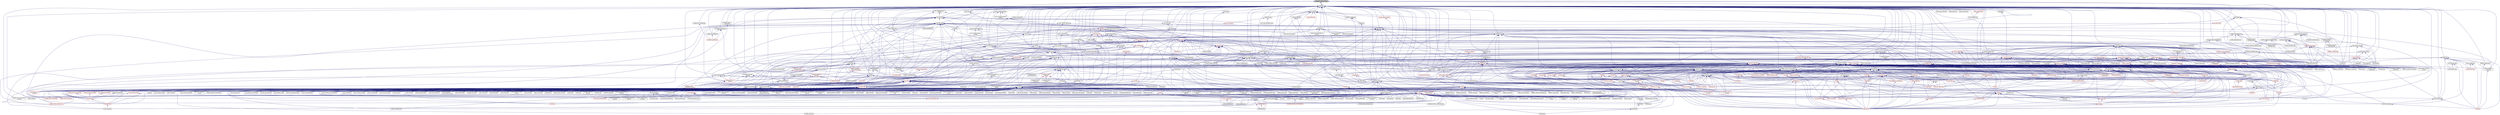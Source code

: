 digraph "packaged_continuation.hpp"
{
  edge [fontname="Helvetica",fontsize="10",labelfontname="Helvetica",labelfontsize="10"];
  node [fontname="Helvetica",fontsize="10",shape=record];
  Node173 [label="packaged_continuation.hpp",height=0.2,width=0.4,color="black", fillcolor="grey75", style="filled", fontcolor="black"];
  Node173 -> Node174 [dir="back",color="midnightblue",fontsize="10",style="solid",fontname="Helvetica"];
  Node174 [label="stencil_iterator.cpp",height=0.2,width=0.4,color="black", fillcolor="white", style="filled",URL="$d6/de1/server_2stencil__iterator_8cpp.html"];
  Node173 -> Node175 [dir="back",color="midnightblue",fontsize="10",style="solid",fontname="Helvetica"];
  Node175 [label="local_lcos.hpp",height=0.2,width=0.4,color="black", fillcolor="white", style="filled",URL="$db/d67/local__lcos_8hpp.html"];
  Node175 -> Node176 [dir="back",color="midnightblue",fontsize="10",style="solid",fontname="Helvetica"];
  Node176 [label="template_function_accumulator.hpp",height=0.2,width=0.4,color="black", fillcolor="white", style="filled",URL="$d7/da6/server_2template__function__accumulator_8hpp.html"];
  Node176 -> Node177 [dir="back",color="midnightblue",fontsize="10",style="solid",fontname="Helvetica"];
  Node177 [label="template_function_accumulator.cpp",height=0.2,width=0.4,color="black", fillcolor="white", style="filled",URL="$d5/d02/template__function__accumulator_8cpp.html"];
  Node176 -> Node178 [dir="back",color="midnightblue",fontsize="10",style="solid",fontname="Helvetica"];
  Node178 [label="template_function_accumulator.hpp",height=0.2,width=0.4,color="red", fillcolor="white", style="filled",URL="$d3/de9/template__function__accumulator_8hpp.html"];
  Node175 -> Node180 [dir="back",color="midnightblue",fontsize="10",style="solid",fontname="Helvetica"];
  Node180 [label="allgather_and_gate.hpp",height=0.2,width=0.4,color="black", fillcolor="white", style="filled",URL="$d9/dbb/allgather__and__gate_8hpp.html"];
  Node180 -> Node181 [dir="back",color="midnightblue",fontsize="10",style="solid",fontname="Helvetica"];
  Node181 [label="allgather_module.cpp",height=0.2,width=0.4,color="black", fillcolor="white", style="filled",URL="$df/de4/allgather__module_8cpp.html"];
  Node180 -> Node182 [dir="back",color="midnightblue",fontsize="10",style="solid",fontname="Helvetica"];
  Node182 [label="allgather_and_gate.cpp",height=0.2,width=0.4,color="black", fillcolor="white", style="filled",URL="$d1/d56/allgather__and__gate_8cpp.html"];
  Node180 -> Node183 [dir="back",color="midnightblue",fontsize="10",style="solid",fontname="Helvetica"];
  Node183 [label="ag_client.cpp",height=0.2,width=0.4,color="black", fillcolor="white", style="filled",URL="$d4/d5d/ag__client_8cpp.html"];
  Node175 -> Node184 [dir="back",color="midnightblue",fontsize="10",style="solid",fontname="Helvetica"];
  Node184 [label="simple_central_tuplespace.hpp",height=0.2,width=0.4,color="black", fillcolor="white", style="filled",URL="$db/d69/server_2simple__central__tuplespace_8hpp.html"];
  Node184 -> Node185 [dir="back",color="midnightblue",fontsize="10",style="solid",fontname="Helvetica"];
  Node185 [label="simple_central_tuplespace.cpp",height=0.2,width=0.4,color="black", fillcolor="white", style="filled",URL="$d3/dec/simple__central__tuplespace_8cpp.html"];
  Node184 -> Node186 [dir="back",color="midnightblue",fontsize="10",style="solid",fontname="Helvetica"];
  Node186 [label="simple_central_tuplespace.hpp",height=0.2,width=0.4,color="red", fillcolor="white", style="filled",URL="$d0/d4b/stubs_2simple__central__tuplespace_8hpp.html"];
  Node175 -> Node189 [dir="back",color="midnightblue",fontsize="10",style="solid",fontname="Helvetica"];
  Node189 [label="lcos.hpp",height=0.2,width=0.4,color="black", fillcolor="white", style="filled",URL="$d5/deb/lcos_8hpp.html"];
  Node189 -> Node182 [dir="back",color="midnightblue",fontsize="10",style="solid",fontname="Helvetica"];
  Node189 -> Node190 [dir="back",color="midnightblue",fontsize="10",style="solid",fontname="Helvetica"];
  Node190 [label="apex_balance.cpp",height=0.2,width=0.4,color="black", fillcolor="white", style="filled",URL="$d4/d8e/apex__balance_8cpp.html"];
  Node189 -> Node191 [dir="back",color="midnightblue",fontsize="10",style="solid",fontname="Helvetica"];
  Node191 [label="apex_policy_engine\l_active_thread_count.cpp",height=0.2,width=0.4,color="black", fillcolor="white", style="filled",URL="$d5/d01/apex__policy__engine__active__thread__count_8cpp.html"];
  Node189 -> Node192 [dir="back",color="midnightblue",fontsize="10",style="solid",fontname="Helvetica"];
  Node192 [label="apex_policy_engine\l_events.cpp",height=0.2,width=0.4,color="black", fillcolor="white", style="filled",URL="$df/d0f/apex__policy__engine__events_8cpp.html"];
  Node189 -> Node193 [dir="back",color="midnightblue",fontsize="10",style="solid",fontname="Helvetica"];
  Node193 [label="apex_policy_engine\l_periodic.cpp",height=0.2,width=0.4,color="black", fillcolor="white", style="filled",URL="$d5/d7b/apex__policy__engine__periodic_8cpp.html"];
  Node189 -> Node194 [dir="back",color="midnightblue",fontsize="10",style="solid",fontname="Helvetica"];
  Node194 [label="heartbeat.cpp",height=0.2,width=0.4,color="black", fillcolor="white", style="filled",URL="$d8/d98/heartbeat_8cpp.html"];
  Node189 -> Node195 [dir="back",color="midnightblue",fontsize="10",style="solid",fontname="Helvetica"];
  Node195 [label="hello_world_component.hpp",height=0.2,width=0.4,color="red", fillcolor="white", style="filled",URL="$df/df0/hello__world__component_8hpp.html"];
  Node189 -> Node198 [dir="back",color="midnightblue",fontsize="10",style="solid",fontname="Helvetica"];
  Node198 [label="row.hpp",height=0.2,width=0.4,color="red", fillcolor="white", style="filled",URL="$dc/d69/row_8hpp.html"];
  Node198 -> Node205 [dir="back",color="midnightblue",fontsize="10",style="solid",fontname="Helvetica"];
  Node205 [label="stencil_iterator.hpp",height=0.2,width=0.4,color="red", fillcolor="white", style="filled",URL="$dc/d5c/server_2stencil__iterator_8hpp.html"];
  Node205 -> Node201 [dir="back",color="midnightblue",fontsize="10",style="solid",fontname="Helvetica"];
  Node201 [label="solver.hpp",height=0.2,width=0.4,color="red", fillcolor="white", style="filled",URL="$db/d9a/server_2solver_8hpp.html"];
  Node205 -> Node174 [dir="back",color="midnightblue",fontsize="10",style="solid",fontname="Helvetica"];
  Node198 -> Node204 [dir="back",color="midnightblue",fontsize="10",style="solid",fontname="Helvetica"];
  Node204 [label="grid.cpp",height=0.2,width=0.4,color="black", fillcolor="white", style="filled",URL="$d6/d1b/jacobi__component_2grid_8cpp.html"];
  Node189 -> Node207 [dir="back",color="midnightblue",fontsize="10",style="solid",fontname="Helvetica"];
  Node207 [label="stencil_iterator.hpp",height=0.2,width=0.4,color="red", fillcolor="white", style="filled",URL="$d4/dc8/stencil__iterator_8hpp.html"];
  Node207 -> Node201 [dir="back",color="midnightblue",fontsize="10",style="solid",fontname="Helvetica"];
  Node207 -> Node205 [dir="back",color="midnightblue",fontsize="10",style="solid",fontname="Helvetica"];
  Node189 -> Node205 [dir="back",color="midnightblue",fontsize="10",style="solid",fontname="Helvetica"];
  Node189 -> Node208 [dir="back",color="midnightblue",fontsize="10",style="solid",fontname="Helvetica"];
  Node208 [label="jacobi_hpx.cpp",height=0.2,width=0.4,color="black", fillcolor="white", style="filled",URL="$d8/d72/jacobi__hpx_8cpp.html"];
  Node189 -> Node209 [dir="back",color="midnightblue",fontsize="10",style="solid",fontname="Helvetica"];
  Node209 [label="jacobi_nonuniform_hpx.cpp",height=0.2,width=0.4,color="black", fillcolor="white", style="filled",URL="$de/d56/jacobi__nonuniform__hpx_8cpp.html"];
  Node189 -> Node210 [dir="back",color="midnightblue",fontsize="10",style="solid",fontname="Helvetica"];
  Node210 [label="enumerate_threads.cpp",height=0.2,width=0.4,color="black", fillcolor="white", style="filled",URL="$d3/dd4/enumerate__threads_8cpp.html"];
  Node189 -> Node211 [dir="back",color="midnightblue",fontsize="10",style="solid",fontname="Helvetica"];
  Node211 [label="fibonacci_await.cpp",height=0.2,width=0.4,color="black", fillcolor="white", style="filled",URL="$dc/d1c/fibonacci__await_8cpp.html"];
  Node189 -> Node212 [dir="back",color="midnightblue",fontsize="10",style="solid",fontname="Helvetica"];
  Node212 [label="fibonacci_dataflow.cpp",height=0.2,width=0.4,color="black", fillcolor="white", style="filled",URL="$df/d3d/fibonacci__dataflow_8cpp.html"];
  Node189 -> Node213 [dir="back",color="midnightblue",fontsize="10",style="solid",fontname="Helvetica"];
  Node213 [label="fibonacci_futures.cpp",height=0.2,width=0.4,color="black", fillcolor="white", style="filled",URL="$d6/de3/fibonacci__futures_8cpp.html"];
  Node189 -> Node214 [dir="back",color="midnightblue",fontsize="10",style="solid",fontname="Helvetica"];
  Node214 [label="fibonacci_futures_distributed.cpp",height=0.2,width=0.4,color="black", fillcolor="white", style="filled",URL="$d1/dc9/fibonacci__futures__distributed_8cpp.html"];
  Node189 -> Node215 [dir="back",color="midnightblue",fontsize="10",style="solid",fontname="Helvetica"];
  Node215 [label="fractals.cpp",height=0.2,width=0.4,color="black", fillcolor="white", style="filled",URL="$d8/d58/fractals_8cpp.html"];
  Node189 -> Node216 [dir="back",color="midnightblue",fontsize="10",style="solid",fontname="Helvetica"];
  Node216 [label="fractals_executor.cpp",height=0.2,width=0.4,color="black", fillcolor="white", style="filled",URL="$d9/da9/fractals__executor_8cpp.html"];
  Node189 -> Node217 [dir="back",color="midnightblue",fontsize="10",style="solid",fontname="Helvetica"];
  Node217 [label="fractals_struct.cpp",height=0.2,width=0.4,color="black", fillcolor="white", style="filled",URL="$d8/d2f/fractals__struct_8cpp.html"];
  Node189 -> Node218 [dir="back",color="midnightblue",fontsize="10",style="solid",fontname="Helvetica"];
  Node218 [label="hello_world.cpp",height=0.2,width=0.4,color="black", fillcolor="white", style="filled",URL="$d0/d67/hello__world_8cpp.html"];
  Node189 -> Node219 [dir="back",color="midnightblue",fontsize="10",style="solid",fontname="Helvetica"];
  Node219 [label="latch_local.cpp",height=0.2,width=0.4,color="black", fillcolor="white", style="filled",URL="$dd/dd3/latch__local_8cpp.html"];
  Node189 -> Node220 [dir="back",color="midnightblue",fontsize="10",style="solid",fontname="Helvetica"];
  Node220 [label="latch_remote.cpp",height=0.2,width=0.4,color="black", fillcolor="white", style="filled",URL="$df/d59/latch__remote_8cpp.html"];
  Node189 -> Node221 [dir="back",color="midnightblue",fontsize="10",style="solid",fontname="Helvetica"];
  Node221 [label="local_channel.cpp",height=0.2,width=0.4,color="black", fillcolor="white", style="filled",URL="$d0/d3e/local__channel_8cpp.html"];
  Node189 -> Node222 [dir="back",color="midnightblue",fontsize="10",style="solid",fontname="Helvetica"];
  Node222 [label="pingpong.cpp",height=0.2,width=0.4,color="black", fillcolor="white", style="filled",URL="$dd/d4d/pingpong_8cpp.html"];
  Node189 -> Node223 [dir="back",color="midnightblue",fontsize="10",style="solid",fontname="Helvetica"];
  Node223 [label="shared_mutex.cpp",height=0.2,width=0.4,color="black", fillcolor="white", style="filled",URL="$da/d0b/shared__mutex_8cpp.html"];
  Node189 -> Node224 [dir="back",color="midnightblue",fontsize="10",style="solid",fontname="Helvetica"];
  Node224 [label="wait_composition.cpp",height=0.2,width=0.4,color="black", fillcolor="white", style="filled",URL="$d6/d13/wait__composition_8cpp.html"];
  Node189 -> Node225 [dir="back",color="midnightblue",fontsize="10",style="solid",fontname="Helvetica"];
  Node225 [label="sheneos_compare.cpp",height=0.2,width=0.4,color="black", fillcolor="white", style="filled",URL="$dc/d11/sheneos__compare_8cpp.html"];
  Node189 -> Node226 [dir="back",color="midnightblue",fontsize="10",style="solid",fontname="Helvetica"];
  Node226 [label="spell_check_file.cpp",height=0.2,width=0.4,color="black", fillcolor="white", style="filled",URL="$df/df7/spell__check__file_8cpp.html"];
  Node189 -> Node227 [dir="back",color="midnightblue",fontsize="10",style="solid",fontname="Helvetica"];
  Node227 [label="spell_check_simple.cpp",height=0.2,width=0.4,color="black", fillcolor="white", style="filled",URL="$dd/d54/spell__check__simple_8cpp.html"];
  Node189 -> Node188 [dir="back",color="midnightblue",fontsize="10",style="solid",fontname="Helvetica"];
  Node188 [label="simple_central_tuplespace\l_client.cpp",height=0.2,width=0.4,color="black", fillcolor="white", style="filled",URL="$d1/d7b/simple__central__tuplespace__client_8cpp.html"];
  Node189 -> Node228 [dir="back",color="midnightblue",fontsize="10",style="solid",fontname="Helvetica"];
  Node228 [label="hpx.hpp",height=0.2,width=0.4,color="red", fillcolor="white", style="filled",URL="$d0/daa/hpx_8hpp.html"];
  Node228 -> Node239 [dir="back",color="midnightblue",fontsize="10",style="solid",fontname="Helvetica"];
  Node239 [label="1d_stencil_8.cpp",height=0.2,width=0.4,color="black", fillcolor="white", style="filled",URL="$df/de0/1d__stencil__8_8cpp.html"];
  Node228 -> Node176 [dir="back",color="midnightblue",fontsize="10",style="solid",fontname="Helvetica"];
  Node228 -> Node177 [dir="back",color="midnightblue",fontsize="10",style="solid",fontname="Helvetica"];
  Node228 -> Node178 [dir="back",color="midnightblue",fontsize="10",style="solid",fontname="Helvetica"];
  Node228 -> Node181 [dir="back",color="midnightblue",fontsize="10",style="solid",fontname="Helvetica"];
  Node228 -> Node182 [dir="back",color="midnightblue",fontsize="10",style="solid",fontname="Helvetica"];
  Node228 -> Node183 [dir="back",color="midnightblue",fontsize="10",style="solid",fontname="Helvetica"];
  Node228 -> Node195 [dir="back",color="midnightblue",fontsize="10",style="solid",fontname="Helvetica"];
  Node228 -> Node204 [dir="back",color="midnightblue",fontsize="10",style="solid",fontname="Helvetica"];
  Node228 -> Node174 [dir="back",color="midnightblue",fontsize="10",style="solid",fontname="Helvetica"];
  Node228 -> Node208 [dir="back",color="midnightblue",fontsize="10",style="solid",fontname="Helvetica"];
  Node228 -> Node209 [dir="back",color="midnightblue",fontsize="10",style="solid",fontname="Helvetica"];
  Node228 -> Node271 [dir="back",color="midnightblue",fontsize="10",style="solid",fontname="Helvetica"];
  Node271 [label="sine.cpp",height=0.2,width=0.4,color="black", fillcolor="white", style="filled",URL="$d3/d0d/server_2sine_8cpp.html"];
  Node228 -> Node275 [dir="back",color="midnightblue",fontsize="10",style="solid",fontname="Helvetica"];
  Node275 [label="qt.cpp",height=0.2,width=0.4,color="black", fillcolor="white", style="filled",URL="$df/d90/qt_8cpp.html"];
  Node228 -> Node300 [dir="back",color="midnightblue",fontsize="10",style="solid",fontname="Helvetica"];
  Node300 [label="random_mem_access_client.cpp",height=0.2,width=0.4,color="black", fillcolor="white", style="filled",URL="$df/d1b/random__mem__access__client_8cpp.html"];
  Node228 -> Node306 [dir="back",color="midnightblue",fontsize="10",style="solid",fontname="Helvetica"];
  Node306 [label="interpolator.cpp",height=0.2,width=0.4,color="black", fillcolor="white", style="filled",URL="$d5/d02/interpolator_8cpp.html"];
  Node228 -> Node310 [dir="back",color="midnightblue",fontsize="10",style="solid",fontname="Helvetica"];
  Node310 [label="partition3d.hpp",height=0.2,width=0.4,color="black", fillcolor="white", style="filled",URL="$d1/d50/partition3d_8hpp.html"];
  Node310 -> Node306 [dir="back",color="midnightblue",fontsize="10",style="solid",fontname="Helvetica"];
  Node310 -> Node311 [dir="back",color="midnightblue",fontsize="10",style="solid",fontname="Helvetica"];
  Node311 [label="interpolator.hpp",height=0.2,width=0.4,color="red", fillcolor="white", style="filled",URL="$dc/d3b/interpolator_8hpp.html"];
  Node311 -> Node306 [dir="back",color="midnightblue",fontsize="10",style="solid",fontname="Helvetica"];
  Node311 -> Node225 [dir="back",color="midnightblue",fontsize="10",style="solid",fontname="Helvetica"];
  Node228 -> Node311 [dir="back",color="midnightblue",fontsize="10",style="solid",fontname="Helvetica"];
  Node228 -> Node319 [dir="back",color="midnightblue",fontsize="10",style="solid",fontname="Helvetica"];
  Node319 [label="throttle.cpp",height=0.2,width=0.4,color="black", fillcolor="white", style="filled",URL="$de/d56/server_2throttle_8cpp.html"];
  Node228 -> Node320 [dir="back",color="midnightblue",fontsize="10",style="solid",fontname="Helvetica"];
  Node320 [label="throttle.hpp",height=0.2,width=0.4,color="black", fillcolor="white", style="filled",URL="$db/dc9/server_2throttle_8hpp.html"];
  Node320 -> Node319 [dir="back",color="midnightblue",fontsize="10",style="solid",fontname="Helvetica"];
  Node320 -> Node321 [dir="back",color="midnightblue",fontsize="10",style="solid",fontname="Helvetica"];
  Node321 [label="throttle.hpp",height=0.2,width=0.4,color="black", fillcolor="white", style="filled",URL="$d5/dec/stubs_2throttle_8hpp.html"];
  Node321 -> Node322 [dir="back",color="midnightblue",fontsize="10",style="solid",fontname="Helvetica"];
  Node322 [label="throttle.hpp",height=0.2,width=0.4,color="black", fillcolor="white", style="filled",URL="$d2/d2e/throttle_8hpp.html"];
  Node322 -> Node323 [dir="back",color="midnightblue",fontsize="10",style="solid",fontname="Helvetica"];
  Node323 [label="throttle.cpp",height=0.2,width=0.4,color="black", fillcolor="white", style="filled",URL="$db/d02/throttle_8cpp.html"];
  Node322 -> Node324 [dir="back",color="midnightblue",fontsize="10",style="solid",fontname="Helvetica"];
  Node324 [label="throttle_client.cpp",height=0.2,width=0.4,color="black", fillcolor="white", style="filled",URL="$d0/db7/throttle__client_8cpp.html"];
  Node228 -> Node321 [dir="back",color="midnightblue",fontsize="10",style="solid",fontname="Helvetica"];
  Node228 -> Node323 [dir="back",color="midnightblue",fontsize="10",style="solid",fontname="Helvetica"];
  Node228 -> Node322 [dir="back",color="midnightblue",fontsize="10",style="solid",fontname="Helvetica"];
  Node228 -> Node327 [dir="back",color="midnightblue",fontsize="10",style="solid",fontname="Helvetica"];
  Node327 [label="transpose_block_numa.cpp",height=0.2,width=0.4,color="black", fillcolor="white", style="filled",URL="$dd/d3b/transpose__block__numa_8cpp.html"];
  Node228 -> Node184 [dir="back",color="midnightblue",fontsize="10",style="solid",fontname="Helvetica"];
  Node228 -> Node185 [dir="back",color="midnightblue",fontsize="10",style="solid",fontname="Helvetica"];
  Node228 -> Node353 [dir="back",color="midnightblue",fontsize="10",style="solid",fontname="Helvetica"];
  Node353 [label="barrier_performance.cpp",height=0.2,width=0.4,color="black", fillcolor="white", style="filled",URL="$d6/d6c/barrier__performance_8cpp.html"];
  Node228 -> Node371 [dir="back",color="midnightblue",fontsize="10",style="solid",fontname="Helvetica"];
  Node371 [label="duplicate_id_registration\l_1596.cpp",height=0.2,width=0.4,color="black", fillcolor="white", style="filled",URL="$db/d8d/duplicate__id__registration__1596_8cpp.html"];
  Node228 -> Node374 [dir="back",color="midnightblue",fontsize="10",style="solid",fontname="Helvetica"];
  Node374 [label="send_gid_keep_component\l_1624.cpp",height=0.2,width=0.4,color="black", fillcolor="white", style="filled",URL="$d9/d49/send__gid__keep__component__1624_8cpp.html"];
  Node228 -> Node394 [dir="back",color="midnightblue",fontsize="10",style="solid",fontname="Helvetica"];
  Node394 [label="async_unwrap_1037.cpp",height=0.2,width=0.4,color="black", fillcolor="white", style="filled",URL="$d4/d13/async__unwrap__1037_8cpp.html"];
  Node228 -> Node395 [dir="back",color="midnightblue",fontsize="10",style="solid",fontname="Helvetica"];
  Node395 [label="barrier_hang.cpp",height=0.2,width=0.4,color="black", fillcolor="white", style="filled",URL="$dd/d8b/barrier__hang_8cpp.html"];
  Node228 -> Node403 [dir="back",color="midnightblue",fontsize="10",style="solid",fontname="Helvetica"];
  Node403 [label="dataflow_recursion\l_1613.cpp",height=0.2,width=0.4,color="black", fillcolor="white", style="filled",URL="$d0/d1f/dataflow__recursion__1613_8cpp.html"];
  Node228 -> Node405 [dir="back",color="midnightblue",fontsize="10",style="solid",fontname="Helvetica"];
  Node405 [label="exception_from_continuation\l_1613.cpp",height=0.2,width=0.4,color="black", fillcolor="white", style="filled",URL="$db/d28/exception__from__continuation__1613_8cpp.html"];
  Node228 -> Node408 [dir="back",color="midnightblue",fontsize="10",style="solid",fontname="Helvetica"];
  Node408 [label="future_790.cpp",height=0.2,width=0.4,color="black", fillcolor="white", style="filled",URL="$de/d3d/future__790_8cpp.html"];
  Node228 -> Node410 [dir="back",color="midnightblue",fontsize="10",style="solid",fontname="Helvetica"];
  Node410 [label="future_unwrap_878.cpp",height=0.2,width=0.4,color="black", fillcolor="white", style="filled",URL="$d9/ddf/future__unwrap__878_8cpp.html"];
  Node228 -> Node411 [dir="back",color="midnightblue",fontsize="10",style="solid",fontname="Helvetica"];
  Node411 [label="ignore_while_locked\l_1485.cpp",height=0.2,width=0.4,color="black", fillcolor="white", style="filled",URL="$db/d24/ignore__while__locked__1485_8cpp.html"];
  Node228 -> Node418 [dir="back",color="midnightblue",fontsize="10",style="solid",fontname="Helvetica"];
  Node418 [label="safely_destroy_promise\l_1481.cpp",height=0.2,width=0.4,color="black", fillcolor="white", style="filled",URL="$dd/d62/safely__destroy__promise__1481_8cpp.html"];
  Node228 -> Node421 [dir="back",color="midnightblue",fontsize="10",style="solid",fontname="Helvetica"];
  Node421 [label="shared_stated_leaked\l_1211.cpp",height=0.2,width=0.4,color="black", fillcolor="white", style="filled",URL="$dc/dce/shared__stated__leaked__1211_8cpp.html"];
  Node228 -> Node445 [dir="back",color="midnightblue",fontsize="10",style="solid",fontname="Helvetica"];
  Node445 [label="thread_pool_executor\l_1114.cpp",height=0.2,width=0.4,color="black", fillcolor="white", style="filled",URL="$d8/d63/thread__pool__executor__1114_8cpp.html"];
  Node228 -> Node454 [dir="back",color="midnightblue",fontsize="10",style="solid",fontname="Helvetica"];
  Node454 [label="unwrapped_1528.cpp",height=0.2,width=0.4,color="black", fillcolor="white", style="filled",URL="$d7/d63/unwrapped__1528_8cpp.html"];
  Node228 -> Node471 [dir="back",color="midnightblue",fontsize="10",style="solid",fontname="Helvetica"];
  Node471 [label="managed_refcnt_checker.hpp",height=0.2,width=0.4,color="red", fillcolor="white", style="filled",URL="$d3/d77/stubs_2managed__refcnt__checker_8hpp.html"];
  Node228 -> Node475 [dir="back",color="midnightblue",fontsize="10",style="solid",fontname="Helvetica"];
  Node475 [label="simple_refcnt_checker.hpp",height=0.2,width=0.4,color="red", fillcolor="white", style="filled",URL="$da/d8e/stubs_2simple__refcnt__checker_8hpp.html"];
  Node228 -> Node484 [dir="back",color="midnightblue",fontsize="10",style="solid",fontname="Helvetica"];
  Node484 [label="await.cpp",height=0.2,width=0.4,color="black", fillcolor="white", style="filled",URL="$d6/d41/await_8cpp.html"];
  Node228 -> Node485 [dir="back",color="midnightblue",fontsize="10",style="solid",fontname="Helvetica"];
  Node485 [label="barrier.cpp",height=0.2,width=0.4,color="black", fillcolor="white", style="filled",URL="$df/d63/tests_2unit_2lcos_2barrier_8cpp.html"];
  Node228 -> Node491 [dir="back",color="midnightblue",fontsize="10",style="solid",fontname="Helvetica"];
  Node491 [label="global_spmd_block.cpp",height=0.2,width=0.4,color="black", fillcolor="white", style="filled",URL="$da/d4f/global__spmd__block_8cpp.html"];
  Node228 -> Node492 [dir="back",color="midnightblue",fontsize="10",style="solid",fontname="Helvetica"];
  Node492 [label="local_barrier.cpp",height=0.2,width=0.4,color="black", fillcolor="white", style="filled",URL="$d2/db4/tests_2unit_2lcos_2local__barrier_8cpp.html"];
  Node228 -> Node493 [dir="back",color="midnightblue",fontsize="10",style="solid",fontname="Helvetica"];
  Node493 [label="local_dataflow.cpp",height=0.2,width=0.4,color="black", fillcolor="white", style="filled",URL="$d9/d92/local__dataflow_8cpp.html"];
  Node228 -> Node494 [dir="back",color="midnightblue",fontsize="10",style="solid",fontname="Helvetica"];
  Node494 [label="local_dataflow_executor.cpp",height=0.2,width=0.4,color="black", fillcolor="white", style="filled",URL="$d2/d73/local__dataflow__executor_8cpp.html"];
  Node228 -> Node495 [dir="back",color="midnightblue",fontsize="10",style="solid",fontname="Helvetica"];
  Node495 [label="local_dataflow_executor\l_v1.cpp",height=0.2,width=0.4,color="black", fillcolor="white", style="filled",URL="$df/d49/local__dataflow__executor__v1_8cpp.html"];
  Node228 -> Node496 [dir="back",color="midnightblue",fontsize="10",style="solid",fontname="Helvetica"];
  Node496 [label="local_dataflow_std\l_array.cpp",height=0.2,width=0.4,color="black", fillcolor="white", style="filled",URL="$db/dcb/local__dataflow__std__array_8cpp.html"];
  Node228 -> Node497 [dir="back",color="midnightblue",fontsize="10",style="solid",fontname="Helvetica"];
  Node497 [label="local_event.cpp",height=0.2,width=0.4,color="black", fillcolor="white", style="filled",URL="$df/d9a/local__event_8cpp.html"];
  Node228 -> Node706 [dir="back",color="midnightblue",fontsize="10",style="solid",fontname="Helvetica"];
  Node706 [label="spmd_block.cpp",height=0.2,width=0.4,color="black", fillcolor="white", style="filled",URL="$d7/dbf/spmd__block_8cpp.html"];
  Node228 -> Node714 [dir="back",color="midnightblue",fontsize="10",style="solid",fontname="Helvetica"];
  Node714 [label="serialize_buffer.cpp",height=0.2,width=0.4,color="black", fillcolor="white", style="filled",URL="$d1/d00/serialize__buffer_8cpp.html"];
  Node189 -> Node722 [dir="back",color="midnightblue",fontsize="10",style="solid",fontname="Helvetica"];
  Node722 [label="parent_vs_child_stealing.cpp",height=0.2,width=0.4,color="black", fillcolor="white", style="filled",URL="$d2/d07/parent__vs__child__stealing_8cpp.html"];
  Node189 -> Node723 [dir="back",color="midnightblue",fontsize="10",style="solid",fontname="Helvetica"];
  Node723 [label="wait_all_timings.cpp",height=0.2,width=0.4,color="black", fillcolor="white", style="filled",URL="$d5/da1/wait__all__timings_8cpp.html"];
  Node189 -> Node724 [dir="back",color="midnightblue",fontsize="10",style="solid",fontname="Helvetica"];
  Node724 [label="return_future_2847.cpp",height=0.2,width=0.4,color="black", fillcolor="white", style="filled",URL="$d3/dfe/return__future__2847_8cpp.html"];
  Node189 -> Node725 [dir="back",color="midnightblue",fontsize="10",style="solid",fontname="Helvetica"];
  Node725 [label="return_non_default\l_constructible_2847.cpp",height=0.2,width=0.4,color="black", fillcolor="white", style="filled",URL="$dc/d11/return__non__default__constructible__2847_8cpp.html"];
  Node189 -> Node371 [dir="back",color="midnightblue",fontsize="10",style="solid",fontname="Helvetica"];
  Node189 -> Node374 [dir="back",color="midnightblue",fontsize="10",style="solid",fontname="Helvetica"];
  Node189 -> Node726 [dir="back",color="midnightblue",fontsize="10",style="solid",fontname="Helvetica"];
  Node726 [label="async_action_1813.cpp",height=0.2,width=0.4,color="black", fillcolor="white", style="filled",URL="$db/de6/async__action__1813_8cpp.html"];
  Node189 -> Node727 [dir="back",color="midnightblue",fontsize="10",style="solid",fontname="Helvetica"];
  Node727 [label="async_callback_non\l_deduced_context.cpp",height=0.2,width=0.4,color="black", fillcolor="white", style="filled",URL="$dc/dbb/async__callback__non__deduced__context_8cpp.html"];
  Node189 -> Node728 [dir="back",color="midnightblue",fontsize="10",style="solid",fontname="Helvetica"];
  Node728 [label="broadcast_unwrap_future\l_2885.cpp",height=0.2,width=0.4,color="black", fillcolor="white", style="filled",URL="$da/df6/broadcast__unwrap__future__2885_8cpp.html"];
  Node189 -> Node729 [dir="back",color="midnightblue",fontsize="10",style="solid",fontname="Helvetica"];
  Node729 [label="broadcast_wait_for\l_2822.cpp",height=0.2,width=0.4,color="black", fillcolor="white", style="filled",URL="$dd/de7/broadcast__wait__for__2822_8cpp.html"];
  Node189 -> Node730 [dir="back",color="midnightblue",fontsize="10",style="solid",fontname="Helvetica"];
  Node730 [label="dataflow_791.cpp",height=0.2,width=0.4,color="black", fillcolor="white", style="filled",URL="$d6/da1/dataflow__791_8cpp.html"];
  Node189 -> Node731 [dir="back",color="midnightblue",fontsize="10",style="solid",fontname="Helvetica"];
  Node731 [label="future_range_ambiguity\l_2032.cpp",height=0.2,width=0.4,color="black", fillcolor="white", style="filled",URL="$dc/d4e/future__range__ambiguity__2032_8cpp.html"];
  Node189 -> Node732 [dir="back",color="midnightblue",fontsize="10",style="solid",fontname="Helvetica"];
  Node732 [label="future_timed_wait_1025.cpp",height=0.2,width=0.4,color="black", fillcolor="white", style="filled",URL="$de/d7d/future__timed__wait__1025_8cpp.html"];
  Node189 -> Node733 [dir="back",color="midnightblue",fontsize="10",style="solid",fontname="Helvetica"];
  Node733 [label="shared_future_continuation\l_order.cpp",height=0.2,width=0.4,color="black", fillcolor="white", style="filled",URL="$dd/d1f/shared__future__continuation__order_8cpp.html"];
  Node189 -> Node734 [dir="back",color="midnightblue",fontsize="10",style="solid",fontname="Helvetica"];
  Node734 [label="shared_future_then\l_2166.cpp",height=0.2,width=0.4,color="black", fillcolor="white", style="filled",URL="$d8/dc4/shared__future__then__2166_8cpp.html"];
  Node189 -> Node421 [dir="back",color="midnightblue",fontsize="10",style="solid",fontname="Helvetica"];
  Node189 -> Node735 [dir="back",color="midnightblue",fontsize="10",style="solid",fontname="Helvetica"];
  Node735 [label="sliding_semaphore_2338.cpp",height=0.2,width=0.4,color="black", fillcolor="white", style="filled",URL="$da/da6/sliding__semaphore__2338_8cpp.html"];
  Node189 -> Node736 [dir="back",color="midnightblue",fontsize="10",style="solid",fontname="Helvetica"];
  Node736 [label="wait_for_action_2796.cpp",height=0.2,width=0.4,color="black", fillcolor="white", style="filled",URL="$dc/db9/wait__for__action__2796_8cpp.html"];
  Node189 -> Node445 [dir="back",color="midnightblue",fontsize="10",style="solid",fontname="Helvetica"];
  Node189 -> Node737 [dir="back",color="midnightblue",fontsize="10",style="solid",fontname="Helvetica"];
  Node737 [label="function_serialization\l_728.cpp",height=0.2,width=0.4,color="black", fillcolor="white", style="filled",URL="$d8/db1/function__serialization__728_8cpp.html"];
  Node189 -> Node738 [dir="back",color="midnightblue",fontsize="10",style="solid",fontname="Helvetica"];
  Node738 [label="protect_with_nullary\l_pfo.cpp",height=0.2,width=0.4,color="black", fillcolor="white", style="filled",URL="$df/db5/protect__with__nullary__pfo_8cpp.html"];
  Node189 -> Node739 [dir="back",color="midnightblue",fontsize="10",style="solid",fontname="Helvetica"];
  Node739 [label="tuple_serialization\l_803.cpp",height=0.2,width=0.4,color="black", fillcolor="white", style="filled",URL="$de/d61/tuple__serialization__803_8cpp.html"];
  Node189 -> Node740 [dir="back",color="midnightblue",fontsize="10",style="solid",fontname="Helvetica"];
  Node740 [label="zero_copy_parcels_1001.cpp",height=0.2,width=0.4,color="black", fillcolor="white", style="filled",URL="$da/dfd/zero__copy__parcels__1001_8cpp.html"];
  Node189 -> Node741 [dir="back",color="midnightblue",fontsize="10",style="solid",fontname="Helvetica"];
  Node741 [label="return_future.cpp",height=0.2,width=0.4,color="black", fillcolor="white", style="filled",URL="$d4/dbe/return__future_8cpp.html"];
  Node189 -> Node742 [dir="back",color="midnightblue",fontsize="10",style="solid",fontname="Helvetica"];
  Node742 [label="find_clients_from_prefix.cpp",height=0.2,width=0.4,color="black", fillcolor="white", style="filled",URL="$dc/d15/find__clients__from__prefix_8cpp.html"];
  Node189 -> Node743 [dir="back",color="midnightblue",fontsize="10",style="solid",fontname="Helvetica"];
  Node743 [label="find_ids_from_prefix.cpp",height=0.2,width=0.4,color="black", fillcolor="white", style="filled",URL="$dc/df3/find__ids__from__prefix_8cpp.html"];
  Node189 -> Node744 [dir="back",color="midnightblue",fontsize="10",style="solid",fontname="Helvetica"];
  Node744 [label="get_colocation_id.cpp",height=0.2,width=0.4,color="black", fillcolor="white", style="filled",URL="$dd/d0d/get__colocation__id_8cpp.html"];
  Node189 -> Node466 [dir="back",color="midnightblue",fontsize="10",style="solid",fontname="Helvetica"];
  Node466 [label="split_credit.cpp",height=0.2,width=0.4,color="black", fillcolor="white", style="filled",URL="$dc/d1c/split__credit_8cpp.html"];
  Node189 -> Node745 [dir="back",color="midnightblue",fontsize="10",style="solid",fontname="Helvetica"];
  Node745 [label="apex_action_count.cpp",height=0.2,width=0.4,color="black", fillcolor="white", style="filled",URL="$d8/de5/apex__action__count_8cpp.html"];
  Node189 -> Node746 [dir="back",color="midnightblue",fontsize="10",style="solid",fontname="Helvetica"];
  Node746 [label="action_invoke_no_more\l_than.cpp",height=0.2,width=0.4,color="black", fillcolor="white", style="filled",URL="$db/d8a/action__invoke__no__more__than_8cpp.html"];
  Node189 -> Node747 [dir="back",color="midnightblue",fontsize="10",style="solid",fontname="Helvetica"];
  Node747 [label="migrate_component.cpp",height=0.2,width=0.4,color="black", fillcolor="white", style="filled",URL="$dc/d78/migrate__component_8cpp.html"];
  Node189 -> Node748 [dir="back",color="midnightblue",fontsize="10",style="solid",fontname="Helvetica"];
  Node748 [label="apply_colocated.cpp",height=0.2,width=0.4,color="black", fillcolor="white", style="filled",URL="$d5/dd3/apply__colocated_8cpp.html"];
  Node189 -> Node749 [dir="back",color="midnightblue",fontsize="10",style="solid",fontname="Helvetica"];
  Node749 [label="apply_local.cpp",height=0.2,width=0.4,color="black", fillcolor="white", style="filled",URL="$dd/db5/apply__local_8cpp.html"];
  Node189 -> Node750 [dir="back",color="midnightblue",fontsize="10",style="solid",fontname="Helvetica"];
  Node750 [label="apply_local_executor.cpp",height=0.2,width=0.4,color="black", fillcolor="white", style="filled",URL="$db/d84/apply__local__executor_8cpp.html"];
  Node189 -> Node751 [dir="back",color="midnightblue",fontsize="10",style="solid",fontname="Helvetica"];
  Node751 [label="apply_local_executor\l_v1.cpp",height=0.2,width=0.4,color="black", fillcolor="white", style="filled",URL="$dd/d53/apply__local__executor__v1_8cpp.html"];
  Node189 -> Node752 [dir="back",color="midnightblue",fontsize="10",style="solid",fontname="Helvetica"];
  Node752 [label="apply_remote.cpp",height=0.2,width=0.4,color="black", fillcolor="white", style="filled",URL="$d9/d40/apply__remote_8cpp.html"];
  Node189 -> Node753 [dir="back",color="midnightblue",fontsize="10",style="solid",fontname="Helvetica"];
  Node753 [label="apply_remote_client.cpp",height=0.2,width=0.4,color="black", fillcolor="white", style="filled",URL="$d9/def/apply__remote__client_8cpp.html"];
  Node189 -> Node754 [dir="back",color="midnightblue",fontsize="10",style="solid",fontname="Helvetica"];
  Node754 [label="async_cb_colocated.cpp",height=0.2,width=0.4,color="black", fillcolor="white", style="filled",URL="$d7/d7f/async__cb__colocated_8cpp.html"];
  Node189 -> Node755 [dir="back",color="midnightblue",fontsize="10",style="solid",fontname="Helvetica"];
  Node755 [label="async_cb_remote.cpp",height=0.2,width=0.4,color="black", fillcolor="white", style="filled",URL="$da/d88/async__cb__remote_8cpp.html"];
  Node189 -> Node756 [dir="back",color="midnightblue",fontsize="10",style="solid",fontname="Helvetica"];
  Node756 [label="async_cb_remote_client.cpp",height=0.2,width=0.4,color="black", fillcolor="white", style="filled",URL="$d2/d31/async__cb__remote__client_8cpp.html"];
  Node189 -> Node757 [dir="back",color="midnightblue",fontsize="10",style="solid",fontname="Helvetica"];
  Node757 [label="async_continue.cpp",height=0.2,width=0.4,color="black", fillcolor="white", style="filled",URL="$d4/d19/async__continue_8cpp.html"];
  Node189 -> Node758 [dir="back",color="midnightblue",fontsize="10",style="solid",fontname="Helvetica"];
  Node758 [label="async_continue_cb.cpp",height=0.2,width=0.4,color="black", fillcolor="white", style="filled",URL="$df/d37/async__continue__cb_8cpp.html"];
  Node189 -> Node759 [dir="back",color="midnightblue",fontsize="10",style="solid",fontname="Helvetica"];
  Node759 [label="async_continue_cb_colocated.cpp",height=0.2,width=0.4,color="black", fillcolor="white", style="filled",URL="$dd/dce/async__continue__cb__colocated_8cpp.html"];
  Node189 -> Node760 [dir="back",color="midnightblue",fontsize="10",style="solid",fontname="Helvetica"];
  Node760 [label="async_local.cpp",height=0.2,width=0.4,color="black", fillcolor="white", style="filled",URL="$d3/d4c/async__local_8cpp.html"];
  Node189 -> Node761 [dir="back",color="midnightblue",fontsize="10",style="solid",fontname="Helvetica"];
  Node761 [label="async_local_executor.cpp",height=0.2,width=0.4,color="black", fillcolor="white", style="filled",URL="$d4/dce/async__local__executor_8cpp.html"];
  Node189 -> Node762 [dir="back",color="midnightblue",fontsize="10",style="solid",fontname="Helvetica"];
  Node762 [label="async_local_executor\l_v1.cpp",height=0.2,width=0.4,color="black", fillcolor="white", style="filled",URL="$da/d4a/async__local__executor__v1_8cpp.html"];
  Node189 -> Node763 [dir="back",color="midnightblue",fontsize="10",style="solid",fontname="Helvetica"];
  Node763 [label="async_remote.cpp",height=0.2,width=0.4,color="black", fillcolor="white", style="filled",URL="$dd/dd8/async__remote_8cpp.html"];
  Node189 -> Node764 [dir="back",color="midnightblue",fontsize="10",style="solid",fontname="Helvetica"];
  Node764 [label="async_remote_client.cpp",height=0.2,width=0.4,color="black", fillcolor="white", style="filled",URL="$d6/d49/async__remote__client_8cpp.html"];
  Node189 -> Node485 [dir="back",color="midnightblue",fontsize="10",style="solid",fontname="Helvetica"];
  Node189 -> Node765 [dir="back",color="midnightblue",fontsize="10",style="solid",fontname="Helvetica"];
  Node765 [label="broadcast.cpp",height=0.2,width=0.4,color="black", fillcolor="white", style="filled",URL="$d8/d8b/broadcast_8cpp.html"];
  Node189 -> Node766 [dir="back",color="midnightblue",fontsize="10",style="solid",fontname="Helvetica"];
  Node766 [label="broadcast_apply.cpp",height=0.2,width=0.4,color="black", fillcolor="white", style="filled",URL="$dd/de8/broadcast__apply_8cpp.html"];
  Node189 -> Node767 [dir="back",color="midnightblue",fontsize="10",style="solid",fontname="Helvetica"];
  Node767 [label="channel.cpp",height=0.2,width=0.4,color="black", fillcolor="white", style="filled",URL="$dd/d5f/channel_8cpp.html"];
  Node189 -> Node768 [dir="back",color="midnightblue",fontsize="10",style="solid",fontname="Helvetica"];
  Node768 [label="channel_local.cpp",height=0.2,width=0.4,color="black", fillcolor="white", style="filled",URL="$d6/d3e/channel__local_8cpp.html"];
  Node189 -> Node769 [dir="back",color="midnightblue",fontsize="10",style="solid",fontname="Helvetica"];
  Node769 [label="client_then.cpp",height=0.2,width=0.4,color="black", fillcolor="white", style="filled",URL="$d1/d5a/client__then_8cpp.html"];
  Node189 -> Node770 [dir="back",color="midnightblue",fontsize="10",style="solid",fontname="Helvetica"];
  Node770 [label="counting_semaphore.cpp",height=0.2,width=0.4,color="black", fillcolor="white", style="filled",URL="$df/de9/counting__semaphore_8cpp.html"];
  Node189 -> Node771 [dir="back",color="midnightblue",fontsize="10",style="solid",fontname="Helvetica"];
  Node771 [label="fold.cpp",height=0.2,width=0.4,color="black", fillcolor="white", style="filled",URL="$d8/dd8/fold_8cpp.html"];
  Node189 -> Node772 [dir="back",color="midnightblue",fontsize="10",style="solid",fontname="Helvetica"];
  Node772 [label="future.cpp",height=0.2,width=0.4,color="black", fillcolor="white", style="filled",URL="$d6/d4d/future_8cpp.html"];
  Node189 -> Node773 [dir="back",color="midnightblue",fontsize="10",style="solid",fontname="Helvetica"];
  Node773 [label="future_then.cpp",height=0.2,width=0.4,color="black", fillcolor="white", style="filled",URL="$df/da5/future__then_8cpp.html"];
  Node189 -> Node774 [dir="back",color="midnightblue",fontsize="10",style="solid",fontname="Helvetica"];
  Node774 [label="future_then_executor.cpp",height=0.2,width=0.4,color="black", fillcolor="white", style="filled",URL="$df/dbe/future__then__executor_8cpp.html"];
  Node189 -> Node775 [dir="back",color="midnightblue",fontsize="10",style="solid",fontname="Helvetica"];
  Node775 [label="future_then_executor\l_v1.cpp",height=0.2,width=0.4,color="black", fillcolor="white", style="filled",URL="$de/dc5/future__then__executor__v1_8cpp.html"];
  Node189 -> Node497 [dir="back",color="midnightblue",fontsize="10",style="solid",fontname="Helvetica"];
  Node189 -> Node776 [dir="back",color="midnightblue",fontsize="10",style="solid",fontname="Helvetica"];
  Node776 [label="local_latch.cpp",height=0.2,width=0.4,color="black", fillcolor="white", style="filled",URL="$d4/db4/local__latch_8cpp.html"];
  Node189 -> Node777 [dir="back",color="midnightblue",fontsize="10",style="solid",fontname="Helvetica"];
  Node777 [label="local_promise_allocator.cpp",height=0.2,width=0.4,color="black", fillcolor="white", style="filled",URL="$db/df1/local__promise__allocator_8cpp.html"];
  Node189 -> Node778 [dir="back",color="midnightblue",fontsize="10",style="solid",fontname="Helvetica"];
  Node778 [label="test_allocator.hpp",height=0.2,width=0.4,color="black", fillcolor="white", style="filled",URL="$d2/dce/test__allocator_8hpp.html"];
  Node778 -> Node777 [dir="back",color="midnightblue",fontsize="10",style="solid",fontname="Helvetica"];
  Node778 -> Node779 [dir="back",color="midnightblue",fontsize="10",style="solid",fontname="Helvetica"];
  Node779 [label="promise_allocator.cpp",height=0.2,width=0.4,color="black", fillcolor="white", style="filled",URL="$de/d66/promise__allocator_8cpp.html"];
  Node778 -> Node780 [dir="back",color="midnightblue",fontsize="10",style="solid",fontname="Helvetica"];
  Node780 [label="use_allocator.cpp",height=0.2,width=0.4,color="black", fillcolor="white", style="filled",URL="$d6/d1d/use__allocator_8cpp.html"];
  Node189 -> Node781 [dir="back",color="midnightblue",fontsize="10",style="solid",fontname="Helvetica"];
  Node781 [label="packaged_action.cpp",height=0.2,width=0.4,color="black", fillcolor="white", style="filled",URL="$d3/d63/packaged__action_8cpp.html"];
  Node189 -> Node782 [dir="back",color="midnightblue",fontsize="10",style="solid",fontname="Helvetica"];
  Node782 [label="promise.cpp",height=0.2,width=0.4,color="black", fillcolor="white", style="filled",URL="$d1/d4f/tests_2unit_2lcos_2promise_8cpp.html"];
  Node189 -> Node779 [dir="back",color="midnightblue",fontsize="10",style="solid",fontname="Helvetica"];
  Node189 -> Node783 [dir="back",color="midnightblue",fontsize="10",style="solid",fontname="Helvetica"];
  Node783 [label="reduce.cpp",height=0.2,width=0.4,color="black", fillcolor="white", style="filled",URL="$d5/d6d/reduce_8cpp.html"];
  Node189 -> Node784 [dir="back",color="midnightblue",fontsize="10",style="solid",fontname="Helvetica"];
  Node784 [label="remote_latch.cpp",height=0.2,width=0.4,color="black", fillcolor="white", style="filled",URL="$dd/d5d/remote__latch_8cpp.html"];
  Node189 -> Node785 [dir="back",color="midnightblue",fontsize="10",style="solid",fontname="Helvetica"];
  Node785 [label="shared_future.cpp",height=0.2,width=0.4,color="black", fillcolor="white", style="filled",URL="$d3/d69/shared__future_8cpp.html"];
  Node189 -> Node786 [dir="back",color="midnightblue",fontsize="10",style="solid",fontname="Helvetica"];
  Node786 [label="shared_mutex1.cpp",height=0.2,width=0.4,color="black", fillcolor="white", style="filled",URL="$d8/d57/shared__mutex1_8cpp.html"];
  Node189 -> Node787 [dir="back",color="midnightblue",fontsize="10",style="solid",fontname="Helvetica"];
  Node787 [label="shared_mutex2.cpp",height=0.2,width=0.4,color="black", fillcolor="white", style="filled",URL="$d1/d40/shared__mutex2_8cpp.html"];
  Node189 -> Node788 [dir="back",color="midnightblue",fontsize="10",style="solid",fontname="Helvetica"];
  Node788 [label="sliding_semaphore.cpp",height=0.2,width=0.4,color="black", fillcolor="white", style="filled",URL="$d2/d38/sliding__semaphore_8cpp.html"];
  Node189 -> Node789 [dir="back",color="midnightblue",fontsize="10",style="solid",fontname="Helvetica"];
  Node789 [label="split_future.cpp",height=0.2,width=0.4,color="black", fillcolor="white", style="filled",URL="$d0/d69/split__future_8cpp.html"];
  Node189 -> Node790 [dir="back",color="midnightblue",fontsize="10",style="solid",fontname="Helvetica"];
  Node790 [label="split_shared_future.cpp",height=0.2,width=0.4,color="black", fillcolor="white", style="filled",URL="$d2/d00/split__shared__future_8cpp.html"];
  Node189 -> Node780 [dir="back",color="midnightblue",fontsize="10",style="solid",fontname="Helvetica"];
  Node189 -> Node791 [dir="back",color="midnightblue",fontsize="10",style="solid",fontname="Helvetica"];
  Node791 [label="when_all.cpp",height=0.2,width=0.4,color="black", fillcolor="white", style="filled",URL="$da/d18/when__all_8cpp.html"];
  Node189 -> Node792 [dir="back",color="midnightblue",fontsize="10",style="solid",fontname="Helvetica"];
  Node792 [label="when_all_std_array.cpp",height=0.2,width=0.4,color="black", fillcolor="white", style="filled",URL="$d0/dfc/when__all__std__array_8cpp.html"];
  Node189 -> Node793 [dir="back",color="midnightblue",fontsize="10",style="solid",fontname="Helvetica"];
  Node793 [label="when_any.cpp",height=0.2,width=0.4,color="black", fillcolor="white", style="filled",URL="$d7/d30/when__any_8cpp.html"];
  Node189 -> Node794 [dir="back",color="midnightblue",fontsize="10",style="solid",fontname="Helvetica"];
  Node794 [label="when_any_std_array.cpp",height=0.2,width=0.4,color="black", fillcolor="white", style="filled",URL="$d3/d3d/when__any__std__array_8cpp.html"];
  Node189 -> Node795 [dir="back",color="midnightblue",fontsize="10",style="solid",fontname="Helvetica"];
  Node795 [label="when_each.cpp",height=0.2,width=0.4,color="black", fillcolor="white", style="filled",URL="$d0/d95/when__each_8cpp.html"];
  Node189 -> Node796 [dir="back",color="midnightblue",fontsize="10",style="solid",fontname="Helvetica"];
  Node796 [label="when_some.cpp",height=0.2,width=0.4,color="black", fillcolor="white", style="filled",URL="$dc/d48/when__some_8cpp.html"];
  Node189 -> Node797 [dir="back",color="midnightblue",fontsize="10",style="solid",fontname="Helvetica"];
  Node797 [label="when_some_std_array.cpp",height=0.2,width=0.4,color="black", fillcolor="white", style="filled",URL="$df/d4d/when__some__std__array_8cpp.html"];
  Node189 -> Node714 [dir="back",color="midnightblue",fontsize="10",style="solid",fontname="Helvetica"];
  Node189 -> Node798 [dir="back",color="midnightblue",fontsize="10",style="solid",fontname="Helvetica"];
  Node798 [label="thread.cpp",height=0.2,width=0.4,color="black", fillcolor="white", style="filled",URL="$d0/d4e/tests_2unit_2threads_2thread_8cpp.html"];
  Node189 -> Node799 [dir="back",color="midnightblue",fontsize="10",style="solid",fontname="Helvetica"];
  Node799 [label="thread_affinity.cpp",height=0.2,width=0.4,color="black", fillcolor="white", style="filled",URL="$da/dce/thread__affinity_8cpp.html"];
  Node189 -> Node800 [dir="back",color="midnightblue",fontsize="10",style="solid",fontname="Helvetica"];
  Node800 [label="thread_id.cpp",height=0.2,width=0.4,color="black", fillcolor="white", style="filled",URL="$df/d88/thread__id_8cpp.html"];
  Node189 -> Node801 [dir="back",color="midnightblue",fontsize="10",style="solid",fontname="Helvetica"];
  Node801 [label="thread_suspension_executor.cpp",height=0.2,width=0.4,color="black", fillcolor="white", style="filled",URL="$de/d9f/thread__suspension__executor_8cpp.html"];
  Node189 -> Node802 [dir="back",color="midnightblue",fontsize="10",style="solid",fontname="Helvetica"];
  Node802 [label="thread_yield.cpp",height=0.2,width=0.4,color="black", fillcolor="white", style="filled",URL="$dc/d23/thread__yield_8cpp.html"];
  Node189 -> Node803 [dir="back",color="midnightblue",fontsize="10",style="solid",fontname="Helvetica"];
  Node803 [label="tss.cpp",height=0.2,width=0.4,color="black", fillcolor="white", style="filled",URL="$dc/d69/tests_2unit_2threads_2tss_8cpp.html"];
  Node189 -> Node804 [dir="back",color="midnightblue",fontsize="10",style="solid",fontname="Helvetica"];
  Node804 [label="bind_action.cpp",height=0.2,width=0.4,color="black", fillcolor="white", style="filled",URL="$d7/d85/bind__action_8cpp.html"];
  Node175 -> Node411 [dir="back",color="midnightblue",fontsize="10",style="solid",fontname="Helvetica"];
  Node175 -> Node418 [dir="back",color="midnightblue",fontsize="10",style="solid",fontname="Helvetica"];
  Node175 -> Node484 [dir="back",color="midnightblue",fontsize="10",style="solid",fontname="Helvetica"];
  Node175 -> Node492 [dir="back",color="midnightblue",fontsize="10",style="solid",fontname="Helvetica"];
  Node175 -> Node493 [dir="back",color="midnightblue",fontsize="10",style="solid",fontname="Helvetica"];
  Node175 -> Node494 [dir="back",color="midnightblue",fontsize="10",style="solid",fontname="Helvetica"];
  Node175 -> Node495 [dir="back",color="midnightblue",fontsize="10",style="solid",fontname="Helvetica"];
  Node175 -> Node496 [dir="back",color="midnightblue",fontsize="10",style="solid",fontname="Helvetica"];
  Node175 -> Node776 [dir="back",color="midnightblue",fontsize="10",style="solid",fontname="Helvetica"];
  Node173 -> Node805 [dir="back",color="midnightblue",fontsize="10",style="solid",fontname="Helvetica"];
  Node805 [label="future.hpp",height=0.2,width=0.4,color="black", fillcolor="white", style="filled",URL="$d3/d11/lcos_2future_8hpp.html"];
  Node805 -> Node194 [dir="back",color="midnightblue",fontsize="10",style="solid",fontname="Helvetica"];
  Node805 -> Node310 [dir="back",color="midnightblue",fontsize="10",style="solid",fontname="Helvetica"];
  Node805 -> Node320 [dir="back",color="midnightblue",fontsize="10",style="solid",fontname="Helvetica"];
  Node805 -> Node321 [dir="back",color="midnightblue",fontsize="10",style="solid",fontname="Helvetica"];
  Node805 -> Node322 [dir="back",color="midnightblue",fontsize="10",style="solid",fontname="Helvetica"];
  Node805 -> Node806 [dir="back",color="midnightblue",fontsize="10",style="solid",fontname="Helvetica"];
  Node806 [label="component_storage.hpp",height=0.2,width=0.4,color="black", fillcolor="white", style="filled",URL="$d0/dd6/components_2component__storage_2component__storage_8hpp.html"];
  Node806 -> Node807 [dir="back",color="midnightblue",fontsize="10",style="solid",fontname="Helvetica"];
  Node807 [label="migrate_to_storage.hpp",height=0.2,width=0.4,color="black", fillcolor="white", style="filled",URL="$da/d18/migrate__to__storage_8hpp.html"];
  Node807 -> Node808 [dir="back",color="midnightblue",fontsize="10",style="solid",fontname="Helvetica"];
  Node808 [label="component_storage.hpp",height=0.2,width=0.4,color="red", fillcolor="white", style="filled",URL="$d4/dfe/include_2component__storage_8hpp.html"];
  Node806 -> Node808 [dir="back",color="midnightblue",fontsize="10",style="solid",fontname="Helvetica"];
  Node806 -> Node810 [dir="back",color="midnightblue",fontsize="10",style="solid",fontname="Helvetica"];
  Node810 [label="component_storage.cpp",height=0.2,width=0.4,color="black", fillcolor="white", style="filled",URL="$d4/ddf/component__storage_8cpp.html"];
  Node805 -> Node811 [dir="back",color="midnightblue",fontsize="10",style="solid",fontname="Helvetica"];
  Node811 [label="migrate_from_storage.hpp",height=0.2,width=0.4,color="black", fillcolor="white", style="filled",URL="$db/d0f/migrate__from__storage_8hpp.html"];
  Node811 -> Node808 [dir="back",color="midnightblue",fontsize="10",style="solid",fontname="Helvetica"];
  Node805 -> Node807 [dir="back",color="midnightblue",fontsize="10",style="solid",fontname="Helvetica"];
  Node805 -> Node812 [dir="back",color="midnightblue",fontsize="10",style="solid",fontname="Helvetica"];
  Node812 [label="child.hpp",height=0.2,width=0.4,color="black", fillcolor="white", style="filled",URL="$d5/dcf/child_8hpp.html"];
  Node812 -> Node813 [dir="back",color="midnightblue",fontsize="10",style="solid",fontname="Helvetica"];
  Node813 [label="process.hpp",height=0.2,width=0.4,color="red", fillcolor="white", style="filled",URL="$da/dac/components_2process_2process_8hpp.html"];
  Node812 -> Node816 [dir="back",color="midnightblue",fontsize="10",style="solid",fontname="Helvetica"];
  Node816 [label="child_component.cpp",height=0.2,width=0.4,color="black", fillcolor="white", style="filled",URL="$df/dd7/child__component_8cpp.html"];
  Node805 -> Node817 [dir="back",color="midnightblue",fontsize="10",style="solid",fontname="Helvetica"];
  Node817 [label="block_executor.hpp",height=0.2,width=0.4,color="black", fillcolor="white", style="filled",URL="$dc/d6f/block__executor_8hpp.html"];
  Node817 -> Node818 [dir="back",color="midnightblue",fontsize="10",style="solid",fontname="Helvetica"];
  Node818 [label="block_allocator.hpp",height=0.2,width=0.4,color="black", fillcolor="white", style="filled",URL="$d9/d7a/block__allocator_8hpp.html"];
  Node818 -> Node819 [dir="back",color="midnightblue",fontsize="10",style="solid",fontname="Helvetica"];
  Node819 [label="host.hpp",height=0.2,width=0.4,color="red", fillcolor="white", style="filled",URL="$dd/d78/host_8hpp.html"];
  Node817 -> Node819 [dir="back",color="midnightblue",fontsize="10",style="solid",fontname="Helvetica"];
  Node805 -> Node824 [dir="back",color="midnightblue",fontsize="10",style="solid",fontname="Helvetica"];
  Node824 [label="default_executor.hpp",height=0.2,width=0.4,color="black", fillcolor="white", style="filled",URL="$dc/db6/compute_2host_2default__executor_8hpp.html"];
  Node824 -> Node819 [dir="back",color="midnightblue",fontsize="10",style="solid",fontname="Helvetica"];
  Node805 -> Node825 [dir="back",color="midnightblue",fontsize="10",style="solid",fontname="Helvetica"];
  Node825 [label="target.hpp",height=0.2,width=0.4,color="black", fillcolor="white", style="filled",URL="$d7/dce/host_2target_8hpp.html"];
  Node825 -> Node818 [dir="back",color="midnightblue",fontsize="10",style="solid",fontname="Helvetica"];
  Node825 -> Node817 [dir="back",color="midnightblue",fontsize="10",style="solid",fontname="Helvetica"];
  Node825 -> Node824 [dir="back",color="midnightblue",fontsize="10",style="solid",fontname="Helvetica"];
  Node825 -> Node826 [dir="back",color="midnightblue",fontsize="10",style="solid",fontname="Helvetica"];
  Node826 [label="numa_domains.hpp",height=0.2,width=0.4,color="black", fillcolor="white", style="filled",URL="$df/d04/numa__domains_8hpp.html"];
  Node826 -> Node819 [dir="back",color="midnightblue",fontsize="10",style="solid",fontname="Helvetica"];
  Node826 -> Node827 [dir="back",color="midnightblue",fontsize="10",style="solid",fontname="Helvetica"];
  Node827 [label="numa_domains.cpp",height=0.2,width=0.4,color="black", fillcolor="white", style="filled",URL="$d1/d5a/numa__domains_8cpp.html"];
  Node825 -> Node828 [dir="back",color="midnightblue",fontsize="10",style="solid",fontname="Helvetica"];
  Node828 [label="target_distribution\l_policy.hpp",height=0.2,width=0.4,color="black", fillcolor="white", style="filled",URL="$d4/d4a/compute_2host_2target__distribution__policy_8hpp.html"];
  Node828 -> Node819 [dir="back",color="midnightblue",fontsize="10",style="solid",fontname="Helvetica"];
  Node825 -> Node829 [dir="back",color="midnightblue",fontsize="10",style="solid",fontname="Helvetica"];
  Node829 [label="access_target.hpp",height=0.2,width=0.4,color="black", fillcolor="white", style="filled",URL="$d6/d09/host_2traits_2access__target_8hpp.html"];
  Node829 -> Node819 [dir="back",color="midnightblue",fontsize="10",style="solid",fontname="Helvetica"];
  Node829 -> Node830 [dir="back",color="midnightblue",fontsize="10",style="solid",fontname="Helvetica"];
  Node830 [label="allocator_traits.hpp",height=0.2,width=0.4,color="red", fillcolor="white", style="filled",URL="$d2/d58/allocator__traits_8hpp.html"];
  Node825 -> Node819 [dir="back",color="midnightblue",fontsize="10",style="solid",fontname="Helvetica"];
  Node825 -> Node830 [dir="back",color="midnightblue",fontsize="10",style="solid",fontname="Helvetica"];
  Node825 -> Node835 [dir="back",color="midnightblue",fontsize="10",style="solid",fontname="Helvetica"];
  Node835 [label="get_host_targets.cpp",height=0.2,width=0.4,color="black", fillcolor="white", style="filled",URL="$d0/df4/get__host__targets_8cpp.html"];
  Node825 -> Node836 [dir="back",color="midnightblue",fontsize="10",style="solid",fontname="Helvetica"];
  Node836 [label="host_target.cpp",height=0.2,width=0.4,color="black", fillcolor="white", style="filled",URL="$d1/de7/host__target_8cpp.html"];
  Node825 -> Node827 [dir="back",color="midnightblue",fontsize="10",style="solid",fontname="Helvetica"];
  Node805 -> Node828 [dir="back",color="midnightblue",fontsize="10",style="solid",fontname="Helvetica"];
  Node805 -> Node837 [dir="back",color="midnightblue",fontsize="10",style="solid",fontname="Helvetica"];
  Node837 [label="future.hpp",height=0.2,width=0.4,color="black", fillcolor="white", style="filled",URL="$d8/dca/include_2future_8hpp.html"];
  Node837 -> Node838 [dir="back",color="midnightblue",fontsize="10",style="solid",fontname="Helvetica"];
  Node838 [label="shared_future_serialization\l_1402.cpp",height=0.2,width=0.4,color="black", fillcolor="white", style="filled",URL="$d3/d85/shared__future__serialization__1402_8cpp.html"];
  Node837 -> Node839 [dir="back",color="midnightblue",fontsize="10",style="solid",fontname="Helvetica"];
  Node839 [label="wait_all_std_array\l_2035.cpp",height=0.2,width=0.4,color="black", fillcolor="white", style="filled",URL="$d0/d5b/wait__all__std__array__2035_8cpp.html"];
  Node837 -> Node840 [dir="back",color="midnightblue",fontsize="10",style="solid",fontname="Helvetica"];
  Node840 [label="wait_all_std_array.cpp",height=0.2,width=0.4,color="black", fillcolor="white", style="filled",URL="$d2/d4c/wait__all__std__array_8cpp.html"];
  Node837 -> Node841 [dir="back",color="midnightblue",fontsize="10",style="solid",fontname="Helvetica"];
  Node841 [label="wait_any_std_array.cpp",height=0.2,width=0.4,color="black", fillcolor="white", style="filled",URL="$d8/dcf/wait__any__std__array_8cpp.html"];
  Node805 -> Node175 [dir="back",color="midnightblue",fontsize="10",style="solid",fontname="Helvetica"];
  Node805 -> Node842 [dir="back",color="midnightblue",fontsize="10",style="solid",fontname="Helvetica"];
  Node842 [label="async.hpp",height=0.2,width=0.4,color="black", fillcolor="white", style="filled",URL="$d1/da1/lcos_2async_8hpp.html"];
  Node842 -> Node843 [dir="back",color="midnightblue",fontsize="10",style="solid",fontname="Helvetica"];
  Node843 [label="async.hpp",height=0.2,width=0.4,color="red", fillcolor="white", style="filled",URL="$d5/d2c/async_8hpp.html"];
  Node843 -> Node174 [dir="back",color="midnightblue",fontsize="10",style="solid",fontname="Helvetica"];
  Node843 -> Node844 [dir="back",color="midnightblue",fontsize="10",style="solid",fontname="Helvetica"];
  Node844 [label="apply.hpp",height=0.2,width=0.4,color="red", fillcolor="white", style="filled",URL="$d7/d4c/apply_8hpp.html"];
  Node844 -> Node846 [dir="back",color="midnightblue",fontsize="10",style="solid",fontname="Helvetica"];
  Node846 [label="ostream.hpp",height=0.2,width=0.4,color="red", fillcolor="white", style="filled",URL="$d1/d38/ostream_8hpp.html"];
  Node844 -> Node886 [dir="back",color="midnightblue",fontsize="10",style="solid",fontname="Helvetica"];
  Node886 [label="dataflow.hpp",height=0.2,width=0.4,color="black", fillcolor="white", style="filled",URL="$db/d03/lcos_2dataflow_8hpp.html"];
  Node886 -> Node887 [dir="back",color="midnightblue",fontsize="10",style="solid",fontname="Helvetica"];
  Node887 [label="dataflow.hpp",height=0.2,width=0.4,color="red", fillcolor="white", style="filled",URL="$d6/dd8/dataflow_8hpp.html"];
  Node887 -> Node208 [dir="back",color="midnightblue",fontsize="10",style="solid",fontname="Helvetica"];
  Node887 -> Node828 [dir="back",color="midnightblue",fontsize="10",style="solid",fontname="Helvetica"];
  Node887 -> Node175 [dir="back",color="midnightblue",fontsize="10",style="solid",fontname="Helvetica"];
  Node887 -> Node889 [dir="back",color="midnightblue",fontsize="10",style="solid",fontname="Helvetica"];
  Node889 [label="gather.hpp",height=0.2,width=0.4,color="black", fillcolor="white", style="filled",URL="$d8/d2b/gather_8hpp.html"];
  Node889 -> Node239 [dir="back",color="midnightblue",fontsize="10",style="solid",fontname="Helvetica"];
  Node889 -> Node189 [dir="back",color="midnightblue",fontsize="10",style="solid",fontname="Helvetica"];
  Node887 -> Node890 [dir="back",color="midnightblue",fontsize="10",style="solid",fontname="Helvetica"];
  Node890 [label="rotate.hpp",height=0.2,width=0.4,color="red", fillcolor="white", style="filled",URL="$da/df0/algorithms_2rotate_8hpp.html"];
  Node890 -> Node892 [dir="back",color="midnightblue",fontsize="10",style="solid",fontname="Helvetica"];
  Node892 [label="algorithm.hpp",height=0.2,width=0.4,color="red", fillcolor="white", style="filled",URL="$de/d55/algorithm_8hpp.html"];
  Node887 -> Node904 [dir="back",color="midnightblue",fontsize="10",style="solid",fontname="Helvetica"];
  Node904 [label="sort.hpp",height=0.2,width=0.4,color="red", fillcolor="white", style="filled",URL="$d3/d10/algorithms_2sort_8hpp.html"];
  Node904 -> Node892 [dir="back",color="midnightblue",fontsize="10",style="solid",fontname="Helvetica"];
  Node904 -> Node906 [dir="back",color="midnightblue",fontsize="10",style="solid",fontname="Helvetica"];
  Node906 [label="reduce_by_key.hpp",height=0.2,width=0.4,color="red", fillcolor="white", style="filled",URL="$d9/d4a/reduce__by__key_8hpp.html"];
  Node904 -> Node909 [dir="back",color="midnightblue",fontsize="10",style="solid",fontname="Helvetica"];
  Node909 [label="sort_by_key.hpp",height=0.2,width=0.4,color="red", fillcolor="white", style="filled",URL="$d2/da1/sort__by__key_8hpp.html"];
  Node887 -> Node911 [dir="back",color="midnightblue",fontsize="10",style="solid",fontname="Helvetica"];
  Node911 [label="task_block.hpp",height=0.2,width=0.4,color="black", fillcolor="white", style="filled",URL="$de/db7/task__block_8hpp.html"];
  Node911 -> Node912 [dir="back",color="midnightblue",fontsize="10",style="solid",fontname="Helvetica"];
  Node912 [label="parallel_task_block.hpp",height=0.2,width=0.4,color="red", fillcolor="white", style="filled",URL="$d4/d99/parallel__task__block_8hpp.html"];
  Node887 -> Node913 [dir="back",color="midnightblue",fontsize="10",style="solid",fontname="Helvetica"];
  Node913 [label="foreach_partitioner.hpp",height=0.2,width=0.4,color="black", fillcolor="white", style="filled",URL="$de/deb/foreach__partitioner_8hpp.html"];
  Node913 -> Node914 [dir="back",color="midnightblue",fontsize="10",style="solid",fontname="Helvetica"];
  Node914 [label="copy.hpp",height=0.2,width=0.4,color="red", fillcolor="white", style="filled",URL="$d3/d90/algorithms_2copy_8hpp.html"];
  Node914 -> Node892 [dir="back",color="midnightblue",fontsize="10",style="solid",fontname="Helvetica"];
  Node914 -> Node906 [dir="back",color="midnightblue",fontsize="10",style="solid",fontname="Helvetica"];
  Node914 -> Node917 [dir="back",color="midnightblue",fontsize="10",style="solid",fontname="Helvetica"];
  Node917 [label="remove_copy.hpp",height=0.2,width=0.4,color="red", fillcolor="white", style="filled",URL="$d6/db8/algorithms_2remove__copy_8hpp.html"];
  Node917 -> Node892 [dir="back",color="midnightblue",fontsize="10",style="solid",fontname="Helvetica"];
  Node914 -> Node920 [dir="back",color="midnightblue",fontsize="10",style="solid",fontname="Helvetica"];
  Node920 [label="reverse.hpp",height=0.2,width=0.4,color="red", fillcolor="white", style="filled",URL="$d2/df8/algorithms_2reverse_8hpp.html"];
  Node920 -> Node892 [dir="back",color="midnightblue",fontsize="10",style="solid",fontname="Helvetica"];
  Node920 -> Node890 [dir="back",color="midnightblue",fontsize="10",style="solid",fontname="Helvetica"];
  Node914 -> Node890 [dir="back",color="midnightblue",fontsize="10",style="solid",fontname="Helvetica"];
  Node914 -> Node923 [dir="back",color="midnightblue",fontsize="10",style="solid",fontname="Helvetica"];
  Node923 [label="set_difference.hpp",height=0.2,width=0.4,color="red", fillcolor="white", style="filled",URL="$d9/d20/set__difference_8hpp.html"];
  Node923 -> Node892 [dir="back",color="midnightblue",fontsize="10",style="solid",fontname="Helvetica"];
  Node914 -> Node925 [dir="back",color="midnightblue",fontsize="10",style="solid",fontname="Helvetica"];
  Node925 [label="set_intersection.hpp",height=0.2,width=0.4,color="red", fillcolor="white", style="filled",URL="$d1/dd5/set__intersection_8hpp.html"];
  Node925 -> Node892 [dir="back",color="midnightblue",fontsize="10",style="solid",fontname="Helvetica"];
  Node914 -> Node926 [dir="back",color="midnightblue",fontsize="10",style="solid",fontname="Helvetica"];
  Node926 [label="set_symmetric_difference.hpp",height=0.2,width=0.4,color="red", fillcolor="white", style="filled",URL="$de/da4/set__symmetric__difference_8hpp.html"];
  Node926 -> Node892 [dir="back",color="midnightblue",fontsize="10",style="solid",fontname="Helvetica"];
  Node914 -> Node927 [dir="back",color="midnightblue",fontsize="10",style="solid",fontname="Helvetica"];
  Node927 [label="set_union.hpp",height=0.2,width=0.4,color="red", fillcolor="white", style="filled",URL="$d9/d1a/set__union_8hpp.html"];
  Node927 -> Node892 [dir="back",color="midnightblue",fontsize="10",style="solid",fontname="Helvetica"];
  Node913 -> Node929 [dir="back",color="midnightblue",fontsize="10",style="solid",fontname="Helvetica"];
  Node929 [label="destroy.hpp",height=0.2,width=0.4,color="red", fillcolor="white", style="filled",URL="$df/dd5/destroy_8hpp.html"];
  Node913 -> Node933 [dir="back",color="midnightblue",fontsize="10",style="solid",fontname="Helvetica"];
  Node933 [label="set_operation.hpp",height=0.2,width=0.4,color="black", fillcolor="white", style="filled",URL="$dc/d52/set__operation_8hpp.html"];
  Node933 -> Node923 [dir="back",color="midnightblue",fontsize="10",style="solid",fontname="Helvetica"];
  Node933 -> Node925 [dir="back",color="midnightblue",fontsize="10",style="solid",fontname="Helvetica"];
  Node933 -> Node926 [dir="back",color="midnightblue",fontsize="10",style="solid",fontname="Helvetica"];
  Node933 -> Node927 [dir="back",color="midnightblue",fontsize="10",style="solid",fontname="Helvetica"];
  Node913 -> Node934 [dir="back",color="midnightblue",fontsize="10",style="solid",fontname="Helvetica"];
  Node934 [label="for_each.hpp",height=0.2,width=0.4,color="red", fillcolor="white", style="filled",URL="$d8/d62/algorithms_2for__each_8hpp.html"];
  Node934 -> Node818 [dir="back",color="midnightblue",fontsize="10",style="solid",fontname="Helvetica"];
  Node934 -> Node892 [dir="back",color="midnightblue",fontsize="10",style="solid",fontname="Helvetica"];
  Node934 -> Node944 [dir="back",color="midnightblue",fontsize="10",style="solid",fontname="Helvetica"];
  Node944 [label="fill.hpp",height=0.2,width=0.4,color="red", fillcolor="white", style="filled",URL="$d2/d63/algorithms_2fill_8hpp.html"];
  Node944 -> Node892 [dir="back",color="midnightblue",fontsize="10",style="solid",fontname="Helvetica"];
  Node934 -> Node948 [dir="back",color="midnightblue",fontsize="10",style="solid",fontname="Helvetica"];
  Node948 [label="generate.hpp",height=0.2,width=0.4,color="red", fillcolor="white", style="filled",URL="$d5/da9/algorithms_2generate_8hpp.html"];
  Node948 -> Node892 [dir="back",color="midnightblue",fontsize="10",style="solid",fontname="Helvetica"];
  Node948 -> Node951 [dir="back",color="midnightblue",fontsize="10",style="solid",fontname="Helvetica"];
  Node951 [label="generate.hpp",height=0.2,width=0.4,color="red", fillcolor="white", style="filled",URL="$d2/d5d/segmented__algorithms_2generate_8hpp.html"];
  Node934 -> Node952 [dir="back",color="midnightblue",fontsize="10",style="solid",fontname="Helvetica"];
  Node952 [label="lexicographical_compare.hpp",height=0.2,width=0.4,color="red", fillcolor="white", style="filled",URL="$d5/ddd/lexicographical__compare_8hpp.html"];
  Node952 -> Node892 [dir="back",color="midnightblue",fontsize="10",style="solid",fontname="Helvetica"];
  Node934 -> Node906 [dir="back",color="midnightblue",fontsize="10",style="solid",fontname="Helvetica"];
  Node934 -> Node954 [dir="back",color="midnightblue",fontsize="10",style="solid",fontname="Helvetica"];
  Node954 [label="replace.hpp",height=0.2,width=0.4,color="red", fillcolor="white", style="filled",URL="$d6/db6/algorithms_2replace_8hpp.html"];
  Node954 -> Node892 [dir="back",color="midnightblue",fontsize="10",style="solid",fontname="Helvetica"];
  Node934 -> Node920 [dir="back",color="midnightblue",fontsize="10",style="solid",fontname="Helvetica"];
  Node934 -> Node957 [dir="back",color="midnightblue",fontsize="10",style="solid",fontname="Helvetica"];
  Node957 [label="search.hpp",height=0.2,width=0.4,color="red", fillcolor="white", style="filled",URL="$d7/d6f/search_8hpp.html"];
  Node957 -> Node892 [dir="back",color="midnightblue",fontsize="10",style="solid",fontname="Helvetica"];
  Node934 -> Node959 [dir="back",color="midnightblue",fontsize="10",style="solid",fontname="Helvetica"];
  Node959 [label="swap_ranges.hpp",height=0.2,width=0.4,color="red", fillcolor="white", style="filled",URL="$df/d24/swap__ranges_8hpp.html"];
  Node959 -> Node892 [dir="back",color="midnightblue",fontsize="10",style="solid",fontname="Helvetica"];
  Node934 -> Node962 [dir="back",color="midnightblue",fontsize="10",style="solid",fontname="Helvetica"];
  Node962 [label="for_each.hpp",height=0.2,width=0.4,color="red", fillcolor="white", style="filled",URL="$de/daa/segmented__algorithms_2for__each_8hpp.html"];
  Node962 -> Node963 [dir="back",color="midnightblue",fontsize="10",style="solid",fontname="Helvetica"];
  Node963 [label="fill.hpp",height=0.2,width=0.4,color="red", fillcolor="white", style="filled",URL="$de/d82/segmented__algorithms_2fill_8hpp.html"];
  Node934 -> Node964 [dir="back",color="midnightblue",fontsize="10",style="solid",fontname="Helvetica"];
  Node964 [label="numa_allocator.hpp",height=0.2,width=0.4,color="black", fillcolor="white", style="filled",URL="$d7/df0/numa__allocator_8hpp.html"];
  Node964 -> Node327 [dir="back",color="midnightblue",fontsize="10",style="solid",fontname="Helvetica"];
  Node913 -> Node965 [dir="back",color="midnightblue",fontsize="10",style="solid",fontname="Helvetica"];
  Node965 [label="move.hpp",height=0.2,width=0.4,color="red", fillcolor="white", style="filled",URL="$d4/d71/move_8hpp.html"];
  Node965 -> Node892 [dir="back",color="midnightblue",fontsize="10",style="solid",fontname="Helvetica"];
  Node913 -> Node967 [dir="back",color="midnightblue",fontsize="10",style="solid",fontname="Helvetica"];
  Node967 [label="transform.hpp",height=0.2,width=0.4,color="red", fillcolor="white", style="filled",URL="$d4/d47/algorithms_2transform_8hpp.html"];
  Node967 -> Node975 [dir="back",color="midnightblue",fontsize="10",style="solid",fontname="Helvetica"];
  Node975 [label="transform.hpp",height=0.2,width=0.4,color="red", fillcolor="white", style="filled",URL="$d8/d80/segmented__algorithms_2transform_8hpp.html"];
  Node913 -> Node976 [dir="back",color="midnightblue",fontsize="10",style="solid",fontname="Helvetica"];
  Node976 [label="unique.hpp",height=0.2,width=0.4,color="red", fillcolor="white", style="filled",URL="$d8/d56/algorithms_2unique_8hpp.html"];
  Node887 -> Node980 [dir="back",color="midnightblue",fontsize="10",style="solid",fontname="Helvetica"];
  Node980 [label="partitioner.hpp",height=0.2,width=0.4,color="black", fillcolor="white", style="filled",URL="$d6/d03/parallel_2util_2partitioner_8hpp.html"];
  Node980 -> Node981 [dir="back",color="midnightblue",fontsize="10",style="solid",fontname="Helvetica"];
  Node981 [label="adjacent_difference.hpp",height=0.2,width=0.4,color="red", fillcolor="white", style="filled",URL="$d1/d17/adjacent__difference_8hpp.html"];
  Node980 -> Node985 [dir="back",color="midnightblue",fontsize="10",style="solid",fontname="Helvetica"];
  Node985 [label="adjacent_find.hpp",height=0.2,width=0.4,color="red", fillcolor="white", style="filled",URL="$d6/d68/adjacent__find_8hpp.html"];
  Node985 -> Node892 [dir="back",color="midnightblue",fontsize="10",style="solid",fontname="Helvetica"];
  Node980 -> Node987 [dir="back",color="midnightblue",fontsize="10",style="solid",fontname="Helvetica"];
  Node987 [label="all_any_none.hpp",height=0.2,width=0.4,color="red", fillcolor="white", style="filled",URL="$d8/ddd/all__any__none_8hpp.html"];
  Node987 -> Node892 [dir="back",color="midnightblue",fontsize="10",style="solid",fontname="Helvetica"];
  Node980 -> Node989 [dir="back",color="midnightblue",fontsize="10",style="solid",fontname="Helvetica"];
  Node989 [label="count.hpp",height=0.2,width=0.4,color="red", fillcolor="white", style="filled",URL="$d7/d8f/algorithms_2count_8hpp.html"];
  Node989 -> Node892 [dir="back",color="midnightblue",fontsize="10",style="solid",fontname="Helvetica"];
  Node989 -> Node993 [dir="back",color="midnightblue",fontsize="10",style="solid",fontname="Helvetica"];
  Node993 [label="count.hpp",height=0.2,width=0.4,color="red", fillcolor="white", style="filled",URL="$d9/dd7/segmented__algorithms_2count_8hpp.html"];
  Node980 -> Node933 [dir="back",color="midnightblue",fontsize="10",style="solid",fontname="Helvetica"];
  Node980 -> Node994 [dir="back",color="midnightblue",fontsize="10",style="solid",fontname="Helvetica"];
  Node994 [label="equal.hpp",height=0.2,width=0.4,color="red", fillcolor="white", style="filled",URL="$dc/d0a/equal_8hpp.html"];
  Node994 -> Node892 [dir="back",color="midnightblue",fontsize="10",style="solid",fontname="Helvetica"];
  Node980 -> Node996 [dir="back",color="midnightblue",fontsize="10",style="solid",fontname="Helvetica"];
  Node996 [label="exclusive_scan.hpp",height=0.2,width=0.4,color="red", fillcolor="white", style="filled",URL="$d8/d31/algorithms_2exclusive__scan_8hpp.html"];
  Node996 -> Node1001 [dir="back",color="midnightblue",fontsize="10",style="solid",fontname="Helvetica"];
  Node1001 [label="exclusive_scan.hpp",height=0.2,width=0.4,color="red", fillcolor="white", style="filled",URL="$d0/d53/segmented__algorithms_2exclusive__scan_8hpp.html"];
  Node1001 -> Node1002 [dir="back",color="midnightblue",fontsize="10",style="solid",fontname="Helvetica"];
  Node1002 [label="transform_exclusive\l_scan.hpp",height=0.2,width=0.4,color="red", fillcolor="white", style="filled",URL="$d2/dda/segmented__algorithms_2transform__exclusive__scan_8hpp.html"];
  Node980 -> Node1005 [dir="back",color="midnightblue",fontsize="10",style="solid",fontname="Helvetica"];
  Node1005 [label="find.hpp",height=0.2,width=0.4,color="red", fillcolor="white", style="filled",URL="$d5/dc1/algorithms_2find_8hpp.html"];
  Node1005 -> Node892 [dir="back",color="midnightblue",fontsize="10",style="solid",fontname="Helvetica"];
  Node1005 -> Node1007 [dir="back",color="midnightblue",fontsize="10",style="solid",fontname="Helvetica"];
  Node1007 [label="find.hpp",height=0.2,width=0.4,color="red", fillcolor="white", style="filled",URL="$d4/d1f/segmented__algorithms_2find_8hpp.html"];
  Node980 -> Node1008 [dir="back",color="midnightblue",fontsize="10",style="solid",fontname="Helvetica"];
  Node1008 [label="for_loop.hpp",height=0.2,width=0.4,color="red", fillcolor="white", style="filled",URL="$de/dee/for__loop_8hpp.html"];
  Node1008 -> Node892 [dir="back",color="midnightblue",fontsize="10",style="solid",fontname="Helvetica"];
  Node980 -> Node1010 [dir="back",color="midnightblue",fontsize="10",style="solid",fontname="Helvetica"];
  Node1010 [label="includes.hpp",height=0.2,width=0.4,color="red", fillcolor="white", style="filled",URL="$d5/d6e/includes_8hpp.html"];
  Node1010 -> Node892 [dir="back",color="midnightblue",fontsize="10",style="solid",fontname="Helvetica"];
  Node980 -> Node1011 [dir="back",color="midnightblue",fontsize="10",style="solid",fontname="Helvetica"];
  Node1011 [label="inclusive_scan.hpp",height=0.2,width=0.4,color="red", fillcolor="white", style="filled",URL="$da/dbf/algorithms_2inclusive__scan_8hpp.html"];
  Node1011 -> Node996 [dir="back",color="midnightblue",fontsize="10",style="solid",fontname="Helvetica"];
  Node1011 -> Node906 [dir="back",color="midnightblue",fontsize="10",style="solid",fontname="Helvetica"];
  Node1011 -> Node1012 [dir="back",color="midnightblue",fontsize="10",style="solid",fontname="Helvetica"];
  Node1012 [label="transform_inclusive\l_scan.hpp",height=0.2,width=0.4,color="red", fillcolor="white", style="filled",URL="$d2/dc9/algorithms_2transform__inclusive__scan_8hpp.html"];
  Node1012 -> Node1013 [dir="back",color="midnightblue",fontsize="10",style="solid",fontname="Helvetica"];
  Node1013 [label="transform_exclusive\l_scan.hpp",height=0.2,width=0.4,color="red", fillcolor="white", style="filled",URL="$d6/d4e/algorithms_2transform__exclusive__scan_8hpp.html"];
  Node1013 -> Node1002 [dir="back",color="midnightblue",fontsize="10",style="solid",fontname="Helvetica"];
  Node1012 -> Node1014 [dir="back",color="midnightblue",fontsize="10",style="solid",fontname="Helvetica"];
  Node1014 [label="transform_inclusive\l_scan.hpp",height=0.2,width=0.4,color="red", fillcolor="white", style="filled",URL="$d7/d20/segmented__algorithms_2transform__inclusive__scan_8hpp.html"];
  Node1011 -> Node1015 [dir="back",color="midnightblue",fontsize="10",style="solid",fontname="Helvetica"];
  Node1015 [label="inclusive_scan.hpp",height=0.2,width=0.4,color="red", fillcolor="white", style="filled",URL="$d8/de5/segmented__algorithms_2inclusive__scan_8hpp.html"];
  Node1015 -> Node1014 [dir="back",color="midnightblue",fontsize="10",style="solid",fontname="Helvetica"];
  Node980 -> Node1016 [dir="back",color="midnightblue",fontsize="10",style="solid",fontname="Helvetica"];
  Node1016 [label="is_heap.hpp",height=0.2,width=0.4,color="black", fillcolor="white", style="filled",URL="$df/d5d/algorithms_2is__heap_8hpp.html"];
  Node1016 -> Node1017 [dir="back",color="midnightblue",fontsize="10",style="solid",fontname="Helvetica"];
  Node1017 [label="parallel_is_heap.hpp",height=0.2,width=0.4,color="red", fillcolor="white", style="filled",URL="$da/df8/parallel__is__heap_8hpp.html"];
  Node1016 -> Node1019 [dir="back",color="midnightblue",fontsize="10",style="solid",fontname="Helvetica"];
  Node1019 [label="is_heap.hpp",height=0.2,width=0.4,color="red", fillcolor="white", style="filled",URL="$d1/d17/container__algorithms_2is__heap_8hpp.html"];
  Node1019 -> Node1017 [dir="back",color="midnightblue",fontsize="10",style="solid",fontname="Helvetica"];
  Node980 -> Node1020 [dir="back",color="midnightblue",fontsize="10",style="solid",fontname="Helvetica"];
  Node1020 [label="is_partitioned.hpp",height=0.2,width=0.4,color="black", fillcolor="white", style="filled",URL="$d8/dcf/is__partitioned_8hpp.html"];
  Node1020 -> Node1021 [dir="back",color="midnightblue",fontsize="10",style="solid",fontname="Helvetica"];
  Node1021 [label="parallel_is_partitioned.hpp",height=0.2,width=0.4,color="red", fillcolor="white", style="filled",URL="$db/d48/parallel__is__partitioned_8hpp.html"];
  Node1020 -> Node892 [dir="back",color="midnightblue",fontsize="10",style="solid",fontname="Helvetica"];
  Node980 -> Node1022 [dir="back",color="midnightblue",fontsize="10",style="solid",fontname="Helvetica"];
  Node1022 [label="is_sorted.hpp",height=0.2,width=0.4,color="red", fillcolor="white", style="filled",URL="$d7/d12/is__sorted_8hpp.html"];
  Node1022 -> Node892 [dir="back",color="midnightblue",fontsize="10",style="solid",fontname="Helvetica"];
  Node980 -> Node952 [dir="back",color="midnightblue",fontsize="10",style="solid",fontname="Helvetica"];
  Node980 -> Node1024 [dir="back",color="midnightblue",fontsize="10",style="solid",fontname="Helvetica"];
  Node1024 [label="minmax.hpp",height=0.2,width=0.4,color="red", fillcolor="white", style="filled",URL="$d0/d81/algorithms_2minmax_8hpp.html"];
  Node1024 -> Node892 [dir="back",color="midnightblue",fontsize="10",style="solid",fontname="Helvetica"];
  Node1024 -> Node1027 [dir="back",color="midnightblue",fontsize="10",style="solid",fontname="Helvetica"];
  Node1027 [label="minmax.hpp",height=0.2,width=0.4,color="red", fillcolor="white", style="filled",URL="$db/d7e/segmented__algorithms_2minmax_8hpp.html"];
  Node980 -> Node1028 [dir="back",color="midnightblue",fontsize="10",style="solid",fontname="Helvetica"];
  Node1028 [label="mismatch.hpp",height=0.2,width=0.4,color="red", fillcolor="white", style="filled",URL="$d8/d5c/mismatch_8hpp.html"];
  Node1028 -> Node892 [dir="back",color="midnightblue",fontsize="10",style="solid",fontname="Helvetica"];
  Node1028 -> Node952 [dir="back",color="midnightblue",fontsize="10",style="solid",fontname="Helvetica"];
  Node980 -> Node1030 [dir="back",color="midnightblue",fontsize="10",style="solid",fontname="Helvetica"];
  Node1030 [label="reduce.hpp",height=0.2,width=0.4,color="red", fillcolor="white", style="filled",URL="$d1/da8/parallel_2algorithms_2reduce_8hpp.html"];
  Node1030 -> Node1031 [dir="back",color="midnightblue",fontsize="10",style="solid",fontname="Helvetica"];
  Node1031 [label="reduce.hpp",height=0.2,width=0.4,color="red", fillcolor="white", style="filled",URL="$d8/d1a/parallel_2segmented__algorithms_2reduce_8hpp.html"];
  Node980 -> Node957 [dir="back",color="midnightblue",fontsize="10",style="solid",fontname="Helvetica"];
  Node980 -> Node1013 [dir="back",color="midnightblue",fontsize="10",style="solid",fontname="Helvetica"];
  Node980 -> Node1012 [dir="back",color="midnightblue",fontsize="10",style="solid",fontname="Helvetica"];
  Node980 -> Node1032 [dir="back",color="midnightblue",fontsize="10",style="solid",fontname="Helvetica"];
  Node1032 [label="transform_reduce.hpp",height=0.2,width=0.4,color="red", fillcolor="white", style="filled",URL="$d1/da3/algorithms_2transform__reduce_8hpp.html"];
  Node1032 -> Node1035 [dir="back",color="midnightblue",fontsize="10",style="solid",fontname="Helvetica"];
  Node1035 [label="transform_reduce.hpp",height=0.2,width=0.4,color="red", fillcolor="white", style="filled",URL="$d5/da7/segmented__algorithms_2transform__reduce_8hpp.html"];
  Node980 -> Node1036 [dir="back",color="midnightblue",fontsize="10",style="solid",fontname="Helvetica"];
  Node1036 [label="transform_reduce_binary.hpp",height=0.2,width=0.4,color="red", fillcolor="white", style="filled",URL="$d9/d0f/transform__reduce__binary_8hpp.html"];
  Node887 -> Node1037 [dir="back",color="midnightblue",fontsize="10",style="solid",fontname="Helvetica"];
  Node1037 [label="partitioner_with_cleanup.hpp",height=0.2,width=0.4,color="black", fillcolor="white", style="filled",URL="$d5/ded/partitioner__with__cleanup_8hpp.html"];
  Node1037 -> Node818 [dir="back",color="midnightblue",fontsize="10",style="solid",fontname="Helvetica"];
  Node1037 -> Node1038 [dir="back",color="midnightblue",fontsize="10",style="solid",fontname="Helvetica"];
  Node1038 [label="uninitialized_copy.hpp",height=0.2,width=0.4,color="red", fillcolor="white", style="filled",URL="$dd/d85/uninitialized__copy_8hpp.html"];
  Node1037 -> Node1040 [dir="back",color="midnightblue",fontsize="10",style="solid",fontname="Helvetica"];
  Node1040 [label="uninitialized_default\l_construct.hpp",height=0.2,width=0.4,color="red", fillcolor="white", style="filled",URL="$db/d72/uninitialized__default__construct_8hpp.html"];
  Node1037 -> Node1042 [dir="back",color="midnightblue",fontsize="10",style="solid",fontname="Helvetica"];
  Node1042 [label="uninitialized_fill.hpp",height=0.2,width=0.4,color="red", fillcolor="white", style="filled",URL="$dc/d5a/uninitialized__fill_8hpp.html"];
  Node1037 -> Node1044 [dir="back",color="midnightblue",fontsize="10",style="solid",fontname="Helvetica"];
  Node1044 [label="uninitialized_move.hpp",height=0.2,width=0.4,color="red", fillcolor="white", style="filled",URL="$d5/d93/uninitialized__move_8hpp.html"];
  Node1037 -> Node1046 [dir="back",color="midnightblue",fontsize="10",style="solid",fontname="Helvetica"];
  Node1046 [label="uninitialized_value\l_construct.hpp",height=0.2,width=0.4,color="red", fillcolor="white", style="filled",URL="$d5/dcf/uninitialized__value__construct_8hpp.html"];
  Node887 -> Node1048 [dir="back",color="midnightblue",fontsize="10",style="solid",fontname="Helvetica"];
  Node1048 [label="scan_partitioner.hpp",height=0.2,width=0.4,color="black", fillcolor="white", style="filled",URL="$dd/d59/scan__partitioner_8hpp.html"];
  Node1048 -> Node914 [dir="back",color="midnightblue",fontsize="10",style="solid",fontname="Helvetica"];
  Node1048 -> Node996 [dir="back",color="midnightblue",fontsize="10",style="solid",fontname="Helvetica"];
  Node1048 -> Node1011 [dir="back",color="midnightblue",fontsize="10",style="solid",fontname="Helvetica"];
  Node1048 -> Node1049 [dir="back",color="midnightblue",fontsize="10",style="solid",fontname="Helvetica"];
  Node1049 [label="partition.hpp",height=0.2,width=0.4,color="black", fillcolor="white", style="filled",URL="$db/d01/hpx_2parallel_2algorithms_2partition_8hpp.html"];
  Node1049 -> Node1050 [dir="back",color="midnightblue",fontsize="10",style="solid",fontname="Helvetica"];
  Node1050 [label="parallel_partition.hpp",height=0.2,width=0.4,color="red", fillcolor="white", style="filled",URL="$d5/d82/parallel__partition_8hpp.html"];
  Node1049 -> Node1054 [dir="back",color="midnightblue",fontsize="10",style="solid",fontname="Helvetica"];
  Node1054 [label="partition.hpp",height=0.2,width=0.4,color="red", fillcolor="white", style="filled",URL="$d2/d20/hpx_2parallel_2container__algorithms_2partition_8hpp.html"];
  Node1054 -> Node1050 [dir="back",color="midnightblue",fontsize="10",style="solid",fontname="Helvetica"];
  Node1048 -> Node1013 [dir="back",color="midnightblue",fontsize="10",style="solid",fontname="Helvetica"];
  Node1048 -> Node1012 [dir="back",color="midnightblue",fontsize="10",style="solid",fontname="Helvetica"];
  Node1048 -> Node976 [dir="back",color="midnightblue",fontsize="10",style="solid",fontname="Helvetica"];
  Node887 -> Node1055 [dir="back",color="midnightblue",fontsize="10",style="solid",fontname="Helvetica"];
  Node1055 [label="binpacking_distribution\l_policy.hpp",height=0.2,width=0.4,color="black", fillcolor="white", style="filled",URL="$d8/d02/binpacking__distribution__policy_8hpp.html"];
  Node1055 -> Node1056 [dir="back",color="midnightblue",fontsize="10",style="solid",fontname="Helvetica"];
  Node1056 [label="components.hpp",height=0.2,width=0.4,color="red", fillcolor="white", style="filled",URL="$d2/d8d/components_8hpp.html"];
  Node1056 -> Node176 [dir="back",color="midnightblue",fontsize="10",style="solid",fontname="Helvetica"];
  Node1056 -> Node177 [dir="back",color="midnightblue",fontsize="10",style="solid",fontname="Helvetica"];
  Node1056 -> Node178 [dir="back",color="midnightblue",fontsize="10",style="solid",fontname="Helvetica"];
  Node1056 -> Node181 [dir="back",color="midnightblue",fontsize="10",style="solid",fontname="Helvetica"];
  Node1056 -> Node180 [dir="back",color="midnightblue",fontsize="10",style="solid",fontname="Helvetica"];
  Node1056 -> Node195 [dir="back",color="midnightblue",fontsize="10",style="solid",fontname="Helvetica"];
  Node1056 -> Node205 [dir="back",color="midnightblue",fontsize="10",style="solid",fontname="Helvetica"];
  Node1056 -> Node201 [dir="back",color="midnightblue",fontsize="10",style="solid",fontname="Helvetica"];
  Node1056 -> Node271 [dir="back",color="midnightblue",fontsize="10",style="solid",fontname="Helvetica"];
  Node1056 -> Node218 [dir="back",color="midnightblue",fontsize="10",style="solid",fontname="Helvetica"];
  Node1056 -> Node219 [dir="back",color="midnightblue",fontsize="10",style="solid",fontname="Helvetica"];
  Node1056 -> Node220 [dir="back",color="midnightblue",fontsize="10",style="solid",fontname="Helvetica"];
  Node1056 -> Node222 [dir="back",color="midnightblue",fontsize="10",style="solid",fontname="Helvetica"];
  Node1056 -> Node225 [dir="back",color="midnightblue",fontsize="10",style="solid",fontname="Helvetica"];
  Node1056 -> Node320 [dir="back",color="midnightblue",fontsize="10",style="solid",fontname="Helvetica"];
  Node1056 -> Node324 [dir="back",color="midnightblue",fontsize="10",style="solid",fontname="Helvetica"];
  Node1056 -> Node184 [dir="back",color="midnightblue",fontsize="10",style="solid",fontname="Helvetica"];
  Node1056 -> Node724 [dir="back",color="midnightblue",fontsize="10",style="solid",fontname="Helvetica"];
  Node1056 -> Node725 [dir="back",color="midnightblue",fontsize="10",style="solid",fontname="Helvetica"];
  Node1056 -> Node371 [dir="back",color="midnightblue",fontsize="10",style="solid",fontname="Helvetica"];
  Node1056 -> Node374 [dir="back",color="midnightblue",fontsize="10",style="solid",fontname="Helvetica"];
  Node1056 -> Node726 [dir="back",color="midnightblue",fontsize="10",style="solid",fontname="Helvetica"];
  Node1056 -> Node1091 [dir="back",color="midnightblue",fontsize="10",style="solid",fontname="Helvetica"];
  Node1091 [label="future_serialization\l_1898.cpp",height=0.2,width=0.4,color="black", fillcolor="white", style="filled",URL="$da/dde/future__serialization__1898_8cpp.html"];
  Node1056 -> Node421 [dir="back",color="midnightblue",fontsize="10",style="solid",fontname="Helvetica"];
  Node1056 -> Node741 [dir="back",color="midnightblue",fontsize="10",style="solid",fontname="Helvetica"];
  Node1056 -> Node742 [dir="back",color="midnightblue",fontsize="10",style="solid",fontname="Helvetica"];
  Node1056 -> Node743 [dir="back",color="midnightblue",fontsize="10",style="solid",fontname="Helvetica"];
  Node1056 -> Node744 [dir="back",color="midnightblue",fontsize="10",style="solid",fontname="Helvetica"];
  Node1056 -> Node746 [dir="back",color="midnightblue",fontsize="10",style="solid",fontname="Helvetica"];
  Node1056 -> Node747 [dir="back",color="midnightblue",fontsize="10",style="solid",fontname="Helvetica"];
  Node1056 -> Node748 [dir="back",color="midnightblue",fontsize="10",style="solid",fontname="Helvetica"];
  Node1056 -> Node752 [dir="back",color="midnightblue",fontsize="10",style="solid",fontname="Helvetica"];
  Node1056 -> Node753 [dir="back",color="midnightblue",fontsize="10",style="solid",fontname="Helvetica"];
  Node1056 -> Node754 [dir="back",color="midnightblue",fontsize="10",style="solid",fontname="Helvetica"];
  Node1056 -> Node755 [dir="back",color="midnightblue",fontsize="10",style="solid",fontname="Helvetica"];
  Node1056 -> Node756 [dir="back",color="midnightblue",fontsize="10",style="solid",fontname="Helvetica"];
  Node1056 -> Node759 [dir="back",color="midnightblue",fontsize="10",style="solid",fontname="Helvetica"];
  Node1056 -> Node763 [dir="back",color="midnightblue",fontsize="10",style="solid",fontname="Helvetica"];
  Node1056 -> Node764 [dir="back",color="midnightblue",fontsize="10",style="solid",fontname="Helvetica"];
  Node1056 -> Node767 [dir="back",color="midnightblue",fontsize="10",style="solid",fontname="Helvetica"];
  Node1056 -> Node769 [dir="back",color="midnightblue",fontsize="10",style="solid",fontname="Helvetica"];
  Node1056 -> Node781 [dir="back",color="midnightblue",fontsize="10",style="solid",fontname="Helvetica"];
  Node1056 -> Node799 [dir="back",color="midnightblue",fontsize="10",style="solid",fontname="Helvetica"];
  Node887 -> Node1103 [dir="back",color="midnightblue",fontsize="10",style="solid",fontname="Helvetica"];
  Node1103 [label="default_distribution\l_policy.hpp",height=0.2,width=0.4,color="black", fillcolor="white", style="filled",URL="$dd/d99/default__distribution__policy_8hpp.html"];
  Node1103 -> Node1104 [dir="back",color="midnightblue",fontsize="10",style="solid",fontname="Helvetica"];
  Node1104 [label="container_distribution\l_policy.hpp",height=0.2,width=0.4,color="red", fillcolor="white", style="filled",URL="$dd/d5c/container__distribution__policy_8hpp.html"];
  Node1104 -> Node1105 [dir="back",color="midnightblue",fontsize="10",style="solid",fontname="Helvetica"];
  Node1105 [label="partitioned_vector\l_decl.hpp",height=0.2,width=0.4,color="red", fillcolor="white", style="filled",URL="$d2/d77/partitioned__vector__decl_8hpp.html"];
  Node1105 -> Node1122 [dir="back",color="midnightblue",fontsize="10",style="solid",fontname="Helvetica"];
  Node1122 [label="partitioned_vector\l_component_impl.hpp",height=0.2,width=0.4,color="red", fillcolor="white", style="filled",URL="$d1/d79/partitioned__vector__component__impl_8hpp.html"];
  Node1122 -> Node1124 [dir="back",color="midnightblue",fontsize="10",style="solid",fontname="Helvetica"];
  Node1124 [label="partitioned_vector\l_impl.hpp",height=0.2,width=0.4,color="red", fillcolor="white", style="filled",URL="$d0/db1/partitioned__vector__impl_8hpp.html"];
  Node1105 -> Node1124 [dir="back",color="midnightblue",fontsize="10",style="solid",fontname="Helvetica"];
  Node1104 -> Node1124 [dir="back",color="midnightblue",fontsize="10",style="solid",fontname="Helvetica"];
  Node1104 -> Node1129 [dir="back",color="midnightblue",fontsize="10",style="solid",fontname="Helvetica"];
  Node1129 [label="unordered_map.hpp",height=0.2,width=0.4,color="red", fillcolor="white", style="filled",URL="$d9/ddf/hpx_2components_2containers_2unordered_2unordered__map_8hpp.html"];
  Node1103 -> Node1056 [dir="back",color="midnightblue",fontsize="10",style="solid",fontname="Helvetica"];
  Node1103 -> Node1138 [dir="back",color="midnightblue",fontsize="10",style="solid",fontname="Helvetica"];
  Node1138 [label="new.hpp",height=0.2,width=0.4,color="black", fillcolor="white", style="filled",URL="$df/d64/runtime_2components_2new_8hpp.html"];
  Node1138 -> Node1105 [dir="back",color="midnightblue",fontsize="10",style="solid",fontname="Helvetica"];
  Node1138 -> Node1124 [dir="back",color="midnightblue",fontsize="10",style="solid",fontname="Helvetica"];
  Node1138 -> Node1129 [dir="back",color="midnightblue",fontsize="10",style="solid",fontname="Helvetica"];
  Node1138 -> Node813 [dir="back",color="midnightblue",fontsize="10",style="solid",fontname="Helvetica"];
  Node1138 -> Node1056 [dir="back",color="midnightblue",fontsize="10",style="solid",fontname="Helvetica"];
  Node1138 -> Node1139 [dir="back",color="midnightblue",fontsize="10",style="solid",fontname="Helvetica"];
  Node1139 [label="channel.hpp",height=0.2,width=0.4,color="black", fillcolor="white", style="filled",URL="$db/d20/channel_8hpp.html"];
  Node1139 -> Node189 [dir="back",color="midnightblue",fontsize="10",style="solid",fontname="Helvetica"];
  Node1138 -> Node889 [dir="back",color="midnightblue",fontsize="10",style="solid",fontname="Helvetica"];
  Node1138 -> Node1140 [dir="back",color="midnightblue",fontsize="10",style="solid",fontname="Helvetica"];
  Node1140 [label="latch.hpp",height=0.2,width=0.4,color="red", fillcolor="white", style="filled",URL="$dc/d93/latch_8hpp.html"];
  Node1140 -> Node189 [dir="back",color="midnightblue",fontsize="10",style="solid",fontname="Helvetica"];
  Node1140 -> Node1144 [dir="back",color="midnightblue",fontsize="10",style="solid",fontname="Helvetica"];
  Node1144 [label="runtime_impl.cpp",height=0.2,width=0.4,color="black", fillcolor="white", style="filled",URL="$d2/d28/runtime__impl_8cpp.html"];
  Node1138 -> Node810 [dir="back",color="midnightblue",fontsize="10",style="solid",fontname="Helvetica"];
  Node887 -> Node1145 [dir="back",color="midnightblue",fontsize="10",style="solid",fontname="Helvetica"];
  Node1145 [label="target_distribution\l_policy.hpp",height=0.2,width=0.4,color="black", fillcolor="white", style="filled",URL="$d3/dec/runtime_2components_2target__distribution__policy_8hpp.html"];
  Node1145 -> Node1146 [dir="back",color="midnightblue",fontsize="10",style="solid",fontname="Helvetica"];
  Node1146 [label="migrate_component.hpp",height=0.2,width=0.4,color="black", fillcolor="white", style="filled",URL="$d2/dd9/migrate__component_8hpp.html"];
  Node1146 -> Node1056 [dir="back",color="midnightblue",fontsize="10",style="solid",fontname="Helvetica"];
  Node887 -> Node730 [dir="back",color="midnightblue",fontsize="10",style="solid",fontname="Helvetica"];
  Node886 -> Node1147 [dir="back",color="midnightblue",fontsize="10",style="solid",fontname="Helvetica"];
  Node1147 [label="dataflow.hpp",height=0.2,width=0.4,color="black", fillcolor="white", style="filled",URL="$d8/de2/lcos_2local_2dataflow_8hpp.html"];
  Node1147 -> Node887 [dir="back",color="midnightblue",fontsize="10",style="solid",fontname="Helvetica"];
  Node1147 -> Node1148 [dir="back",color="midnightblue",fontsize="10",style="solid",fontname="Helvetica"];
  Node1148 [label="scan.hpp",height=0.2,width=0.4,color="black", fillcolor="white", style="filled",URL="$de/dc0/scan_8hpp.html"];
  Node1148 -> Node1001 [dir="back",color="midnightblue",fontsize="10",style="solid",fontname="Helvetica"];
  Node1148 -> Node1015 [dir="back",color="midnightblue",fontsize="10",style="solid",fontname="Helvetica"];
  Node1148 -> Node1002 [dir="back",color="midnightblue",fontsize="10",style="solid",fontname="Helvetica"];
  Node1148 -> Node1014 [dir="back",color="midnightblue",fontsize="10",style="solid",fontname="Helvetica"];
  Node1147 -> Node1149 [dir="back",color="midnightblue",fontsize="10",style="solid",fontname="Helvetica"];
  Node1149 [label="transfer.hpp",height=0.2,width=0.4,color="black", fillcolor="white", style="filled",URL="$da/d37/parallel_2segmented__algorithms_2detail_2transfer_8hpp.html"];
  Node1149 -> Node1150 [dir="back",color="midnightblue",fontsize="10",style="solid",fontname="Helvetica"];
  Node1150 [label="transfer.hpp",height=0.2,width=0.4,color="black", fillcolor="white", style="filled",URL="$d2/d1f/parallel_2algorithms_2detail_2transfer_8hpp.html"];
  Node1150 -> Node914 [dir="back",color="midnightblue",fontsize="10",style="solid",fontname="Helvetica"];
  Node1150 -> Node1151 [dir="back",color="midnightblue",fontsize="10",style="solid",fontname="Helvetica"];
  Node1151 [label="merge.hpp",height=0.2,width=0.4,color="red", fillcolor="white", style="filled",URL="$d6/dc7/algorithms_2merge_8hpp.html"];
  Node1150 -> Node965 [dir="back",color="midnightblue",fontsize="10",style="solid",fontname="Helvetica"];
  Node1150 -> Node976 [dir="back",color="midnightblue",fontsize="10",style="solid",fontname="Helvetica"];
  Node886 -> Node1049 [dir="back",color="midnightblue",fontsize="10",style="solid",fontname="Helvetica"];
  Node886 -> Node1155 [dir="back",color="midnightblue",fontsize="10",style="solid",fontname="Helvetica"];
  Node1155 [label="performance_counter\l_set.hpp",height=0.2,width=0.4,color="black", fillcolor="white", style="filled",URL="$db/d5c/performance__counter__set_8hpp.html"];
  Node1155 -> Node1156 [dir="back",color="midnightblue",fontsize="10",style="solid",fontname="Helvetica"];
  Node1156 [label="performance_counters.hpp",height=0.2,width=0.4,color="red", fillcolor="white", style="filled",URL="$d6/dac/performance__counters_8hpp.html"];
  Node1156 -> Node191 [dir="back",color="midnightblue",fontsize="10",style="solid",fontname="Helvetica"];
  Node1156 -> Node194 [dir="back",color="midnightblue",fontsize="10",style="solid",fontname="Helvetica"];
  Node1156 -> Node228 [dir="back",color="midnightblue",fontsize="10",style="solid",fontname="Helvetica"];
  Node1155 -> Node1160 [dir="back",color="midnightblue",fontsize="10",style="solid",fontname="Helvetica"];
  Node1160 [label="arithmetics_counter.hpp",height=0.2,width=0.4,color="red", fillcolor="white", style="filled",URL="$d1/d64/arithmetics__counter_8hpp.html"];
  Node1160 -> Node1162 [dir="back",color="midnightblue",fontsize="10",style="solid",fontname="Helvetica"];
  Node1162 [label="arithmetics_counter.cpp",height=0.2,width=0.4,color="black", fillcolor="white", style="filled",URL="$d8/daf/arithmetics__counter_8cpp.html"];
  Node1155 -> Node1163 [dir="back",color="midnightblue",fontsize="10",style="solid",fontname="Helvetica"];
  Node1163 [label="arithmetics_counter\l_extended.hpp",height=0.2,width=0.4,color="red", fillcolor="white", style="filled",URL="$d1/d32/arithmetics__counter__extended_8hpp.html"];
  Node1163 -> Node1164 [dir="back",color="midnightblue",fontsize="10",style="solid",fontname="Helvetica"];
  Node1164 [label="arithmetics_counter\l_extended.cpp",height=0.2,width=0.4,color="black", fillcolor="white", style="filled",URL="$d2/d43/arithmetics__counter__extended_8cpp.html"];
  Node1155 -> Node1165 [dir="back",color="midnightblue",fontsize="10",style="solid",fontname="Helvetica"];
  Node1165 [label="query_counters.hpp",height=0.2,width=0.4,color="red", fillcolor="white", style="filled",URL="$d2/dc4/query__counters_8hpp.html"];
  Node1165 -> Node1167 [dir="back",color="midnightblue",fontsize="10",style="solid",fontname="Helvetica"];
  Node1167 [label="runtime.cpp",height=0.2,width=0.4,color="black", fillcolor="white", style="filled",URL="$d3/dc3/runtime_8cpp.html"];
  Node1165 -> Node1168 [dir="back",color="midnightblue",fontsize="10",style="solid",fontname="Helvetica"];
  Node1168 [label="query_counters.cpp",height=0.2,width=0.4,color="black", fillcolor="white", style="filled",URL="$dc/d8d/query__counters_8cpp.html"];
  Node1155 -> Node1169 [dir="back",color="midnightblue",fontsize="10",style="solid",fontname="Helvetica"];
  Node1169 [label="performance_counter\l_set.cpp",height=0.2,width=0.4,color="black", fillcolor="white", style="filled",URL="$dd/dcb/performance__counter__set_8cpp.html"];
  Node844 -> Node1170 [dir="back",color="midnightblue",fontsize="10",style="solid",fontname="Helvetica"];
  Node1170 [label="parallel_executor.hpp",height=0.2,width=0.4,color="black", fillcolor="white", style="filled",URL="$d8/d39/parallel__executor_8hpp.html"];
  Node1170 -> Node1171 [dir="back",color="midnightblue",fontsize="10",style="solid",fontname="Helvetica"];
  Node1171 [label="execution_policy.hpp",height=0.2,width=0.4,color="red", fillcolor="white", style="filled",URL="$d4/d36/execution__policy_8hpp.html"];
  Node1171 -> Node818 [dir="back",color="midnightblue",fontsize="10",style="solid",fontname="Helvetica"];
  Node1171 -> Node1176 [dir="back",color="midnightblue",fontsize="10",style="solid",fontname="Helvetica"];
  Node1176 [label="spmd_block.hpp",height=0.2,width=0.4,color="black", fillcolor="white", style="filled",URL="$d7/d72/lcos_2local_2spmd__block_8hpp.html"];
  Node1176 -> Node1177 [dir="back",color="midnightblue",fontsize="10",style="solid",fontname="Helvetica"];
  Node1177 [label="spmd_block.hpp",height=0.2,width=0.4,color="black", fillcolor="white", style="filled",URL="$d0/d37/parallel_2spmd__block_8hpp.html"];
  Node1177 -> Node706 [dir="back",color="midnightblue",fontsize="10",style="solid",fontname="Helvetica"];
  Node1171 -> Node1178 [dir="back",color="midnightblue",fontsize="10",style="solid",fontname="Helvetica"];
  Node1178 [label="spmd_block.hpp",height=0.2,width=0.4,color="black", fillcolor="white", style="filled",URL="$d3/d34/lcos_2spmd__block_8hpp.html"];
  Node1178 -> Node1107 [dir="back",color="midnightblue",fontsize="10",style="solid",fontname="Helvetica"];
  Node1107 [label="coarray.hpp",height=0.2,width=0.4,color="black", fillcolor="white", style="filled",URL="$d0/da7/coarray_8hpp.html"];
  Node1107 -> Node1108 [dir="back",color="midnightblue",fontsize="10",style="solid",fontname="Helvetica"];
  Node1108 [label="coarray.cpp",height=0.2,width=0.4,color="black", fillcolor="white", style="filled",URL="$d8/d2c/coarray_8cpp.html"];
  Node1107 -> Node1109 [dir="back",color="midnightblue",fontsize="10",style="solid",fontname="Helvetica"];
  Node1109 [label="coarray_all_reduce.cpp",height=0.2,width=0.4,color="black", fillcolor="white", style="filled",URL="$da/ddb/coarray__all__reduce_8cpp.html"];
  Node1178 -> Node1179 [dir="back",color="midnightblue",fontsize="10",style="solid",fontname="Helvetica"];
  Node1179 [label="view_element.hpp",height=0.2,width=0.4,color="red", fillcolor="white", style="filled",URL="$de/d49/view__element_8hpp.html"];
  Node1178 -> Node1110 [dir="back",color="midnightblue",fontsize="10",style="solid",fontname="Helvetica"];
  Node1110 [label="partitioned_vector\l_view.hpp",height=0.2,width=0.4,color="red", fillcolor="white", style="filled",URL="$da/dc2/components_2containers_2partitioned__vector_2partitioned__vector__view_8hpp.html"];
  Node1110 -> Node1107 [dir="back",color="midnightblue",fontsize="10",style="solid",fontname="Helvetica"];
  Node1110 -> Node1113 [dir="back",color="midnightblue",fontsize="10",style="solid",fontname="Helvetica"];
  Node1113 [label="partitioned_vector\l_subview.cpp",height=0.2,width=0.4,color="black", fillcolor="white", style="filled",URL="$dc/d09/partitioned__vector__subview_8cpp.html"];
  Node1110 -> Node1114 [dir="back",color="midnightblue",fontsize="10",style="solid",fontname="Helvetica"];
  Node1114 [label="partitioned_vector\l_view.cpp",height=0.2,width=0.4,color="black", fillcolor="white", style="filled",URL="$d9/dcf/partitioned__vector__view_8cpp.html"];
  Node1178 -> Node1108 [dir="back",color="midnightblue",fontsize="10",style="solid",fontname="Helvetica"];
  Node1178 -> Node1109 [dir="back",color="midnightblue",fontsize="10",style="solid",fontname="Helvetica"];
  Node1178 -> Node1113 [dir="back",color="midnightblue",fontsize="10",style="solid",fontname="Helvetica"];
  Node1178 -> Node1114 [dir="back",color="midnightblue",fontsize="10",style="solid",fontname="Helvetica"];
  Node1178 -> Node1115 [dir="back",color="midnightblue",fontsize="10",style="solid",fontname="Helvetica"];
  Node1115 [label="partitioned_vector\l_view_iterator.cpp",height=0.2,width=0.4,color="black", fillcolor="white", style="filled",URL="$d6/d94/partitioned__vector__view__iterator_8cpp.html"];
  Node1178 -> Node491 [dir="back",color="midnightblue",fontsize="10",style="solid",fontname="Helvetica"];
  Node1171 -> Node981 [dir="back",color="midnightblue",fontsize="10",style="solid",fontname="Helvetica"];
  Node1171 -> Node985 [dir="back",color="midnightblue",fontsize="10",style="solid",fontname="Helvetica"];
  Node1171 -> Node987 [dir="back",color="midnightblue",fontsize="10",style="solid",fontname="Helvetica"];
  Node1171 -> Node914 [dir="back",color="midnightblue",fontsize="10",style="solid",fontname="Helvetica"];
  Node1171 -> Node989 [dir="back",color="midnightblue",fontsize="10",style="solid",fontname="Helvetica"];
  Node1171 -> Node929 [dir="back",color="midnightblue",fontsize="10",style="solid",fontname="Helvetica"];
  Node1171 -> Node1182 [dir="back",color="midnightblue",fontsize="10",style="solid",fontname="Helvetica"];
  Node1182 [label="dispatch.hpp",height=0.2,width=0.4,color="black", fillcolor="white", style="filled",URL="$dd/dd9/algorithms_2detail_2dispatch_8hpp.html"];
  Node1182 -> Node981 [dir="back",color="midnightblue",fontsize="10",style="solid",fontname="Helvetica"];
  Node1182 -> Node985 [dir="back",color="midnightblue",fontsize="10",style="solid",fontname="Helvetica"];
  Node1182 -> Node987 [dir="back",color="midnightblue",fontsize="10",style="solid",fontname="Helvetica"];
  Node1182 -> Node914 [dir="back",color="midnightblue",fontsize="10",style="solid",fontname="Helvetica"];
  Node1182 -> Node989 [dir="back",color="midnightblue",fontsize="10",style="solid",fontname="Helvetica"];
  Node1182 -> Node929 [dir="back",color="midnightblue",fontsize="10",style="solid",fontname="Helvetica"];
  Node1182 -> Node994 [dir="back",color="midnightblue",fontsize="10",style="solid",fontname="Helvetica"];
  Node1182 -> Node996 [dir="back",color="midnightblue",fontsize="10",style="solid",fontname="Helvetica"];
  Node1182 -> Node944 [dir="back",color="midnightblue",fontsize="10",style="solid",fontname="Helvetica"];
  Node1182 -> Node1005 [dir="back",color="midnightblue",fontsize="10",style="solid",fontname="Helvetica"];
  Node1182 -> Node934 [dir="back",color="midnightblue",fontsize="10",style="solid",fontname="Helvetica"];
  Node1182 -> Node1008 [dir="back",color="midnightblue",fontsize="10",style="solid",fontname="Helvetica"];
  Node1182 -> Node948 [dir="back",color="midnightblue",fontsize="10",style="solid",fontname="Helvetica"];
  Node1182 -> Node1010 [dir="back",color="midnightblue",fontsize="10",style="solid",fontname="Helvetica"];
  Node1182 -> Node1011 [dir="back",color="midnightblue",fontsize="10",style="solid",fontname="Helvetica"];
  Node1182 -> Node1016 [dir="back",color="midnightblue",fontsize="10",style="solid",fontname="Helvetica"];
  Node1182 -> Node1020 [dir="back",color="midnightblue",fontsize="10",style="solid",fontname="Helvetica"];
  Node1182 -> Node1022 [dir="back",color="midnightblue",fontsize="10",style="solid",fontname="Helvetica"];
  Node1182 -> Node952 [dir="back",color="midnightblue",fontsize="10",style="solid",fontname="Helvetica"];
  Node1182 -> Node1151 [dir="back",color="midnightblue",fontsize="10",style="solid",fontname="Helvetica"];
  Node1182 -> Node1024 [dir="back",color="midnightblue",fontsize="10",style="solid",fontname="Helvetica"];
  Node1182 -> Node1028 [dir="back",color="midnightblue",fontsize="10",style="solid",fontname="Helvetica"];
  Node1182 -> Node965 [dir="back",color="midnightblue",fontsize="10",style="solid",fontname="Helvetica"];
  Node1182 -> Node1049 [dir="back",color="midnightblue",fontsize="10",style="solid",fontname="Helvetica"];
  Node1182 -> Node1030 [dir="back",color="midnightblue",fontsize="10",style="solid",fontname="Helvetica"];
  Node1182 -> Node917 [dir="back",color="midnightblue",fontsize="10",style="solid",fontname="Helvetica"];
  Node1182 -> Node954 [dir="back",color="midnightblue",fontsize="10",style="solid",fontname="Helvetica"];
  Node1182 -> Node920 [dir="back",color="midnightblue",fontsize="10",style="solid",fontname="Helvetica"];
  Node1182 -> Node890 [dir="back",color="midnightblue",fontsize="10",style="solid",fontname="Helvetica"];
  Node1182 -> Node957 [dir="back",color="midnightblue",fontsize="10",style="solid",fontname="Helvetica"];
  Node1182 -> Node923 [dir="back",color="midnightblue",fontsize="10",style="solid",fontname="Helvetica"];
  Node1182 -> Node925 [dir="back",color="midnightblue",fontsize="10",style="solid",fontname="Helvetica"];
  Node1182 -> Node926 [dir="back",color="midnightblue",fontsize="10",style="solid",fontname="Helvetica"];
  Node1182 -> Node927 [dir="back",color="midnightblue",fontsize="10",style="solid",fontname="Helvetica"];
  Node1182 -> Node904 [dir="back",color="midnightblue",fontsize="10",style="solid",fontname="Helvetica"];
  Node1182 -> Node959 [dir="back",color="midnightblue",fontsize="10",style="solid",fontname="Helvetica"];
  Node1182 -> Node967 [dir="back",color="midnightblue",fontsize="10",style="solid",fontname="Helvetica"];
  Node1182 -> Node1013 [dir="back",color="midnightblue",fontsize="10",style="solid",fontname="Helvetica"];
  Node1182 -> Node1012 [dir="back",color="midnightblue",fontsize="10",style="solid",fontname="Helvetica"];
  Node1182 -> Node1032 [dir="back",color="midnightblue",fontsize="10",style="solid",fontname="Helvetica"];
  Node1182 -> Node1036 [dir="back",color="midnightblue",fontsize="10",style="solid",fontname="Helvetica"];
  Node1182 -> Node1038 [dir="back",color="midnightblue",fontsize="10",style="solid",fontname="Helvetica"];
  Node1182 -> Node1040 [dir="back",color="midnightblue",fontsize="10",style="solid",fontname="Helvetica"];
  Node1182 -> Node1042 [dir="back",color="midnightblue",fontsize="10",style="solid",fontname="Helvetica"];
  Node1182 -> Node1044 [dir="back",color="midnightblue",fontsize="10",style="solid",fontname="Helvetica"];
  Node1182 -> Node1046 [dir="back",color="midnightblue",fontsize="10",style="solid",fontname="Helvetica"];
  Node1182 -> Node976 [dir="back",color="midnightblue",fontsize="10",style="solid",fontname="Helvetica"];
  Node1182 -> Node993 [dir="back",color="midnightblue",fontsize="10",style="solid",fontname="Helvetica"];
  Node1182 -> Node1183 [dir="back",color="midnightblue",fontsize="10",style="solid",fontname="Helvetica"];
  Node1183 [label="dispatch.hpp",height=0.2,width=0.4,color="black", fillcolor="white", style="filled",URL="$d6/dc5/segmented__algorithms_2detail_2dispatch_8hpp.html"];
  Node1183 -> Node993 [dir="back",color="midnightblue",fontsize="10",style="solid",fontname="Helvetica"];
  Node1183 -> Node1184 [dir="back",color="midnightblue",fontsize="10",style="solid",fontname="Helvetica"];
  Node1184 [label="reduce.hpp",height=0.2,width=0.4,color="black", fillcolor="white", style="filled",URL="$d9/d26/parallel_2segmented__algorithms_2detail_2reduce_8hpp.html"];
  Node1184 -> Node1031 [dir="back",color="midnightblue",fontsize="10",style="solid",fontname="Helvetica"];
  Node1184 -> Node1035 [dir="back",color="midnightblue",fontsize="10",style="solid",fontname="Helvetica"];
  Node1183 -> Node1148 [dir="back",color="midnightblue",fontsize="10",style="solid",fontname="Helvetica"];
  Node1183 -> Node1149 [dir="back",color="midnightblue",fontsize="10",style="solid",fontname="Helvetica"];
  Node1183 -> Node1001 [dir="back",color="midnightblue",fontsize="10",style="solid",fontname="Helvetica"];
  Node1183 -> Node1007 [dir="back",color="midnightblue",fontsize="10",style="solid",fontname="Helvetica"];
  Node1183 -> Node962 [dir="back",color="midnightblue",fontsize="10",style="solid",fontname="Helvetica"];
  Node1183 -> Node951 [dir="back",color="midnightblue",fontsize="10",style="solid",fontname="Helvetica"];
  Node1183 -> Node1015 [dir="back",color="midnightblue",fontsize="10",style="solid",fontname="Helvetica"];
  Node1183 -> Node1027 [dir="back",color="midnightblue",fontsize="10",style="solid",fontname="Helvetica"];
  Node1183 -> Node1031 [dir="back",color="midnightblue",fontsize="10",style="solid",fontname="Helvetica"];
  Node1183 -> Node975 [dir="back",color="midnightblue",fontsize="10",style="solid",fontname="Helvetica"];
  Node1183 -> Node1002 [dir="back",color="midnightblue",fontsize="10",style="solid",fontname="Helvetica"];
  Node1183 -> Node1014 [dir="back",color="midnightblue",fontsize="10",style="solid",fontname="Helvetica"];
  Node1183 -> Node1035 [dir="back",color="midnightblue",fontsize="10",style="solid",fontname="Helvetica"];
  Node1182 -> Node1184 [dir="back",color="midnightblue",fontsize="10",style="solid",fontname="Helvetica"];
  Node1182 -> Node1148 [dir="back",color="midnightblue",fontsize="10",style="solid",fontname="Helvetica"];
  Node1182 -> Node1149 [dir="back",color="midnightblue",fontsize="10",style="solid",fontname="Helvetica"];
  Node1182 -> Node1001 [dir="back",color="midnightblue",fontsize="10",style="solid",fontname="Helvetica"];
  Node1182 -> Node963 [dir="back",color="midnightblue",fontsize="10",style="solid",fontname="Helvetica"];
  Node1182 -> Node1007 [dir="back",color="midnightblue",fontsize="10",style="solid",fontname="Helvetica"];
  Node1182 -> Node962 [dir="back",color="midnightblue",fontsize="10",style="solid",fontname="Helvetica"];
  Node1182 -> Node951 [dir="back",color="midnightblue",fontsize="10",style="solid",fontname="Helvetica"];
  Node1182 -> Node1015 [dir="back",color="midnightblue",fontsize="10",style="solid",fontname="Helvetica"];
  Node1182 -> Node1027 [dir="back",color="midnightblue",fontsize="10",style="solid",fontname="Helvetica"];
  Node1182 -> Node1031 [dir="back",color="midnightblue",fontsize="10",style="solid",fontname="Helvetica"];
  Node1182 -> Node975 [dir="back",color="midnightblue",fontsize="10",style="solid",fontname="Helvetica"];
  Node1182 -> Node1002 [dir="back",color="midnightblue",fontsize="10",style="solid",fontname="Helvetica"];
  Node1182 -> Node1014 [dir="back",color="midnightblue",fontsize="10",style="solid",fontname="Helvetica"];
  Node1182 -> Node1035 [dir="back",color="midnightblue",fontsize="10",style="solid",fontname="Helvetica"];
  Node1171 -> Node933 [dir="back",color="midnightblue",fontsize="10",style="solid",fontname="Helvetica"];
  Node1171 -> Node994 [dir="back",color="midnightblue",fontsize="10",style="solid",fontname="Helvetica"];
  Node1171 -> Node996 [dir="back",color="midnightblue",fontsize="10",style="solid",fontname="Helvetica"];
  Node1171 -> Node944 [dir="back",color="midnightblue",fontsize="10",style="solid",fontname="Helvetica"];
  Node1171 -> Node1005 [dir="back",color="midnightblue",fontsize="10",style="solid",fontname="Helvetica"];
  Node1171 -> Node934 [dir="back",color="midnightblue",fontsize="10",style="solid",fontname="Helvetica"];
  Node1171 -> Node1008 [dir="back",color="midnightblue",fontsize="10",style="solid",fontname="Helvetica"];
  Node1171 -> Node948 [dir="back",color="midnightblue",fontsize="10",style="solid",fontname="Helvetica"];
  Node1171 -> Node1010 [dir="back",color="midnightblue",fontsize="10",style="solid",fontname="Helvetica"];
  Node1171 -> Node1011 [dir="back",color="midnightblue",fontsize="10",style="solid",fontname="Helvetica"];
  Node1171 -> Node1016 [dir="back",color="midnightblue",fontsize="10",style="solid",fontname="Helvetica"];
  Node1171 -> Node1020 [dir="back",color="midnightblue",fontsize="10",style="solid",fontname="Helvetica"];
  Node1171 -> Node1022 [dir="back",color="midnightblue",fontsize="10",style="solid",fontname="Helvetica"];
  Node1171 -> Node952 [dir="back",color="midnightblue",fontsize="10",style="solid",fontname="Helvetica"];
  Node1171 -> Node1151 [dir="back",color="midnightblue",fontsize="10",style="solid",fontname="Helvetica"];
  Node1171 -> Node1024 [dir="back",color="midnightblue",fontsize="10",style="solid",fontname="Helvetica"];
  Node1171 -> Node1028 [dir="back",color="midnightblue",fontsize="10",style="solid",fontname="Helvetica"];
  Node1171 -> Node965 [dir="back",color="midnightblue",fontsize="10",style="solid",fontname="Helvetica"];
  Node1171 -> Node1049 [dir="back",color="midnightblue",fontsize="10",style="solid",fontname="Helvetica"];
  Node1171 -> Node1030 [dir="back",color="midnightblue",fontsize="10",style="solid",fontname="Helvetica"];
  Node1171 -> Node917 [dir="back",color="midnightblue",fontsize="10",style="solid",fontname="Helvetica"];
  Node1171 -> Node954 [dir="back",color="midnightblue",fontsize="10",style="solid",fontname="Helvetica"];
  Node1171 -> Node920 [dir="back",color="midnightblue",fontsize="10",style="solid",fontname="Helvetica"];
  Node1171 -> Node890 [dir="back",color="midnightblue",fontsize="10",style="solid",fontname="Helvetica"];
  Node1171 -> Node957 [dir="back",color="midnightblue",fontsize="10",style="solid",fontname="Helvetica"];
  Node1171 -> Node923 [dir="back",color="midnightblue",fontsize="10",style="solid",fontname="Helvetica"];
  Node1171 -> Node925 [dir="back",color="midnightblue",fontsize="10",style="solid",fontname="Helvetica"];
  Node1171 -> Node926 [dir="back",color="midnightblue",fontsize="10",style="solid",fontname="Helvetica"];
  Node1171 -> Node927 [dir="back",color="midnightblue",fontsize="10",style="solid",fontname="Helvetica"];
  Node1171 -> Node904 [dir="back",color="midnightblue",fontsize="10",style="solid",fontname="Helvetica"];
  Node1171 -> Node959 [dir="back",color="midnightblue",fontsize="10",style="solid",fontname="Helvetica"];
  Node1171 -> Node967 [dir="back",color="midnightblue",fontsize="10",style="solid",fontname="Helvetica"];
  Node1171 -> Node1013 [dir="back",color="midnightblue",fontsize="10",style="solid",fontname="Helvetica"];
  Node1171 -> Node1012 [dir="back",color="midnightblue",fontsize="10",style="solid",fontname="Helvetica"];
  Node1171 -> Node1032 [dir="back",color="midnightblue",fontsize="10",style="solid",fontname="Helvetica"];
  Node1171 -> Node1036 [dir="back",color="midnightblue",fontsize="10",style="solid",fontname="Helvetica"];
  Node1171 -> Node1038 [dir="back",color="midnightblue",fontsize="10",style="solid",fontname="Helvetica"];
  Node1171 -> Node1040 [dir="back",color="midnightblue",fontsize="10",style="solid",fontname="Helvetica"];
  Node1171 -> Node1042 [dir="back",color="midnightblue",fontsize="10",style="solid",fontname="Helvetica"];
  Node1171 -> Node1044 [dir="back",color="midnightblue",fontsize="10",style="solid",fontname="Helvetica"];
  Node1171 -> Node1046 [dir="back",color="midnightblue",fontsize="10",style="solid",fontname="Helvetica"];
  Node1171 -> Node976 [dir="back",color="midnightblue",fontsize="10",style="solid",fontname="Helvetica"];
  Node1171 -> Node1185 [dir="back",color="midnightblue",fontsize="10",style="solid",fontname="Helvetica"];
  Node1185 [label="timed_executors.hpp",height=0.2,width=0.4,color="black", fillcolor="white", style="filled",URL="$da/d91/timed__executors_8hpp.html"];
  Node1185 -> Node1186 [dir="back",color="midnightblue",fontsize="10",style="solid",fontname="Helvetica"];
  Node1186 [label="timed_execution.hpp",height=0.2,width=0.4,color="black", fillcolor="white", style="filled",URL="$da/dc1/timed__execution_8hpp.html"];
  Node1186 -> Node1187 [dir="back",color="midnightblue",fontsize="10",style="solid",fontname="Helvetica"];
  Node1187 [label="execution.hpp",height=0.2,width=0.4,color="red", fillcolor="white", style="filled",URL="$d7/d7f/execution_8hpp.html"];
  Node1187 -> Node395 [dir="back",color="midnightblue",fontsize="10",style="solid",fontname="Helvetica"];
  Node1186 -> Node1190 [dir="back",color="midnightblue",fontsize="10",style="solid",fontname="Helvetica"];
  Node1190 [label="thread_timed_execution.hpp",height=0.2,width=0.4,color="black", fillcolor="white", style="filled",URL="$dd/dd0/thread__timed__execution_8hpp.html"];
  Node1190 -> Node1187 [dir="back",color="midnightblue",fontsize="10",style="solid",fontname="Helvetica"];
  Node1190 -> Node1191 [dir="back",color="midnightblue",fontsize="10",style="solid",fontname="Helvetica"];
  Node1191 [label="default_executor.hpp",height=0.2,width=0.4,color="black", fillcolor="white", style="filled",URL="$dc/df1/parallel_2executors_2default__executor_8hpp.html"];
  Node1191 -> Node1192 [dir="back",color="midnightblue",fontsize="10",style="solid",fontname="Helvetica"];
  Node1192 [label="executors.hpp",height=0.2,width=0.4,color="red", fillcolor="white", style="filled",URL="$d6/d4e/parallel_2executors_8hpp.html"];
  Node1192 -> Node1187 [dir="back",color="midnightblue",fontsize="10",style="solid",fontname="Helvetica"];
  Node1190 -> Node1194 [dir="back",color="midnightblue",fontsize="10",style="solid",fontname="Helvetica"];
  Node1194 [label="this_thread_executors.hpp",height=0.2,width=0.4,color="red", fillcolor="white", style="filled",URL="$da/d68/parallel_2executors_2this__thread__executors_8hpp.html"];
  Node1194 -> Node1192 [dir="back",color="midnightblue",fontsize="10",style="solid",fontname="Helvetica"];
  Node1190 -> Node1195 [dir="back",color="midnightblue",fontsize="10",style="solid",fontname="Helvetica"];
  Node1195 [label="thread_pool_attached\l_executors.hpp",height=0.2,width=0.4,color="red", fillcolor="white", style="filled",URL="$d8/d41/parallel_2executors_2thread__pool__attached__executors_8hpp.html"];
  Node1195 -> Node817 [dir="back",color="midnightblue",fontsize="10",style="solid",fontname="Helvetica"];
  Node1195 -> Node1192 [dir="back",color="midnightblue",fontsize="10",style="solid",fontname="Helvetica"];
  Node1190 -> Node1196 [dir="back",color="midnightblue",fontsize="10",style="solid",fontname="Helvetica"];
  Node1196 [label="thread_pool_executors.hpp",height=0.2,width=0.4,color="red", fillcolor="white", style="filled",URL="$d7/dc4/parallel_2executors_2thread__pool__executors_8hpp.html"];
  Node1196 -> Node1192 [dir="back",color="midnightblue",fontsize="10",style="solid",fontname="Helvetica"];
  Node1190 -> Node1197 [dir="back",color="midnightblue",fontsize="10",style="solid",fontname="Helvetica"];
  Node1197 [label="thread_pool_os_executors.hpp",height=0.2,width=0.4,color="red", fillcolor="white", style="filled",URL="$d7/dab/parallel_2executors_2thread__pool__os__executors_8hpp.html"];
  Node1197 -> Node1192 [dir="back",color="midnightblue",fontsize="10",style="solid",fontname="Helvetica"];
  Node1190 -> Node1185 [dir="back",color="midnightblue",fontsize="10",style="solid",fontname="Helvetica"];
  Node1186 -> Node1185 [dir="back",color="midnightblue",fontsize="10",style="solid",fontname="Helvetica"];
  Node1185 -> Node1198 [dir="back",color="midnightblue",fontsize="10",style="solid",fontname="Helvetica"];
  Node1198 [label="timed_execution_fwd.hpp",height=0.2,width=0.4,color="black", fillcolor="white", style="filled",URL="$df/d4e/timed__execution__fwd_8hpp.html"];
  Node1198 -> Node1186 [dir="back",color="midnightblue",fontsize="10",style="solid",fontname="Helvetica"];
  Node1185 -> Node1192 [dir="back",color="midnightblue",fontsize="10",style="solid",fontname="Helvetica"];
  Node1171 -> Node993 [dir="back",color="midnightblue",fontsize="10",style="solid",fontname="Helvetica"];
  Node1171 -> Node1183 [dir="back",color="midnightblue",fontsize="10",style="solid",fontname="Helvetica"];
  Node1171 -> Node1184 [dir="back",color="midnightblue",fontsize="10",style="solid",fontname="Helvetica"];
  Node1171 -> Node1148 [dir="back",color="midnightblue",fontsize="10",style="solid",fontname="Helvetica"];
  Node1171 -> Node1149 [dir="back",color="midnightblue",fontsize="10",style="solid",fontname="Helvetica"];
  Node1171 -> Node1001 [dir="back",color="midnightblue",fontsize="10",style="solid",fontname="Helvetica"];
  Node1171 -> Node963 [dir="back",color="midnightblue",fontsize="10",style="solid",fontname="Helvetica"];
  Node1171 -> Node1007 [dir="back",color="midnightblue",fontsize="10",style="solid",fontname="Helvetica"];
  Node1171 -> Node962 [dir="back",color="midnightblue",fontsize="10",style="solid",fontname="Helvetica"];
  Node1171 -> Node951 [dir="back",color="midnightblue",fontsize="10",style="solid",fontname="Helvetica"];
  Node1171 -> Node1015 [dir="back",color="midnightblue",fontsize="10",style="solid",fontname="Helvetica"];
  Node1171 -> Node1027 [dir="back",color="midnightblue",fontsize="10",style="solid",fontname="Helvetica"];
  Node1171 -> Node1031 [dir="back",color="midnightblue",fontsize="10",style="solid",fontname="Helvetica"];
  Node1171 -> Node975 [dir="back",color="midnightblue",fontsize="10",style="solid",fontname="Helvetica"];
  Node1171 -> Node1002 [dir="back",color="midnightblue",fontsize="10",style="solid",fontname="Helvetica"];
  Node1171 -> Node1014 [dir="back",color="midnightblue",fontsize="10",style="solid",fontname="Helvetica"];
  Node1171 -> Node1035 [dir="back",color="midnightblue",fontsize="10",style="solid",fontname="Helvetica"];
  Node1171 -> Node1177 [dir="back",color="midnightblue",fontsize="10",style="solid",fontname="Helvetica"];
  Node1171 -> Node911 [dir="back",color="midnightblue",fontsize="10",style="solid",fontname="Helvetica"];
  Node1171 -> Node1200 [dir="back",color="midnightblue",fontsize="10",style="solid",fontname="Helvetica"];
  Node1200 [label="handle_remote_exceptions.hpp",height=0.2,width=0.4,color="black", fillcolor="white", style="filled",URL="$d2/d13/handle__remote__exceptions_8hpp.html"];
  Node1200 -> Node993 [dir="back",color="midnightblue",fontsize="10",style="solid",fontname="Helvetica"];
  Node1200 -> Node1183 [dir="back",color="midnightblue",fontsize="10",style="solid",fontname="Helvetica"];
  Node1200 -> Node1149 [dir="back",color="midnightblue",fontsize="10",style="solid",fontname="Helvetica"];
  Node1200 -> Node1007 [dir="back",color="midnightblue",fontsize="10",style="solid",fontname="Helvetica"];
  Node1200 -> Node962 [dir="back",color="midnightblue",fontsize="10",style="solid",fontname="Helvetica"];
  Node1200 -> Node951 [dir="back",color="midnightblue",fontsize="10",style="solid",fontname="Helvetica"];
  Node1200 -> Node1027 [dir="back",color="midnightblue",fontsize="10",style="solid",fontname="Helvetica"];
  Node1200 -> Node1031 [dir="back",color="midnightblue",fontsize="10",style="solid",fontname="Helvetica"];
  Node1200 -> Node975 [dir="back",color="midnightblue",fontsize="10",style="solid",fontname="Helvetica"];
  Node1200 -> Node1035 [dir="back",color="midnightblue",fontsize="10",style="solid",fontname="Helvetica"];
  Node1171 -> Node913 [dir="back",color="midnightblue",fontsize="10",style="solid",fontname="Helvetica"];
  Node1171 -> Node964 [dir="back",color="midnightblue",fontsize="10",style="solid",fontname="Helvetica"];
  Node1171 -> Node980 [dir="back",color="midnightblue",fontsize="10",style="solid",fontname="Helvetica"];
  Node1171 -> Node1037 [dir="back",color="midnightblue",fontsize="10",style="solid",fontname="Helvetica"];
  Node1171 -> Node1048 [dir="back",color="midnightblue",fontsize="10",style="solid",fontname="Helvetica"];
  Node1171 -> Node395 [dir="back",color="midnightblue",fontsize="10",style="solid",fontname="Helvetica"];
  Node1171 -> Node1114 [dir="back",color="midnightblue",fontsize="10",style="solid",fontname="Helvetica"];
  Node1171 -> Node706 [dir="back",color="midnightblue",fontsize="10",style="solid",fontname="Helvetica"];
  Node1170 -> Node1185 [dir="back",color="midnightblue",fontsize="10",style="solid",fontname="Helvetica"];
  Node1170 -> Node1192 [dir="back",color="midnightblue",fontsize="10",style="solid",fontname="Helvetica"];
  Node844 -> Node1201 [dir="back",color="midnightblue",fontsize="10",style="solid",fontname="Helvetica"];
  Node1201 [label="sequenced_executor.hpp",height=0.2,width=0.4,color="black", fillcolor="white", style="filled",URL="$d2/dea/sequenced__executor_8hpp.html"];
  Node1201 -> Node1171 [dir="back",color="midnightblue",fontsize="10",style="solid",fontname="Helvetica"];
  Node1201 -> Node1185 [dir="back",color="midnightblue",fontsize="10",style="solid",fontname="Helvetica"];
  Node1201 -> Node1192 [dir="back",color="midnightblue",fontsize="10",style="solid",fontname="Helvetica"];
  Node844 -> Node1202 [dir="back",color="midnightblue",fontsize="10",style="solid",fontname="Helvetica"];
  Node1202 [label="thread_execution.hpp",height=0.2,width=0.4,color="black", fillcolor="white", style="filled",URL="$da/d8f/thread__execution_8hpp.html"];
  Node1202 -> Node1187 [dir="back",color="midnightblue",fontsize="10",style="solid",fontname="Helvetica"];
  Node1202 -> Node1191 [dir="back",color="midnightblue",fontsize="10",style="solid",fontname="Helvetica"];
  Node1202 -> Node1203 [dir="back",color="midnightblue",fontsize="10",style="solid",fontname="Helvetica"];
  Node1203 [label="service_executors.hpp",height=0.2,width=0.4,color="red", fillcolor="white", style="filled",URL="$db/d5e/parallel_2executors_2service__executors_8hpp.html"];
  Node1203 -> Node1192 [dir="back",color="midnightblue",fontsize="10",style="solid",fontname="Helvetica"];
  Node1203 -> Node1204 [dir="back",color="midnightblue",fontsize="10",style="solid",fontname="Helvetica"];
  Node1204 [label="run_as_os_thread.hpp",height=0.2,width=0.4,color="red", fillcolor="white", style="filled",URL="$dc/d43/run__as__os__thread_8hpp.html"];
  Node1204 -> Node816 [dir="back",color="midnightblue",fontsize="10",style="solid",fontname="Helvetica"];
  Node1202 -> Node1194 [dir="back",color="midnightblue",fontsize="10",style="solid",fontname="Helvetica"];
  Node1202 -> Node1195 [dir="back",color="midnightblue",fontsize="10",style="solid",fontname="Helvetica"];
  Node1202 -> Node1196 [dir="back",color="midnightblue",fontsize="10",style="solid",fontname="Helvetica"];
  Node1202 -> Node1197 [dir="back",color="midnightblue",fontsize="10",style="solid",fontname="Helvetica"];
  Node844 -> Node1216 [dir="back",color="midnightblue",fontsize="10",style="solid",fontname="Helvetica"];
  Node1216 [label="addressing_service.cpp",height=0.2,width=0.4,color="black", fillcolor="white", style="filled",URL="$d7/d38/addressing__service_8cpp.html"];
  Node844 -> Node1218 [dir="back",color="midnightblue",fontsize="10",style="solid",fontname="Helvetica"];
  Node1218 [label="runtime_support_server.cpp",height=0.2,width=0.4,color="black", fillcolor="white", style="filled",URL="$de/d5c/runtime__support__server_8cpp.html"];
  Node844 -> Node1220 [dir="back",color="midnightblue",fontsize="10",style="solid",fontname="Helvetica"];
  Node1220 [label="memory_stub.cpp",height=0.2,width=0.4,color="black", fillcolor="white", style="filled",URL="$de/ddf/memory__stub_8cpp.html"];
  Node844 -> Node1221 [dir="back",color="midnightblue",fontsize="10",style="solid",fontname="Helvetica"];
  Node1221 [label="runtime_support_stubs.cpp",height=0.2,width=0.4,color="black", fillcolor="white", style="filled",URL="$d8/d9f/runtime__support__stubs_8cpp.html"];
  Node844 -> Node1222 [dir="back",color="midnightblue",fontsize="10",style="solid",fontname="Helvetica"];
  Node1222 [label="get_locality_name.cpp",height=0.2,width=0.4,color="black", fillcolor="white", style="filled",URL="$da/d6f/get__locality__name_8cpp.html"];
  Node844 -> Node770 [dir="back",color="midnightblue",fontsize="10",style="solid",fontname="Helvetica"];
  Node844 -> Node786 [dir="back",color="midnightblue",fontsize="10",style="solid",fontname="Helvetica"];
  Node844 -> Node787 [dir="back",color="midnightblue",fontsize="10",style="solid",fontname="Helvetica"];
  Node844 -> Node788 [dir="back",color="midnightblue",fontsize="10",style="solid",fontname="Helvetica"];
  Node843 -> Node1124 [dir="back",color="midnightblue",fontsize="10",style="solid",fontname="Helvetica"];
  Node843 -> Node846 [dir="back",color="midnightblue",fontsize="10",style="solid",fontname="Helvetica"];
  Node843 -> Node812 [dir="back",color="midnightblue",fontsize="10",style="solid",fontname="Helvetica"];
  Node843 -> Node1224 [dir="back",color="midnightblue",fontsize="10",style="solid",fontname="Helvetica"];
  Node1224 [label="async.hpp",height=0.2,width=0.4,color="red", fillcolor="white", style="filled",URL="$d4/d59/include_2async_8hpp.html"];
  Node1224 -> Node182 [dir="back",color="midnightblue",fontsize="10",style="solid",fontname="Helvetica"];
  Node1224 -> Node191 [dir="back",color="midnightblue",fontsize="10",style="solid",fontname="Helvetica"];
  Node1224 -> Node192 [dir="back",color="midnightblue",fontsize="10",style="solid",fontname="Helvetica"];
  Node1224 -> Node193 [dir="back",color="midnightblue",fontsize="10",style="solid",fontname="Helvetica"];
  Node1224 -> Node268 [dir="back",color="midnightblue",fontsize="10",style="solid",fontname="Helvetica"];
  Node268 [label="nqueen.hpp",height=0.2,width=0.4,color="red", fillcolor="white", style="filled",URL="$da/dfd/stubs_2nqueen_8hpp.html"];
  Node1224 -> Node856 [dir="back",color="midnightblue",fontsize="10",style="solid",fontname="Helvetica"];
  Node856 [label="1d_wave_equation.cpp",height=0.2,width=0.4,color="black", fillcolor="white", style="filled",URL="$da/dab/1d__wave__equation_8cpp.html"];
  Node1224 -> Node298 [dir="back",color="midnightblue",fontsize="10",style="solid",fontname="Helvetica"];
  Node298 [label="random_mem_access.hpp",height=0.2,width=0.4,color="red", fillcolor="white", style="filled",URL="$d3/d32/stubs_2random__mem__access_8hpp.html"];
  Node1224 -> Node306 [dir="back",color="midnightblue",fontsize="10",style="solid",fontname="Helvetica"];
  Node1224 -> Node186 [dir="back",color="midnightblue",fontsize="10",style="solid",fontname="Helvetica"];
  Node1224 -> Node189 [dir="back",color="midnightblue",fontsize="10",style="solid",fontname="Helvetica"];
  Node1224 -> Node726 [dir="back",color="midnightblue",fontsize="10",style="solid",fontname="Helvetica"];
  Node1224 -> Node1068 [dir="back",color="midnightblue",fontsize="10",style="solid",fontname="Helvetica"];
  Node1068 [label="future_hang_on_then\l_629.cpp",height=0.2,width=0.4,color="black", fillcolor="white", style="filled",URL="$d1/ddc/future__hang__on__then__629_8cpp.html"];
  Node1224 -> Node737 [dir="back",color="midnightblue",fontsize="10",style="solid",fontname="Helvetica"];
  Node1224 -> Node739 [dir="back",color="midnightblue",fontsize="10",style="solid",fontname="Helvetica"];
  Node1224 -> Node740 [dir="back",color="midnightblue",fontsize="10",style="solid",fontname="Helvetica"];
  Node1224 -> Node471 [dir="back",color="midnightblue",fontsize="10",style="solid",fontname="Helvetica"];
  Node1224 -> Node475 [dir="back",color="midnightblue",fontsize="10",style="solid",fontname="Helvetica"];
  Node1224 -> Node742 [dir="back",color="midnightblue",fontsize="10",style="solid",fontname="Helvetica"];
  Node1224 -> Node743 [dir="back",color="midnightblue",fontsize="10",style="solid",fontname="Helvetica"];
  Node1224 -> Node744 [dir="back",color="midnightblue",fontsize="10",style="solid",fontname="Helvetica"];
  Node1224 -> Node745 [dir="back",color="midnightblue",fontsize="10",style="solid",fontname="Helvetica"];
  Node1224 -> Node754 [dir="back",color="midnightblue",fontsize="10",style="solid",fontname="Helvetica"];
  Node1224 -> Node755 [dir="back",color="midnightblue",fontsize="10",style="solid",fontname="Helvetica"];
  Node1224 -> Node756 [dir="back",color="midnightblue",fontsize="10",style="solid",fontname="Helvetica"];
  Node1224 -> Node757 [dir="back",color="midnightblue",fontsize="10",style="solid",fontname="Helvetica"];
  Node1224 -> Node758 [dir="back",color="midnightblue",fontsize="10",style="solid",fontname="Helvetica"];
  Node1224 -> Node759 [dir="back",color="midnightblue",fontsize="10",style="solid",fontname="Helvetica"];
  Node1224 -> Node760 [dir="back",color="midnightblue",fontsize="10",style="solid",fontname="Helvetica"];
  Node1224 -> Node761 [dir="back",color="midnightblue",fontsize="10",style="solid",fontname="Helvetica"];
  Node1224 -> Node762 [dir="back",color="midnightblue",fontsize="10",style="solid",fontname="Helvetica"];
  Node1224 -> Node763 [dir="back",color="midnightblue",fontsize="10",style="solid",fontname="Helvetica"];
  Node1224 -> Node764 [dir="back",color="midnightblue",fontsize="10",style="solid",fontname="Helvetica"];
  Node1224 -> Node484 [dir="back",color="midnightblue",fontsize="10",style="solid",fontname="Helvetica"];
  Node1224 -> Node801 [dir="back",color="midnightblue",fontsize="10",style="solid",fontname="Helvetica"];
  Node1224 -> Node804 [dir="back",color="midnightblue",fontsize="10",style="solid",fontname="Helvetica"];
  Node1224 -> Node1212 [dir="back",color="midnightblue",fontsize="10",style="solid",fontname="Helvetica"];
  Node1212 [label="unwrap.cpp",height=0.2,width=0.4,color="black", fillcolor="white", style="filled",URL="$df/d62/unwrap_8cpp.html"];
  Node843 -> Node1016 [dir="back",color="midnightblue",fontsize="10",style="solid",fontname="Helvetica"];
  Node843 -> Node1049 [dir="back",color="midnightblue",fontsize="10",style="solid",fontname="Helvetica"];
  Node843 -> Node1170 [dir="back",color="midnightblue",fontsize="10",style="solid",fontname="Helvetica"];
  Node843 -> Node1201 [dir="back",color="midnightblue",fontsize="10",style="solid",fontname="Helvetica"];
  Node843 -> Node1202 [dir="back",color="midnightblue",fontsize="10",style="solid",fontname="Helvetica"];
  Node843 -> Node911 [dir="back",color="midnightblue",fontsize="10",style="solid",fontname="Helvetica"];
  Node843 -> Node1232 [dir="back",color="midnightblue",fontsize="10",style="solid",fontname="Helvetica"];
  Node1232 [label="memory_block.hpp",height=0.2,width=0.4,color="red", fillcolor="white", style="filled",URL="$d2/d7e/stubs_2memory__block_8hpp.html"];
  Node1232 -> Node1233 [dir="back",color="midnightblue",fontsize="10",style="solid",fontname="Helvetica"];
  Node1233 [label="memory_block.hpp",height=0.2,width=0.4,color="black", fillcolor="white", style="filled",URL="$d6/d1f/memory__block_8hpp.html"];
  Node1233 -> Node1056 [dir="back",color="midnightblue",fontsize="10",style="solid",fontname="Helvetica"];
  Node843 -> Node1234 [dir="back",color="midnightblue",fontsize="10",style="solid",fontname="Helvetica"];
  Node1234 [label="runtime_support.hpp",height=0.2,width=0.4,color="black", fillcolor="white", style="filled",URL="$da/d56/stubs_2runtime__support_8hpp.html"];
  Node1234 -> Node268 [dir="back",color="midnightblue",fontsize="10",style="solid",fontname="Helvetica"];
  Node1234 -> Node298 [dir="back",color="midnightblue",fontsize="10",style="solid",fontname="Helvetica"];
  Node1234 -> Node1235 [dir="back",color="midnightblue",fontsize="10",style="solid",fontname="Helvetica"];
  Node1235 [label="client.hpp",height=0.2,width=0.4,color="red", fillcolor="white", style="filled",URL="$de/da5/include_2client_8hpp.html"];
  Node1235 -> Node310 [dir="back",color="midnightblue",fontsize="10",style="solid",fontname="Helvetica"];
  Node1235 -> Node322 [dir="back",color="midnightblue",fontsize="10",style="solid",fontname="Helvetica"];
  Node1234 -> Node1056 [dir="back",color="midnightblue",fontsize="10",style="solid",fontname="Helvetica"];
  Node1234 -> Node1237 [dir="back",color="midnightblue",fontsize="10",style="solid",fontname="Helvetica"];
  Node1237 [label="runtime_support.hpp",height=0.2,width=0.4,color="red", fillcolor="white", style="filled",URL="$d0/d0d/runtime__support_8hpp.html"];
  Node1237 -> Node1056 [dir="back",color="midnightblue",fontsize="10",style="solid",fontname="Helvetica"];
  Node1237 -> Node1239 [dir="back",color="midnightblue",fontsize="10",style="solid",fontname="Helvetica"];
  Node1239 [label="action_invocation_counter.cpp",height=0.2,width=0.4,color="black", fillcolor="white", style="filled",URL="$de/dea/action__invocation__counter_8cpp.html"];
  Node1237 -> Node1240 [dir="back",color="midnightblue",fontsize="10",style="solid",fontname="Helvetica"];
  Node1240 [label="component_instance\l_counter.cpp",height=0.2,width=0.4,color="black", fillcolor="white", style="filled",URL="$d7/d0f/component__instance__counter_8cpp.html"];
  Node1237 -> Node1241 [dir="back",color="midnightblue",fontsize="10",style="solid",fontname="Helvetica"];
  Node1241 [label="pre_main.cpp",height=0.2,width=0.4,color="black", fillcolor="white", style="filled",URL="$d8/d4e/pre__main_8cpp.html"];
  Node1237 -> Node1167 [dir="back",color="midnightblue",fontsize="10",style="solid",fontname="Helvetica"];
  Node1237 -> Node1144 [dir="back",color="midnightblue",fontsize="10",style="solid",fontname="Helvetica"];
  Node1234 -> Node1244 [dir="back",color="midnightblue",fontsize="10",style="solid",fontname="Helvetica"];
  Node1244 [label="copy_component.hpp",height=0.2,width=0.4,color="black", fillcolor="white", style="filled",URL="$d7/d13/server_2copy__component_8hpp.html"];
  Node1244 -> Node1245 [dir="back",color="midnightblue",fontsize="10",style="solid",fontname="Helvetica"];
  Node1245 [label="copy_component.hpp",height=0.2,width=0.4,color="black", fillcolor="white", style="filled",URL="$d4/ddd/copy__component_8hpp.html"];
  Node1245 -> Node1105 [dir="back",color="midnightblue",fontsize="10",style="solid",fontname="Helvetica"];
  Node1245 -> Node1124 [dir="back",color="midnightblue",fontsize="10",style="solid",fontname="Helvetica"];
  Node1245 -> Node1129 [dir="back",color="midnightblue",fontsize="10",style="solid",fontname="Helvetica"];
  Node1245 -> Node1056 [dir="back",color="midnightblue",fontsize="10",style="solid",fontname="Helvetica"];
  Node1234 -> Node1246 [dir="back",color="midnightblue",fontsize="10",style="solid",fontname="Helvetica"];
  Node1246 [label="migrate_component.hpp",height=0.2,width=0.4,color="red", fillcolor="white", style="filled",URL="$db/dae/server_2migrate__component_8hpp.html"];
  Node1246 -> Node1146 [dir="back",color="midnightblue",fontsize="10",style="solid",fontname="Helvetica"];
  Node1234 -> Node1247 [dir="back",color="midnightblue",fontsize="10",style="solid",fontname="Helvetica"];
  Node1247 [label="get_ptr.hpp",height=0.2,width=0.4,color="black", fillcolor="white", style="filled",URL="$d0/d2c/get__ptr_8hpp.html"];
  Node1247 -> Node1122 [dir="back",color="midnightblue",fontsize="10",style="solid",fontname="Helvetica"];
  Node1247 -> Node1105 [dir="back",color="midnightblue",fontsize="10",style="solid",fontname="Helvetica"];
  Node1247 -> Node1124 [dir="back",color="midnightblue",fontsize="10",style="solid",fontname="Helvetica"];
  Node1247 -> Node1248 [dir="back",color="midnightblue",fontsize="10",style="solid",fontname="Helvetica"];
  Node1248 [label="partition_unordered\l_map_component.hpp",height=0.2,width=0.4,color="red", fillcolor="white", style="filled",URL="$d8/df3/partition__unordered__map__component_8hpp.html"];
  Node1248 -> Node1129 [dir="back",color="midnightblue",fontsize="10",style="solid",fontname="Helvetica"];
  Node1247 -> Node1129 [dir="back",color="midnightblue",fontsize="10",style="solid",fontname="Helvetica"];
  Node1247 -> Node1056 [dir="back",color="midnightblue",fontsize="10",style="solid",fontname="Helvetica"];
  Node1247 -> Node1244 [dir="back",color="midnightblue",fontsize="10",style="solid",fontname="Helvetica"];
  Node1247 -> Node1246 [dir="back",color="midnightblue",fontsize="10",style="solid",fontname="Helvetica"];
  Node1234 -> Node1250 [dir="back",color="midnightblue",fontsize="10",style="solid",fontname="Helvetica"];
  Node1250 [label="counters.cpp",height=0.2,width=0.4,color="black", fillcolor="white", style="filled",URL="$d5/d4d/counters_8cpp.html"];
  Node1234 -> Node1251 [dir="back",color="midnightblue",fontsize="10",style="solid",fontname="Helvetica"];
  Node1251 [label="interface.cpp",height=0.2,width=0.4,color="black", fillcolor="white", style="filled",URL="$db/db7/interface_8cpp.html"];
  Node1234 -> Node1252 [dir="back",color="midnightblue",fontsize="10",style="solid",fontname="Helvetica"];
  Node1252 [label="locality_namespace\l_server.cpp",height=0.2,width=0.4,color="black", fillcolor="white", style="filled",URL="$d5/d0d/locality__namespace__server_8cpp.html"];
  Node1234 -> Node1253 [dir="back",color="midnightblue",fontsize="10",style="solid",fontname="Helvetica"];
  Node1253 [label="route.cpp",height=0.2,width=0.4,color="black", fillcolor="white", style="filled",URL="$df/d54/route_8cpp.html"];
  Node1234 -> Node1254 [dir="back",color="midnightblue",fontsize="10",style="solid",fontname="Helvetica"];
  Node1254 [label="destroy_component.cpp",height=0.2,width=0.4,color="black", fillcolor="white", style="filled",URL="$da/dc0/destroy__component_8cpp.html"];
  Node1234 -> Node1218 [dir="back",color="midnightblue",fontsize="10",style="solid",fontname="Helvetica"];
  Node1234 -> Node1221 [dir="back",color="midnightblue",fontsize="10",style="solid",fontname="Helvetica"];
  Node1234 -> Node1255 [dir="back",color="midnightblue",fontsize="10",style="solid",fontname="Helvetica"];
  Node1255 [label="name.cpp",height=0.2,width=0.4,color="black", fillcolor="white", style="filled",URL="$d3/d43/name_8cpp.html"];
  Node843 -> Node810 [dir="back",color="midnightblue",fontsize="10",style="solid",fontname="Helvetica"];
  Node843 -> Node835 [dir="back",color="midnightblue",fontsize="10",style="solid",fontname="Helvetica"];
  Node843 -> Node1256 [dir="back",color="midnightblue",fontsize="10",style="solid",fontname="Helvetica"];
  Node1256 [label="barrier_node.cpp",height=0.2,width=0.4,color="black", fillcolor="white", style="filled",URL="$d7/da8/barrier__node_8cpp.html"];
  Node843 -> Node1257 [dir="back",color="midnightblue",fontsize="10",style="solid",fontname="Helvetica"];
  Node1257 [label="hosted_component_namespace.cpp",height=0.2,width=0.4,color="black", fillcolor="white", style="filled",URL="$da/d68/hosted__component__namespace_8cpp.html"];
  Node843 -> Node1258 [dir="back",color="midnightblue",fontsize="10",style="solid",fontname="Helvetica"];
  Node1258 [label="hosted_locality_namespace.cpp",height=0.2,width=0.4,color="black", fillcolor="white", style="filled",URL="$d4/d5f/hosted__locality__namespace_8cpp.html"];
  Node843 -> Node1259 [dir="back",color="midnightblue",fontsize="10",style="solid",fontname="Helvetica"];
  Node1259 [label="primary_namespace_server.cpp",height=0.2,width=0.4,color="black", fillcolor="white", style="filled",URL="$dd/de5/primary__namespace__server_8cpp.html"];
  Node843 -> Node1260 [dir="back",color="midnightblue",fontsize="10",style="solid",fontname="Helvetica"];
  Node1260 [label="symbol_namespace.cpp",height=0.2,width=0.4,color="black", fillcolor="white", style="filled",URL="$dc/d91/symbol__namespace_8cpp.html"];
  Node843 -> Node1220 [dir="back",color="midnightblue",fontsize="10",style="solid",fontname="Helvetica"];
  Node843 -> Node1221 [dir="back",color="midnightblue",fontsize="10",style="solid",fontname="Helvetica"];
  Node843 -> Node1222 [dir="back",color="midnightblue",fontsize="10",style="solid",fontname="Helvetica"];
  Node843 -> Node394 [dir="back",color="midnightblue",fontsize="10",style="solid",fontname="Helvetica"];
  Node842 -> Node1245 [dir="back",color="midnightblue",fontsize="10",style="solid",fontname="Helvetica"];
  Node842 -> Node1146 [dir="back",color="midnightblue",fontsize="10",style="solid",fontname="Helvetica"];
  Node842 -> Node1262 [dir="back",color="midnightblue",fontsize="10",style="solid",fontname="Helvetica"];
  Node1262 [label="counter_creators.cpp",height=0.2,width=0.4,color="black", fillcolor="white", style="filled",URL="$d5/d1b/counter__creators_8cpp.html"];
  Node805 -> Node1263 [dir="back",color="midnightblue",fontsize="10",style="solid",fontname="Helvetica"];
  Node1263 [label="async_callback.hpp",height=0.2,width=0.4,color="black", fillcolor="white", style="filled",URL="$de/d47/async__callback_8hpp.html"];
  Node1263 -> Node1224 [dir="back",color="midnightblue",fontsize="10",style="solid",fontname="Helvetica"];
  Node805 -> Node1264 [dir="back",color="midnightblue",fontsize="10",style="solid",fontname="Helvetica"];
  Node1264 [label="async_callback_fwd.hpp",height=0.2,width=0.4,color="black", fillcolor="white", style="filled",URL="$d2/da2/async__callback__fwd_8hpp.html"];
  Node1264 -> Node1265 [dir="back",color="midnightblue",fontsize="10",style="solid",fontname="Helvetica"];
  Node1265 [label="hpx_fwd.hpp",height=0.2,width=0.4,color="black", fillcolor="white", style="filled",URL="$d5/d46/hpx__fwd_8hpp.html"];
  Node1264 -> Node1263 [dir="back",color="midnightblue",fontsize="10",style="solid",fontname="Helvetica"];
  Node1264 -> Node1266 [dir="back",color="midnightblue",fontsize="10",style="solid",fontname="Helvetica"];
  Node1266 [label="async_continue_callback.hpp",height=0.2,width=0.4,color="black", fillcolor="white", style="filled",URL="$d1/dff/async__continue__callback_8hpp.html"];
  Node1266 -> Node1224 [dir="back",color="midnightblue",fontsize="10",style="solid",fontname="Helvetica"];
  Node1266 -> Node1267 [dir="back",color="midnightblue",fontsize="10",style="solid",fontname="Helvetica"];
  Node1267 [label="async_colocated_callback.hpp",height=0.2,width=0.4,color="black", fillcolor="white", style="filled",URL="$d7/df0/async__colocated__callback_8hpp.html"];
  Node1267 -> Node1224 [dir="back",color="midnightblue",fontsize="10",style="solid",fontname="Helvetica"];
  Node1267 -> Node1268 [dir="back",color="midnightblue",fontsize="10",style="solid",fontname="Helvetica"];
  Node1268 [label="colocating_distribution\l_policy.hpp",height=0.2,width=0.4,color="black", fillcolor="white", style="filled",URL="$d2/db5/colocating__distribution__policy_8hpp.html"];
  Node1268 -> Node1056 [dir="back",color="midnightblue",fontsize="10",style="solid",fontname="Helvetica"];
  Node1268 -> Node1183 [dir="back",color="midnightblue",fontsize="10",style="solid",fontname="Helvetica"];
  Node805 -> Node1269 [dir="back",color="midnightblue",fontsize="10",style="solid",fontname="Helvetica"];
  Node1269 [label="async_continue.hpp",height=0.2,width=0.4,color="black", fillcolor="white", style="filled",URL="$d9/d8b/async__continue_8hpp.html"];
  Node1269 -> Node843 [dir="back",color="midnightblue",fontsize="10",style="solid",fontname="Helvetica"];
  Node1269 -> Node1266 [dir="back",color="midnightblue",fontsize="10",style="solid",fontname="Helvetica"];
  Node805 -> Node1270 [dir="back",color="midnightblue",fontsize="10",style="solid",fontname="Helvetica"];
  Node1270 [label="async_continue_fwd.hpp",height=0.2,width=0.4,color="black", fillcolor="white", style="filled",URL="$de/d53/async__continue__fwd_8hpp.html"];
  Node1270 -> Node1269 [dir="back",color="midnightblue",fontsize="10",style="solid",fontname="Helvetica"];
  Node1270 -> Node1271 [dir="back",color="midnightblue",fontsize="10",style="solid",fontname="Helvetica"];
  Node1271 [label="async_continue_callback\l_fwd.hpp",height=0.2,width=0.4,color="black", fillcolor="white", style="filled",URL="$d2/d8e/async__continue__callback__fwd_8hpp.html"];
  Node1270 -> Node1272 [dir="back",color="midnightblue",fontsize="10",style="solid",fontname="Helvetica"];
  Node1272 [label="async_colocated.hpp",height=0.2,width=0.4,color="black", fillcolor="white", style="filled",URL="$d3/d0f/async__colocated_8hpp.html"];
  Node1272 -> Node1224 [dir="back",color="midnightblue",fontsize="10",style="solid",fontname="Helvetica"];
  Node1272 -> Node1273 [dir="back",color="midnightblue",fontsize="10",style="solid",fontname="Helvetica"];
  Node1273 [label="broadcast.hpp",height=0.2,width=0.4,color="black", fillcolor="white", style="filled",URL="$d8/d93/hpx_2lcos_2broadcast_8hpp.html"];
  Node1273 -> Node1178 [dir="back",color="midnightblue",fontsize="10",style="solid",fontname="Helvetica"];
  Node1273 -> Node1216 [dir="back",color="midnightblue",fontsize="10",style="solid",fontname="Helvetica"];
  Node1273 -> Node1218 [dir="back",color="midnightblue",fontsize="10",style="solid",fontname="Helvetica"];
  Node1273 -> Node395 [dir="back",color="midnightblue",fontsize="10",style="solid",fontname="Helvetica"];
  Node1273 -> Node728 [dir="back",color="midnightblue",fontsize="10",style="solid",fontname="Helvetica"];
  Node1273 -> Node729 [dir="back",color="midnightblue",fontsize="10",style="solid",fontname="Helvetica"];
  Node1273 -> Node765 [dir="back",color="midnightblue",fontsize="10",style="solid",fontname="Helvetica"];
  Node1273 -> Node766 [dir="back",color="midnightblue",fontsize="10",style="solid",fontname="Helvetica"];
  Node1272 -> Node1267 [dir="back",color="midnightblue",fontsize="10",style="solid",fontname="Helvetica"];
  Node1272 -> Node1274 [dir="back",color="midnightblue",fontsize="10",style="solid",fontname="Helvetica"];
  Node1274 [label="fold.hpp",height=0.2,width=0.4,color="black", fillcolor="white", style="filled",URL="$d2/d95/fold_8hpp.html"];
  Node1274 -> Node771 [dir="back",color="midnightblue",fontsize="10",style="solid",fontname="Helvetica"];
  Node1272 -> Node1275 [dir="back",color="midnightblue",fontsize="10",style="solid",fontname="Helvetica"];
  Node1275 [label="reduce.hpp",height=0.2,width=0.4,color="black", fillcolor="white", style="filled",URL="$d6/d4e/lcos_2reduce_8hpp.html"];
  Node1275 -> Node1248 [dir="back",color="midnightblue",fontsize="10",style="solid",fontname="Helvetica"];
  Node1275 -> Node189 [dir="back",color="midnightblue",fontsize="10",style="solid",fontname="Helvetica"];
  Node1275 -> Node783 [dir="back",color="midnightblue",fontsize="10",style="solid",fontname="Helvetica"];
  Node1272 -> Node1268 [dir="back",color="midnightblue",fontsize="10",style="solid",fontname="Helvetica"];
  Node1272 -> Node1245 [dir="back",color="midnightblue",fontsize="10",style="solid",fontname="Helvetica"];
  Node1272 -> Node1146 [dir="back",color="midnightblue",fontsize="10",style="solid",fontname="Helvetica"];
  Node805 -> Node1276 [dir="back",color="midnightblue",fontsize="10",style="solid",fontname="Helvetica"];
  Node1276 [label="barrier.hpp",height=0.2,width=0.4,color="black", fillcolor="white", style="filled",URL="$dc/de2/lcos_2barrier_8hpp.html"];
  Node1276 -> Node189 [dir="back",color="midnightblue",fontsize="10",style="solid",fontname="Helvetica"];
  Node1276 -> Node1178 [dir="back",color="midnightblue",fontsize="10",style="solid",fontname="Helvetica"];
  Node1276 -> Node1277 [dir="back",color="midnightblue",fontsize="10",style="solid",fontname="Helvetica"];
  Node1277 [label="barrier.cpp",height=0.2,width=0.4,color="black", fillcolor="white", style="filled",URL="$d3/dd6/src_2lcos_2barrier_8cpp.html"];
  Node1276 -> Node1241 [dir="back",color="midnightblue",fontsize="10",style="solid",fontname="Helvetica"];
  Node1276 -> Node1218 [dir="back",color="midnightblue",fontsize="10",style="solid",fontname="Helvetica"];
  Node1276 -> Node1144 [dir="back",color="midnightblue",fontsize="10",style="solid",fontname="Helvetica"];
  Node1276 -> Node353 [dir="back",color="midnightblue",fontsize="10",style="solid",fontname="Helvetica"];
  Node1276 -> Node395 [dir="back",color="midnightblue",fontsize="10",style="solid",fontname="Helvetica"];
  Node805 -> Node1273 [dir="back",color="midnightblue",fontsize="10",style="solid",fontname="Helvetica"];
  Node805 -> Node1139 [dir="back",color="midnightblue",fontsize="10",style="solid",fontname="Helvetica"];
  Node805 -> Node886 [dir="back",color="midnightblue",fontsize="10",style="solid",fontname="Helvetica"];
  Node805 -> Node1272 [dir="back",color="midnightblue",fontsize="10",style="solid",fontname="Helvetica"];
  Node805 -> Node1278 [dir="back",color="midnightblue",fontsize="10",style="solid",fontname="Helvetica"];
  Node1278 [label="async_colocated_fwd.hpp",height=0.2,width=0.4,color="black", fillcolor="white", style="filled",URL="$d5/de4/async__colocated__fwd_8hpp.html"];
  Node1278 -> Node1272 [dir="back",color="midnightblue",fontsize="10",style="solid",fontname="Helvetica"];
  Node1278 -> Node1279 [dir="back",color="midnightblue",fontsize="10",style="solid",fontname="Helvetica"];
  Node1279 [label="async_colocated_callback\l_fwd.hpp",height=0.2,width=0.4,color="black", fillcolor="white", style="filled",URL="$dd/d6f/async__colocated__callback__fwd_8hpp.html"];
  Node1279 -> Node1267 [dir="back",color="midnightblue",fontsize="10",style="solid",fontname="Helvetica"];
  Node1278 -> Node1234 [dir="back",color="midnightblue",fontsize="10",style="solid",fontname="Helvetica"];
  Node1278 -> Node1280 [dir="back",color="midnightblue",fontsize="10",style="solid",fontname="Helvetica"];
  Node1280 [label="stub_base.hpp",height=0.2,width=0.4,color="black", fillcolor="white", style="filled",URL="$d5/d92/stub__base_8hpp.html"];
  Node1280 -> Node268 [dir="back",color="midnightblue",fontsize="10",style="solid",fontname="Helvetica"];
  Node1280 -> Node298 [dir="back",color="midnightblue",fontsize="10",style="solid",fontname="Helvetica"];
  Node1280 -> Node321 [dir="back",color="midnightblue",fontsize="10",style="solid",fontname="Helvetica"];
  Node1280 -> Node186 [dir="back",color="midnightblue",fontsize="10",style="solid",fontname="Helvetica"];
  Node1280 -> Node828 [dir="back",color="midnightblue",fontsize="10",style="solid",fontname="Helvetica"];
  Node1280 -> Node1281 [dir="back",color="midnightblue",fontsize="10",style="solid",fontname="Helvetica"];
  Node1281 [label="performance_counter.hpp",height=0.2,width=0.4,color="red", fillcolor="white", style="filled",URL="$dd/d68/hpx_2performance__counters_2stubs_2performance__counter_8hpp.html"];
  Node1281 -> Node1282 [dir="back",color="midnightblue",fontsize="10",style="solid",fontname="Helvetica"];
  Node1282 [label="performance_counter.hpp",height=0.2,width=0.4,color="black", fillcolor="white", style="filled",URL="$d9/d4a/hpx_2performance__counters_2performance__counter_8hpp.html"];
  Node1282 -> Node1156 [dir="back",color="midnightblue",fontsize="10",style="solid",fontname="Helvetica"];
  Node1282 -> Node1055 [dir="back",color="midnightblue",fontsize="10",style="solid",fontname="Helvetica"];
  Node1282 -> Node1283 [dir="back",color="midnightblue",fontsize="10",style="solid",fontname="Helvetica"];
  Node1283 [label="performance_counter.cpp",height=0.2,width=0.4,color="black", fillcolor="white", style="filled",URL="$d6/d49/performance__counter_8cpp.html"];
  Node1281 -> Node1169 [dir="back",color="midnightblue",fontsize="10",style="solid",fontname="Helvetica"];
  Node1281 -> Node1162 [dir="back",color="midnightblue",fontsize="10",style="solid",fontname="Helvetica"];
  Node1281 -> Node1164 [dir="back",color="midnightblue",fontsize="10",style="solid",fontname="Helvetica"];
  Node1281 -> Node1284 [dir="back",color="midnightblue",fontsize="10",style="solid",fontname="Helvetica"];
  Node1284 [label="statistics_counter.cpp",height=0.2,width=0.4,color="black", fillcolor="white", style="filled",URL="$d1/d91/statistics__counter_8cpp.html"];
  Node1281 -> Node1285 [dir="back",color="midnightblue",fontsize="10",style="solid",fontname="Helvetica"];
  Node1285 [label="activate_counters.cpp",height=0.2,width=0.4,color="black", fillcolor="white", style="filled",URL="$df/d90/activate__counters_8cpp.html"];
  Node1281 -> Node1168 [dir="back",color="midnightblue",fontsize="10",style="solid",fontname="Helvetica"];
  Node1280 -> Node1055 [dir="back",color="midnightblue",fontsize="10",style="solid",fontname="Helvetica"];
  Node1280 -> Node1286 [dir="back",color="midnightblue",fontsize="10",style="solid",fontname="Helvetica"];
  Node1286 [label="client_base.hpp",height=0.2,width=0.4,color="black", fillcolor="white", style="filled",URL="$dc/d95/client__base_8hpp.html"];
  Node1286 -> Node806 [dir="back",color="midnightblue",fontsize="10",style="solid",fontname="Helvetica"];
  Node1286 -> Node807 [dir="back",color="midnightblue",fontsize="10",style="solid",fontname="Helvetica"];
  Node1286 -> Node1287 [dir="back",color="midnightblue",fontsize="10",style="solid",fontname="Helvetica"];
  Node1287 [label="partitioned_vector\l_component_decl.hpp",height=0.2,width=0.4,color="red", fillcolor="white", style="filled",URL="$dd/d10/partitioned__vector__component__decl_8hpp.html"];
  Node1287 -> Node1179 [dir="back",color="midnightblue",fontsize="10",style="solid",fontname="Helvetica"];
  Node1287 -> Node1105 [dir="back",color="midnightblue",fontsize="10",style="solid",fontname="Helvetica"];
  Node1286 -> Node1122 [dir="back",color="midnightblue",fontsize="10",style="solid",fontname="Helvetica"];
  Node1286 -> Node1105 [dir="back",color="midnightblue",fontsize="10",style="solid",fontname="Helvetica"];
  Node1286 -> Node1124 [dir="back",color="midnightblue",fontsize="10",style="solid",fontname="Helvetica"];
  Node1286 -> Node1248 [dir="back",color="midnightblue",fontsize="10",style="solid",fontname="Helvetica"];
  Node1286 -> Node1129 [dir="back",color="midnightblue",fontsize="10",style="solid",fontname="Helvetica"];
  Node1286 -> Node846 [dir="back",color="midnightblue",fontsize="10",style="solid",fontname="Helvetica"];
  Node1286 -> Node812 [dir="back",color="midnightblue",fontsize="10",style="solid",fontname="Helvetica"];
  Node1286 -> Node1235 [dir="back",color="midnightblue",fontsize="10",style="solid",fontname="Helvetica"];
  Node1286 -> Node1056 [dir="back",color="midnightblue",fontsize="10",style="solid",fontname="Helvetica"];
  Node1286 -> Node842 [dir="back",color="midnightblue",fontsize="10",style="solid",fontname="Helvetica"];
  Node1286 -> Node1263 [dir="back",color="midnightblue",fontsize="10",style="solid",fontname="Helvetica"];
  Node1286 -> Node1139 [dir="back",color="midnightblue",fontsize="10",style="solid",fontname="Helvetica"];
  Node1286 -> Node1140 [dir="back",color="midnightblue",fontsize="10",style="solid",fontname="Helvetica"];
  Node1286 -> Node1289 [dir="back",color="midnightblue",fontsize="10",style="solid",fontname="Helvetica"];
  Node1289 [label="object_semaphore.hpp",height=0.2,width=0.4,color="black", fillcolor="white", style="filled",URL="$d7/d3d/object__semaphore_8hpp.html"];
  Node1286 -> Node1282 [dir="back",color="midnightblue",fontsize="10",style="solid",fontname="Helvetica"];
  Node1286 -> Node1290 [dir="back",color="midnightblue",fontsize="10",style="solid",fontname="Helvetica"];
  Node1290 [label="primary_namespace.hpp",height=0.2,width=0.4,color="red", fillcolor="white", style="filled",URL="$d2/dff/primary__namespace_8hpp.html"];
  Node1290 -> Node1272 [dir="back",color="midnightblue",fontsize="10",style="solid",fontname="Helvetica"];
  Node1290 -> Node1267 [dir="back",color="midnightblue",fontsize="10",style="solid",fontname="Helvetica"];
  Node1290 -> Node1291 [dir="back",color="midnightblue",fontsize="10",style="solid",fontname="Helvetica"];
  Node1291 [label="addressing_service.hpp",height=0.2,width=0.4,color="red", fillcolor="white", style="filled",URL="$d1/dd7/addressing__service_8hpp.html"];
  Node1291 -> Node1314 [dir="back",color="midnightblue",fontsize="10",style="solid",fontname="Helvetica"];
  Node1314 [label="libfabric_controller.hpp",height=0.2,width=0.4,color="red", fillcolor="white", style="filled",URL="$d7/d78/libfabric__controller_8hpp.html"];
  Node1291 -> Node1240 [dir="back",color="midnightblue",fontsize="10",style="solid",fontname="Helvetica"];
  Node1291 -> Node1216 [dir="back",color="midnightblue",fontsize="10",style="solid",fontname="Helvetica"];
  Node1291 -> Node1308 [dir="back",color="midnightblue",fontsize="10",style="solid",fontname="Helvetica"];
  Node1308 [label="big_boot_barrier.cpp",height=0.2,width=0.4,color="black", fillcolor="white", style="filled",URL="$d9/d5e/big__boot__barrier_8cpp.html"];
  Node1291 -> Node1255 [dir="back",color="midnightblue",fontsize="10",style="solid",fontname="Helvetica"];
  Node1291 -> Node1167 [dir="back",color="midnightblue",fontsize="10",style="solid",fontname="Helvetica"];
  Node1290 -> Node1318 [dir="back",color="midnightblue",fontsize="10",style="solid",fontname="Helvetica"];
  Node1318 [label="apply_colocated.hpp",height=0.2,width=0.4,color="red", fillcolor="white", style="filled",URL="$d1/d23/apply__colocated_8hpp.html"];
  Node1318 -> Node1273 [dir="back",color="midnightblue",fontsize="10",style="solid",fontname="Helvetica"];
  Node1318 -> Node1221 [dir="back",color="midnightblue",fontsize="10",style="solid",fontname="Helvetica"];
  Node1290 -> Node1216 [dir="back",color="midnightblue",fontsize="10",style="solid",fontname="Helvetica"];
  Node1286 -> Node1321 [dir="back",color="midnightblue",fontsize="10",style="solid",fontname="Helvetica"];
  Node1321 [label="apply.hpp",height=0.2,width=0.4,color="red", fillcolor="white", style="filled",URL="$de/d93/runtime_2applier_2apply_8hpp.html"];
  Node1321 -> Node186 [dir="back",color="midnightblue",fontsize="10",style="solid",fontname="Helvetica"];
  Node1321 -> Node844 [dir="back",color="midnightblue",fontsize="10",style="solid",fontname="Helvetica"];
  Node1321 -> Node1103 [dir="back",color="midnightblue",fontsize="10",style="solid",fontname="Helvetica"];
  Node1321 -> Node1334 [dir="back",color="midnightblue",fontsize="10",style="solid",fontname="Helvetica"];
  Node1334 [label="bind_action.hpp",height=0.2,width=0.4,color="red", fillcolor="white", style="filled",URL="$d3/d3a/bind__action_8hpp.html"];
  Node1334 -> Node844 [dir="back",color="midnightblue",fontsize="10",style="solid",fontname="Helvetica"];
  Node1334 -> Node843 [dir="back",color="midnightblue",fontsize="10",style="solid",fontname="Helvetica"];
  Node1334 -> Node1335 [dir="back",color="midnightblue",fontsize="10",style="solid",fontname="Helvetica"];
  Node1335 [label="bind.hpp",height=0.2,width=0.4,color="black", fillcolor="white", style="filled",URL="$db/df6/include_2bind_8hpp.html"];
  Node1335 -> Node804 [dir="back",color="midnightblue",fontsize="10",style="solid",fontname="Helvetica"];
  Node1334 -> Node1272 [dir="back",color="midnightblue",fontsize="10",style="solid",fontname="Helvetica"];
  Node1334 -> Node1318 [dir="back",color="midnightblue",fontsize="10",style="solid",fontname="Helvetica"];
  Node1321 -> Node1259 [dir="back",color="midnightblue",fontsize="10",style="solid",fontname="Helvetica"];
  Node1286 -> Node1342 [dir="back",color="midnightblue",fontsize="10",style="solid",fontname="Helvetica"];
  Node1342 [label="client.hpp",height=0.2,width=0.4,color="black", fillcolor="white", style="filled",URL="$d8/d9b/runtime_2components_2client_8hpp.html"];
  Node1342 -> Node1056 [dir="back",color="midnightblue",fontsize="10",style="solid",fontname="Helvetica"];
  Node1286 -> Node1268 [dir="back",color="midnightblue",fontsize="10",style="solid",fontname="Helvetica"];
  Node1286 -> Node1233 [dir="back",color="midnightblue",fontsize="10",style="solid",fontname="Helvetica"];
  Node1286 -> Node1146 [dir="back",color="midnightblue",fontsize="10",style="solid",fontname="Helvetica"];
  Node1286 -> Node1138 [dir="back",color="midnightblue",fontsize="10",style="solid",fontname="Helvetica"];
  Node1286 -> Node1247 [dir="back",color="midnightblue",fontsize="10",style="solid",fontname="Helvetica"];
  Node1280 -> Node1268 [dir="back",color="midnightblue",fontsize="10",style="solid",fontname="Helvetica"];
  Node1280 -> Node1103 [dir="back",color="midnightblue",fontsize="10",style="solid",fontname="Helvetica"];
  Node1280 -> Node1138 [dir="back",color="midnightblue",fontsize="10",style="solid",fontname="Helvetica"];
  Node1280 -> Node1232 [dir="back",color="midnightblue",fontsize="10",style="solid",fontname="Helvetica"];
  Node1280 -> Node1145 [dir="back",color="midnightblue",fontsize="10",style="solid",fontname="Helvetica"];
  Node1280 -> Node471 [dir="back",color="midnightblue",fontsize="10",style="solid",fontname="Helvetica"];
  Node1280 -> Node475 [dir="back",color="midnightblue",fontsize="10",style="solid",fontname="Helvetica"];
  Node805 -> Node1343 [dir="back",color="midnightblue",fontsize="10",style="solid",fontname="Helvetica"];
  Node1343 [label="async_implementations\l_fwd.hpp",height=0.2,width=0.4,color="black", fillcolor="white", style="filled",URL="$d1/d00/async__implementations__fwd_8hpp.html"];
  Node1343 -> Node1263 [dir="back",color="midnightblue",fontsize="10",style="solid",fontname="Helvetica"];
  Node1343 -> Node1323 [dir="back",color="midnightblue",fontsize="10",style="solid",fontname="Helvetica"];
  Node1323 [label="async_implementations.hpp",height=0.2,width=0.4,color="black", fillcolor="white", style="filled",URL="$d8/df1/async__implementations_8hpp.html"];
  Node1323 -> Node842 [dir="back",color="midnightblue",fontsize="10",style="solid",fontname="Helvetica"];
  Node1323 -> Node1268 [dir="back",color="midnightblue",fontsize="10",style="solid",fontname="Helvetica"];
  Node1343 -> Node1280 [dir="back",color="midnightblue",fontsize="10",style="solid",fontname="Helvetica"];
  Node1343 -> Node1145 [dir="back",color="midnightblue",fontsize="10",style="solid",fontname="Helvetica"];
  Node805 -> Node1344 [dir="back",color="midnightblue",fontsize="10",style="solid",fontname="Helvetica"];
  Node1344 [label="barrier_node.hpp",height=0.2,width=0.4,color="black", fillcolor="white", style="filled",URL="$d9/dbf/barrier__node_8hpp.html"];
  Node1344 -> Node1277 [dir="back",color="midnightblue",fontsize="10",style="solid",fontname="Helvetica"];
  Node1344 -> Node1256 [dir="back",color="midnightblue",fontsize="10",style="solid",fontname="Helvetica"];
  Node1344 -> Node1241 [dir="back",color="midnightblue",fontsize="10",style="solid",fontname="Helvetica"];
  Node1344 -> Node1218 [dir="back",color="midnightblue",fontsize="10",style="solid",fontname="Helvetica"];
  Node805 -> Node1274 [dir="back",color="midnightblue",fontsize="10",style="solid",fontname="Helvetica"];
  Node805 -> Node1345 [dir="back",color="midnightblue",fontsize="10",style="solid",fontname="Helvetica"];
  Node1345 [label="future_wait.hpp",height=0.2,width=0.4,color="black", fillcolor="white", style="filled",URL="$d2/dc6/future__wait_8hpp.html"];
  Node1345 -> Node201 [dir="back",color="midnightblue",fontsize="10",style="solid",fontname="Helvetica"];
  Node1345 -> Node275 [dir="back",color="midnightblue",fontsize="10",style="solid",fontname="Helvetica"];
  Node1345 -> Node856 [dir="back",color="midnightblue",fontsize="10",style="solid",fontname="Helvetica"];
  Node805 -> Node889 [dir="back",color="midnightblue",fontsize="10",style="solid",fontname="Helvetica"];
  Node805 -> Node1346 [dir="back",color="midnightblue",fontsize="10",style="solid",fontname="Helvetica"];
  Node1346 [label="channel.hpp",height=0.2,width=0.4,color="black", fillcolor="white", style="filled",URL="$dd/dc4/local_2channel_8hpp.html"];
  Node1346 -> Node175 [dir="back",color="midnightblue",fontsize="10",style="solid",fontname="Helvetica"];
  Node1346 -> Node1347 [dir="back",color="midnightblue",fontsize="10",style="solid",fontname="Helvetica"];
  Node1347 [label="channel.hpp",height=0.2,width=0.4,color="black", fillcolor="white", style="filled",URL="$d8/d9a/server_2channel_8hpp.html"];
  Node1347 -> Node1139 [dir="back",color="midnightblue",fontsize="10",style="solid",fontname="Helvetica"];
  Node805 -> Node1348 [dir="back",color="midnightblue",fontsize="10",style="solid",fontname="Helvetica"];
  Node1348 [label="conditional_trigger.hpp",height=0.2,width=0.4,color="black", fillcolor="white", style="filled",URL="$db/d7a/conditional__trigger_8hpp.html"];
  Node1348 -> Node1349 [dir="back",color="midnightblue",fontsize="10",style="solid",fontname="Helvetica"];
  Node1349 [label="and_gate.hpp",height=0.2,width=0.4,color="red", fillcolor="white", style="filled",URL="$d3/d63/and__gate_8hpp.html"];
  Node1349 -> Node175 [dir="back",color="midnightblue",fontsize="10",style="solid",fontname="Helvetica"];
  Node1349 -> Node889 [dir="back",color="midnightblue",fontsize="10",style="solid",fontname="Helvetica"];
  Node1348 -> Node1350 [dir="back",color="midnightblue",fontsize="10",style="solid",fontname="Helvetica"];
  Node1350 [label="trigger.hpp",height=0.2,width=0.4,color="black", fillcolor="white", style="filled",URL="$d3/dd8/lcos_2local_2trigger_8hpp.html"];
  Node1350 -> Node175 [dir="back",color="midnightblue",fontsize="10",style="solid",fontname="Helvetica"];
  Node805 -> Node1147 [dir="back",color="midnightblue",fontsize="10",style="solid",fontname="Helvetica"];
  Node805 -> Node1351 [dir="back",color="midnightblue",fontsize="10",style="solid",fontname="Helvetica"];
  Node1351 [label="futures_factory.hpp",height=0.2,width=0.4,color="black", fillcolor="white", style="filled",URL="$d1/d67/futures__factory_8hpp.html"];
  Node1351 -> Node843 [dir="back",color="midnightblue",fontsize="10",style="solid",fontname="Helvetica"];
  Node1351 -> Node1345 [dir="back",color="midnightblue",fontsize="10",style="solid",fontname="Helvetica"];
  Node1351 -> Node1352 [dir="back",color="midnightblue",fontsize="10",style="solid",fontname="Helvetica"];
  Node1352 [label="when_any.hpp",height=0.2,width=0.4,color="black", fillcolor="white", style="filled",URL="$dc/dff/when__any_8hpp.html"];
  Node1352 -> Node189 [dir="back",color="midnightblue",fontsize="10",style="solid",fontname="Helvetica"];
  Node1352 -> Node1352 [dir="back",color="midnightblue",fontsize="10",style="solid",fontname="Helvetica"];
  Node1351 -> Node1353 [dir="back",color="midnightblue",fontsize="10",style="solid",fontname="Helvetica"];
  Node1353 [label="when_some.hpp",height=0.2,width=0.4,color="black", fillcolor="white", style="filled",URL="$de/dc8/when__some_8hpp.html"];
  Node1353 -> Node189 [dir="back",color="midnightblue",fontsize="10",style="solid",fontname="Helvetica"];
  Node1353 -> Node1354 [dir="back",color="midnightblue",fontsize="10",style="solid",fontname="Helvetica"];
  Node1354 [label="when_all.hpp",height=0.2,width=0.4,color="black", fillcolor="white", style="filled",URL="$d5/d43/when__all_8hpp.html"];
  Node1354 -> Node853 [dir="back",color="midnightblue",fontsize="10",style="solid",fontname="Helvetica"];
  Node853 [label="rnd_future_reduce.cpp",height=0.2,width=0.4,color="black", fillcolor="white", style="filled",URL="$d1/db5/rnd__future__reduce_8cpp.html"];
  Node1354 -> Node1105 [dir="back",color="midnightblue",fontsize="10",style="solid",fontname="Helvetica"];
  Node1354 -> Node1124 [dir="back",color="midnightblue",fontsize="10",style="solid",fontname="Helvetica"];
  Node1354 -> Node817 [dir="back",color="midnightblue",fontsize="10",style="solid",fontname="Helvetica"];
  Node1354 -> Node189 [dir="back",color="midnightblue",fontsize="10",style="solid",fontname="Helvetica"];
  Node1354 -> Node1273 [dir="back",color="midnightblue",fontsize="10",style="solid",fontname="Helvetica"];
  Node1354 -> Node1274 [dir="back",color="midnightblue",fontsize="10",style="solid",fontname="Helvetica"];
  Node1354 -> Node1275 [dir="back",color="midnightblue",fontsize="10",style="solid",fontname="Helvetica"];
  Node1354 -> Node1170 [dir="back",color="midnightblue",fontsize="10",style="solid",fontname="Helvetica"];
  Node1354 -> Node911 [dir="back",color="midnightblue",fontsize="10",style="solid",fontname="Helvetica"];
  Node1354 -> Node1277 [dir="back",color="midnightblue",fontsize="10",style="solid",fontname="Helvetica"];
  Node1354 -> Node1256 [dir="back",color="midnightblue",fontsize="10",style="solid",fontname="Helvetica"];
  Node1353 -> Node1355 [dir="back",color="midnightblue",fontsize="10",style="solid",fontname="Helvetica"];
  Node1355 [label="when_each.hpp",height=0.2,width=0.4,color="red", fillcolor="white", style="filled",URL="$d8/d04/when__each_8hpp.html"];
  Node1355 -> Node189 [dir="back",color="midnightblue",fontsize="10",style="solid",fontname="Helvetica"];
  Node1351 -> Node1357 [dir="back",color="midnightblue",fontsize="10",style="solid",fontname="Helvetica"];
  Node1357 [label="future_data.cpp",height=0.2,width=0.4,color="black", fillcolor="white", style="filled",URL="$d6/d62/future__data_8cpp.html"];
  Node805 -> Node173 [dir="back",color="midnightblue",fontsize="10",style="solid",fontname="Helvetica"];
  Node805 -> Node1358 [dir="back",color="midnightblue",fontsize="10",style="solid",fontname="Helvetica"];
  Node1358 [label="packaged_task.hpp",height=0.2,width=0.4,color="black", fillcolor="white", style="filled",URL="$d2/d15/packaged__task_8hpp.html"];
  Node1358 -> Node306 [dir="back",color="midnightblue",fontsize="10",style="solid",fontname="Helvetica"];
  Node1358 -> Node175 [dir="back",color="midnightblue",fontsize="10",style="solid",fontname="Helvetica"];
  Node1358 -> Node1346 [dir="back",color="midnightblue",fontsize="10",style="solid",fontname="Helvetica"];
  Node1358 -> Node1359 [dir="back",color="midnightblue",fontsize="10",style="solid",fontname="Helvetica"];
  Node1359 [label="composable_guard.hpp",height=0.2,width=0.4,color="red", fillcolor="white", style="filled",URL="$d0/d5c/composable__guard_8hpp.html"];
  Node1358 -> Node1190 [dir="back",color="midnightblue",fontsize="10",style="solid",fontname="Helvetica"];
  Node1358 -> Node1218 [dir="back",color="midnightblue",fontsize="10",style="solid",fontname="Helvetica"];
  Node805 -> Node1361 [dir="back",color="midnightblue",fontsize="10",style="solid",fontname="Helvetica"];
  Node1361 [label="promise.hpp",height=0.2,width=0.4,color="black", fillcolor="white", style="filled",URL="$d6/dd5/local_2promise_8hpp.html"];
  Node1361 -> Node175 [dir="back",color="midnightblue",fontsize="10",style="solid",fontname="Helvetica"];
  Node1361 -> Node1344 [dir="back",color="midnightblue",fontsize="10",style="solid",fontname="Helvetica"];
  Node1361 -> Node1362 [dir="back",color="midnightblue",fontsize="10",style="solid",fontname="Helvetica"];
  Node1362 [label="promise_base.hpp",height=0.2,width=0.4,color="red", fillcolor="white", style="filled",URL="$d0/d70/promise__base_8hpp.html"];
  Node1361 -> Node1348 [dir="back",color="midnightblue",fontsize="10",style="solid",fontname="Helvetica"];
  Node1361 -> Node1358 [dir="back",color="midnightblue",fontsize="10",style="solid",fontname="Helvetica"];
  Node1361 -> Node1367 [dir="back",color="midnightblue",fontsize="10",style="solid",fontname="Helvetica"];
  Node1367 [label="receive_buffer.hpp",height=0.2,width=0.4,color="black", fillcolor="white", style="filled",URL="$d3/dfa/receive__buffer_8hpp.html"];
  Node1367 -> Node175 [dir="back",color="midnightblue",fontsize="10",style="solid",fontname="Helvetica"];
  Node1367 -> Node1346 [dir="back",color="midnightblue",fontsize="10",style="solid",fontname="Helvetica"];
  Node1361 -> Node1350 [dir="back",color="midnightblue",fontsize="10",style="solid",fontname="Helvetica"];
  Node1361 -> Node1368 [dir="back",color="midnightblue",fontsize="10",style="solid",fontname="Helvetica"];
  Node1368 [label="migration_support.hpp",height=0.2,width=0.4,color="black", fillcolor="white", style="filled",URL="$dc/d7a/migration__support_8hpp.html"];
  Node1368 -> Node1056 [dir="back",color="midnightblue",fontsize="10",style="solid",fontname="Helvetica"];
  Node1361 -> Node1369 [dir="back",color="midnightblue",fontsize="10",style="solid",fontname="Helvetica"];
  Node1369 [label="preprocess.hpp",height=0.2,width=0.4,color="black", fillcolor="white", style="filled",URL="$d1/d55/preprocess_8hpp.html"];
  Node1369 -> Node1370 [dir="back",color="midnightblue",fontsize="10",style="solid",fontname="Helvetica"];
  Node1370 [label="parcel_await.hpp",height=0.2,width=0.4,color="red", fillcolor="white", style="filled",URL="$de/dde/parcel__await_8hpp.html"];
  Node1370 -> Node1321 [dir="back",color="midnightblue",fontsize="10",style="solid",fontname="Helvetica"];
  Node1369 -> Node885 [dir="back",color="midnightblue",fontsize="10",style="solid",fontname="Helvetica"];
  Node885 [label="zero_copy_serialization.cpp",height=0.2,width=0.4,color="black", fillcolor="white", style="filled",URL="$d4/dea/zero__copy__serialization_8cpp.html"];
  Node1361 -> Node1376 [dir="back",color="midnightblue",fontsize="10",style="solid",fontname="Helvetica"];
  Node1376 [label="thread_aware_timer.hpp",height=0.2,width=0.4,color="red", fillcolor="white", style="filled",URL="$d7/dc8/thread__aware__timer_8hpp.html"];
  Node1376 -> Node1377 [dir="back",color="midnightblue",fontsize="10",style="solid",fontname="Helvetica"];
  Node1377 [label="util.hpp",height=0.2,width=0.4,color="red", fillcolor="white", style="filled",URL="$df/d72/include_2util_8hpp.html"];
  Node1377 -> Node180 [dir="back",color="midnightblue",fontsize="10",style="solid",fontname="Helvetica"];
  Node1377 -> Node182 [dir="back",color="midnightblue",fontsize="10",style="solid",fontname="Helvetica"];
  Node1377 -> Node190 [dir="back",color="midnightblue",fontsize="10",style="solid",fontname="Helvetica"];
  Node1377 -> Node191 [dir="back",color="midnightblue",fontsize="10",style="solid",fontname="Helvetica"];
  Node1377 -> Node192 [dir="back",color="midnightblue",fontsize="10",style="solid",fontname="Helvetica"];
  Node1377 -> Node193 [dir="back",color="midnightblue",fontsize="10",style="solid",fontname="Helvetica"];
  Node1377 -> Node211 [dir="back",color="midnightblue",fontsize="10",style="solid",fontname="Helvetica"];
  Node1377 -> Node212 [dir="back",color="midnightblue",fontsize="10",style="solid",fontname="Helvetica"];
  Node1377 -> Node213 [dir="back",color="midnightblue",fontsize="10",style="solid",fontname="Helvetica"];
  Node1377 -> Node214 [dir="back",color="midnightblue",fontsize="10",style="solid",fontname="Helvetica"];
  Node1377 -> Node215 [dir="back",color="midnightblue",fontsize="10",style="solid",fontname="Helvetica"];
  Node1377 -> Node216 [dir="back",color="midnightblue",fontsize="10",style="solid",fontname="Helvetica"];
  Node1377 -> Node217 [dir="back",color="midnightblue",fontsize="10",style="solid",fontname="Helvetica"];
  Node1377 -> Node226 [dir="back",color="midnightblue",fontsize="10",style="solid",fontname="Helvetica"];
  Node1377 -> Node227 [dir="back",color="midnightblue",fontsize="10",style="solid",fontname="Helvetica"];
  Node1377 -> Node228 [dir="back",color="midnightblue",fontsize="10",style="solid",fontname="Helvetica"];
  Node1377 -> Node737 [dir="back",color="midnightblue",fontsize="10",style="solid",fontname="Helvetica"];
  Node1377 -> Node738 [dir="back",color="midnightblue",fontsize="10",style="solid",fontname="Helvetica"];
  Node1377 -> Node739 [dir="back",color="midnightblue",fontsize="10",style="solid",fontname="Helvetica"];
  Node1377 -> Node740 [dir="back",color="midnightblue",fontsize="10",style="solid",fontname="Helvetica"];
  Node1377 -> Node745 [dir="back",color="midnightblue",fontsize="10",style="solid",fontname="Helvetica"];
  Node1361 -> Node1312 [dir="back",color="midnightblue",fontsize="10",style="solid",fontname="Helvetica"];
  Node1312 [label="parcelhandler.cpp",height=0.2,width=0.4,color="black", fillcolor="white", style="filled",URL="$da/d2d/parcelhandler_8cpp.html"];
  Node805 -> Node1367 [dir="back",color="midnightblue",fontsize="10",style="solid",fontname="Helvetica"];
  Node805 -> Node1176 [dir="back",color="midnightblue",fontsize="10",style="solid",fontname="Helvetica"];
  Node805 -> Node1275 [dir="back",color="midnightblue",fontsize="10",style="solid",fontname="Helvetica"];
  Node805 -> Node1389 [dir="back",color="midnightblue",fontsize="10",style="solid",fontname="Helvetica"];
  Node1389 [label="split_future.hpp",height=0.2,width=0.4,color="black", fillcolor="white", style="filled",URL="$dc/d45/split__future_8hpp.html"];
  Node1389 -> Node189 [dir="back",color="midnightblue",fontsize="10",style="solid",fontname="Helvetica"];
  Node805 -> Node1178 [dir="back",color="midnightblue",fontsize="10",style="solid",fontname="Helvetica"];
  Node805 -> Node1390 [dir="back",color="midnightblue",fontsize="10",style="solid",fontname="Helvetica"];
  Node1390 [label="wait_all.hpp",height=0.2,width=0.4,color="black", fillcolor="white", style="filled",URL="$d4/d69/wait__all_8hpp.html"];
  Node1390 -> Node183 [dir="back",color="midnightblue",fontsize="10",style="solid",fontname="Helvetica"];
  Node1390 -> Node204 [dir="back",color="midnightblue",fontsize="10",style="solid",fontname="Helvetica"];
  Node1390 -> Node300 [dir="back",color="midnightblue",fontsize="10",style="solid",fontname="Helvetica"];
  Node1390 -> Node1105 [dir="back",color="midnightblue",fontsize="10",style="solid",fontname="Helvetica"];
  Node1390 -> Node1124 [dir="back",color="midnightblue",fontsize="10",style="solid",fontname="Helvetica"];
  Node1390 -> Node1129 [dir="back",color="midnightblue",fontsize="10",style="solid",fontname="Helvetica"];
  Node1390 -> Node189 [dir="back",color="midnightblue",fontsize="10",style="solid",fontname="Helvetica"];
  Node1390 -> Node1345 [dir="back",color="midnightblue",fontsize="10",style="solid",fontname="Helvetica"];
  Node1390 -> Node1391 [dir="back",color="midnightblue",fontsize="10",style="solid",fontname="Helvetica"];
  Node1391 [label="execution.hpp",height=0.2,width=0.4,color="black", fillcolor="white", style="filled",URL="$dd/da9/executors_2execution_8hpp.html"];
  Node1391 -> Node844 [dir="back",color="midnightblue",fontsize="10",style="solid",fontname="Helvetica"];
  Node1391 -> Node843 [dir="back",color="midnightblue",fontsize="10",style="solid",fontname="Helvetica"];
  Node1391 -> Node817 [dir="back",color="midnightblue",fontsize="10",style="solid",fontname="Helvetica"];
  Node1391 -> Node886 [dir="back",color="midnightblue",fontsize="10",style="solid",fontname="Helvetica"];
  Node1391 -> Node173 [dir="back",color="midnightblue",fontsize="10",style="solid",fontname="Helvetica"];
  Node1391 -> Node1182 [dir="back",color="midnightblue",fontsize="10",style="solid",fontname="Helvetica"];
  Node1391 -> Node1016 [dir="back",color="midnightblue",fontsize="10",style="solid",fontname="Helvetica"];
  Node1391 -> Node1049 [dir="back",color="midnightblue",fontsize="10",style="solid",fontname="Helvetica"];
  Node1391 -> Node906 [dir="back",color="midnightblue",fontsize="10",style="solid",fontname="Helvetica"];
  Node1391 -> Node904 [dir="back",color="midnightblue",fontsize="10",style="solid",fontname="Helvetica"];
  Node1391 -> Node1187 [dir="back",color="midnightblue",fontsize="10",style="solid",fontname="Helvetica"];
  Node1391 -> Node1171 [dir="back",color="midnightblue",fontsize="10",style="solid",fontname="Helvetica"];
  Node1391 -> Node1392 [dir="back",color="midnightblue",fontsize="10",style="solid",fontname="Helvetica"];
  Node1392 [label="execution_information.hpp",height=0.2,width=0.4,color="red", fillcolor="white", style="filled",URL="$db/dbf/execution__information_8hpp.html"];
  Node1392 -> Node933 [dir="back",color="midnightblue",fontsize="10",style="solid",fontname="Helvetica"];
  Node1392 -> Node1049 [dir="back",color="midnightblue",fontsize="10",style="solid",fontname="Helvetica"];
  Node1392 -> Node1187 [dir="back",color="midnightblue",fontsize="10",style="solid",fontname="Helvetica"];
  Node1392 -> Node1395 [dir="back",color="midnightblue",fontsize="10",style="solid",fontname="Helvetica"];
  Node1395 [label="chunk_size.hpp",height=0.2,width=0.4,color="black", fillcolor="white", style="filled",URL="$dc/d37/chunk__size_8hpp.html"];
  Node1395 -> Node913 [dir="back",color="midnightblue",fontsize="10",style="solid",fontname="Helvetica"];
  Node1395 -> Node980 [dir="back",color="midnightblue",fontsize="10",style="solid",fontname="Helvetica"];
  Node1395 -> Node1037 [dir="back",color="midnightblue",fontsize="10",style="solid",fontname="Helvetica"];
  Node1395 -> Node1048 [dir="back",color="midnightblue",fontsize="10",style="solid",fontname="Helvetica"];
  Node1392 -> Node964 [dir="back",color="midnightblue",fontsize="10",style="solid",fontname="Helvetica"];
  Node1391 -> Node1202 [dir="back",color="midnightblue",fontsize="10",style="solid",fontname="Helvetica"];
  Node1391 -> Node1186 [dir="back",color="midnightblue",fontsize="10",style="solid",fontname="Helvetica"];
  Node1391 -> Node1185 [dir="back",color="midnightblue",fontsize="10",style="solid",fontname="Helvetica"];
  Node1391 -> Node1148 [dir="back",color="midnightblue",fontsize="10",style="solid",fontname="Helvetica"];
  Node1391 -> Node911 [dir="back",color="midnightblue",fontsize="10",style="solid",fontname="Helvetica"];
  Node1391 -> Node913 [dir="back",color="midnightblue",fontsize="10",style="solid",fontname="Helvetica"];
  Node1391 -> Node980 [dir="back",color="midnightblue",fontsize="10",style="solid",fontname="Helvetica"];
  Node1391 -> Node1037 [dir="back",color="midnightblue",fontsize="10",style="solid",fontname="Helvetica"];
  Node1391 -> Node1048 [dir="back",color="midnightblue",fontsize="10",style="solid",fontname="Helvetica"];
  Node1391 -> Node1204 [dir="back",color="midnightblue",fontsize="10",style="solid",fontname="Helvetica"];
  Node1390 -> Node913 [dir="back",color="midnightblue",fontsize="10",style="solid",fontname="Helvetica"];
  Node1390 -> Node964 [dir="back",color="midnightblue",fontsize="10",style="solid",fontname="Helvetica"];
  Node1390 -> Node980 [dir="back",color="midnightblue",fontsize="10",style="solid",fontname="Helvetica"];
  Node1390 -> Node1037 [dir="back",color="midnightblue",fontsize="10",style="solid",fontname="Helvetica"];
  Node1390 -> Node1048 [dir="back",color="midnightblue",fontsize="10",style="solid",fontname="Helvetica"];
  Node1390 -> Node1216 [dir="back",color="midnightblue",fontsize="10",style="solid",fontname="Helvetica"];
  Node1390 -> Node1259 [dir="back",color="midnightblue",fontsize="10",style="solid",fontname="Helvetica"];
  Node1390 -> Node1218 [dir="back",color="midnightblue",fontsize="10",style="solid",fontname="Helvetica"];
  Node1390 -> Node1285 [dir="back",color="midnightblue",fontsize="10",style="solid",fontname="Helvetica"];
  Node1390 -> Node1168 [dir="back",color="midnightblue",fontsize="10",style="solid",fontname="Helvetica"];
  Node1390 -> Node1068 [dir="back",color="midnightblue",fontsize="10",style="solid",fontname="Helvetica"];
  Node1390 -> Node839 [dir="back",color="midnightblue",fontsize="10",style="solid",fontname="Helvetica"];
  Node1390 -> Node840 [dir="back",color="midnightblue",fontsize="10",style="solid",fontname="Helvetica"];
  Node805 -> Node1396 [dir="back",color="midnightblue",fontsize="10",style="solid",fontname="Helvetica"];
  Node1396 [label="wait_any.hpp",height=0.2,width=0.4,color="black", fillcolor="white", style="filled",URL="$d2/d1c/wait__any_8hpp.html"];
  Node1396 -> Node189 [dir="back",color="midnightblue",fontsize="10",style="solid",fontname="Helvetica"];
  Node1396 -> Node841 [dir="back",color="midnightblue",fontsize="10",style="solid",fontname="Helvetica"];
  Node805 -> Node1397 [dir="back",color="midnightblue",fontsize="10",style="solid",fontname="Helvetica"];
  Node1397 [label="wait_some.hpp",height=0.2,width=0.4,color="black", fillcolor="white", style="filled",URL="$d7/de3/wait__some_8hpp.html"];
  Node1397 -> Node189 [dir="back",color="midnightblue",fontsize="10",style="solid",fontname="Helvetica"];
  Node1397 -> Node1396 [dir="back",color="midnightblue",fontsize="10",style="solid",fontname="Helvetica"];
  Node805 -> Node1354 [dir="back",color="midnightblue",fontsize="10",style="solid",fontname="Helvetica"];
  Node805 -> Node1352 [dir="back",color="midnightblue",fontsize="10",style="solid",fontname="Helvetica"];
  Node805 -> Node1353 [dir="back",color="midnightblue",fontsize="10",style="solid",fontname="Helvetica"];
  Node805 -> Node1182 [dir="back",color="midnightblue",fontsize="10",style="solid",fontname="Helvetica"];
  Node805 -> Node1016 [dir="back",color="midnightblue",fontsize="10",style="solid",fontname="Helvetica"];
  Node805 -> Node1020 [dir="back",color="midnightblue",fontsize="10",style="solid",fontname="Helvetica"];
  Node805 -> Node1049 [dir="back",color="midnightblue",fontsize="10",style="solid",fontname="Helvetica"];
  Node805 -> Node1398 [dir="back",color="midnightblue",fontsize="10",style="solid",fontname="Helvetica"];
  Node1398 [label="exception_list.hpp",height=0.2,width=0.4,color="black", fillcolor="white", style="filled",URL="$d8/da4/parallel_2exception__list_8hpp.html"];
  Node1398 -> Node1399 [dir="back",color="midnightblue",fontsize="10",style="solid",fontname="Helvetica"];
  Node1399 [label="parallel_exception\l_list.hpp",height=0.2,width=0.4,color="black", fillcolor="white", style="filled",URL="$d1/d0f/parallel__exception__list_8hpp.html"];
  Node1398 -> Node1182 [dir="back",color="midnightblue",fontsize="10",style="solid",fontname="Helvetica"];
  Node1398 -> Node1049 [dir="back",color="midnightblue",fontsize="10",style="solid",fontname="Helvetica"];
  Node1398 -> Node904 [dir="back",color="midnightblue",fontsize="10",style="solid",fontname="Helvetica"];
  Node1398 -> Node1201 [dir="back",color="midnightblue",fontsize="10",style="solid",fontname="Helvetica"];
  Node1398 -> Node911 [dir="back",color="midnightblue",fontsize="10",style="solid",fontname="Helvetica"];
  Node805 -> Node1400 [dir="back",color="midnightblue",fontsize="10",style="solid",fontname="Helvetica"];
  Node1400 [label="distribution_policy\l_executor.hpp",height=0.2,width=0.4,color="black", fillcolor="white", style="filled",URL="$dd/d52/distribution__policy__executor_8hpp.html"];
  Node1400 -> Node1192 [dir="back",color="midnightblue",fontsize="10",style="solid",fontname="Helvetica"];
  Node805 -> Node1391 [dir="back",color="midnightblue",fontsize="10",style="solid",fontname="Helvetica"];
  Node805 -> Node1170 [dir="back",color="midnightblue",fontsize="10",style="solid",fontname="Helvetica"];
  Node805 -> Node1201 [dir="back",color="midnightblue",fontsize="10",style="solid",fontname="Helvetica"];
  Node805 -> Node1202 [dir="back",color="midnightblue",fontsize="10",style="solid",fontname="Helvetica"];
  Node805 -> Node1190 [dir="back",color="midnightblue",fontsize="10",style="solid",fontname="Helvetica"];
  Node805 -> Node1186 [dir="back",color="midnightblue",fontsize="10",style="solid",fontname="Helvetica"];
  Node805 -> Node1185 [dir="back",color="midnightblue",fontsize="10",style="solid",fontname="Helvetica"];
  Node805 -> Node1148 [dir="back",color="midnightblue",fontsize="10",style="solid",fontname="Helvetica"];
  Node805 -> Node1177 [dir="back",color="midnightblue",fontsize="10",style="solid",fontname="Helvetica"];
  Node805 -> Node911 [dir="back",color="midnightblue",fontsize="10",style="solid",fontname="Helvetica"];
  Node805 -> Node1401 [dir="back",color="midnightblue",fontsize="10",style="solid",fontname="Helvetica"];
  Node1401 [label="algorithm_result.hpp",height=0.2,width=0.4,color="black", fillcolor="white", style="filled",URL="$d2/d36/algorithm__result_8hpp.html"];
  Node1401 -> Node981 [dir="back",color="midnightblue",fontsize="10",style="solid",fontname="Helvetica"];
  Node1401 -> Node985 [dir="back",color="midnightblue",fontsize="10",style="solid",fontname="Helvetica"];
  Node1401 -> Node987 [dir="back",color="midnightblue",fontsize="10",style="solid",fontname="Helvetica"];
  Node1401 -> Node914 [dir="back",color="midnightblue",fontsize="10",style="solid",fontname="Helvetica"];
  Node1401 -> Node989 [dir="back",color="midnightblue",fontsize="10",style="solid",fontname="Helvetica"];
  Node1401 -> Node929 [dir="back",color="midnightblue",fontsize="10",style="solid",fontname="Helvetica"];
  Node1401 -> Node1182 [dir="back",color="midnightblue",fontsize="10",style="solid",fontname="Helvetica"];
  Node1401 -> Node933 [dir="back",color="midnightblue",fontsize="10",style="solid",fontname="Helvetica"];
  Node1401 -> Node1150 [dir="back",color="midnightblue",fontsize="10",style="solid",fontname="Helvetica"];
  Node1401 -> Node994 [dir="back",color="midnightblue",fontsize="10",style="solid",fontname="Helvetica"];
  Node1401 -> Node996 [dir="back",color="midnightblue",fontsize="10",style="solid",fontname="Helvetica"];
  Node1401 -> Node944 [dir="back",color="midnightblue",fontsize="10",style="solid",fontname="Helvetica"];
  Node1401 -> Node1005 [dir="back",color="midnightblue",fontsize="10",style="solid",fontname="Helvetica"];
  Node1401 -> Node934 [dir="back",color="midnightblue",fontsize="10",style="solid",fontname="Helvetica"];
  Node1401 -> Node1008 [dir="back",color="midnightblue",fontsize="10",style="solid",fontname="Helvetica"];
  Node1401 -> Node948 [dir="back",color="midnightblue",fontsize="10",style="solid",fontname="Helvetica"];
  Node1401 -> Node1010 [dir="back",color="midnightblue",fontsize="10",style="solid",fontname="Helvetica"];
  Node1401 -> Node1011 [dir="back",color="midnightblue",fontsize="10",style="solid",fontname="Helvetica"];
  Node1401 -> Node1016 [dir="back",color="midnightblue",fontsize="10",style="solid",fontname="Helvetica"];
  Node1401 -> Node1020 [dir="back",color="midnightblue",fontsize="10",style="solid",fontname="Helvetica"];
  Node1401 -> Node1022 [dir="back",color="midnightblue",fontsize="10",style="solid",fontname="Helvetica"];
  Node1401 -> Node952 [dir="back",color="midnightblue",fontsize="10",style="solid",fontname="Helvetica"];
  Node1401 -> Node1151 [dir="back",color="midnightblue",fontsize="10",style="solid",fontname="Helvetica"];
  Node1401 -> Node1024 [dir="back",color="midnightblue",fontsize="10",style="solid",fontname="Helvetica"];
  Node1401 -> Node1028 [dir="back",color="midnightblue",fontsize="10",style="solid",fontname="Helvetica"];
  Node1401 -> Node965 [dir="back",color="midnightblue",fontsize="10",style="solid",fontname="Helvetica"];
  Node1401 -> Node1049 [dir="back",color="midnightblue",fontsize="10",style="solid",fontname="Helvetica"];
  Node1401 -> Node1030 [dir="back",color="midnightblue",fontsize="10",style="solid",fontname="Helvetica"];
  Node1401 -> Node917 [dir="back",color="midnightblue",fontsize="10",style="solid",fontname="Helvetica"];
  Node1401 -> Node954 [dir="back",color="midnightblue",fontsize="10",style="solid",fontname="Helvetica"];
  Node1401 -> Node920 [dir="back",color="midnightblue",fontsize="10",style="solid",fontname="Helvetica"];
  Node1401 -> Node890 [dir="back",color="midnightblue",fontsize="10",style="solid",fontname="Helvetica"];
  Node1401 -> Node957 [dir="back",color="midnightblue",fontsize="10",style="solid",fontname="Helvetica"];
  Node1401 -> Node923 [dir="back",color="midnightblue",fontsize="10",style="solid",fontname="Helvetica"];
  Node1401 -> Node925 [dir="back",color="midnightblue",fontsize="10",style="solid",fontname="Helvetica"];
  Node1401 -> Node926 [dir="back",color="midnightblue",fontsize="10",style="solid",fontname="Helvetica"];
  Node1401 -> Node927 [dir="back",color="midnightblue",fontsize="10",style="solid",fontname="Helvetica"];
  Node1401 -> Node904 [dir="back",color="midnightblue",fontsize="10",style="solid",fontname="Helvetica"];
  Node1401 -> Node959 [dir="back",color="midnightblue",fontsize="10",style="solid",fontname="Helvetica"];
  Node1401 -> Node967 [dir="back",color="midnightblue",fontsize="10",style="solid",fontname="Helvetica"];
  Node1401 -> Node1013 [dir="back",color="midnightblue",fontsize="10",style="solid",fontname="Helvetica"];
  Node1401 -> Node1012 [dir="back",color="midnightblue",fontsize="10",style="solid",fontname="Helvetica"];
  Node1401 -> Node1032 [dir="back",color="midnightblue",fontsize="10",style="solid",fontname="Helvetica"];
  Node1401 -> Node1036 [dir="back",color="midnightblue",fontsize="10",style="solid",fontname="Helvetica"];
  Node1401 -> Node1038 [dir="back",color="midnightblue",fontsize="10",style="solid",fontname="Helvetica"];
  Node1401 -> Node1040 [dir="back",color="midnightblue",fontsize="10",style="solid",fontname="Helvetica"];
  Node1401 -> Node1042 [dir="back",color="midnightblue",fontsize="10",style="solid",fontname="Helvetica"];
  Node1401 -> Node1044 [dir="back",color="midnightblue",fontsize="10",style="solid",fontname="Helvetica"];
  Node1401 -> Node1046 [dir="back",color="midnightblue",fontsize="10",style="solid",fontname="Helvetica"];
  Node1401 -> Node976 [dir="back",color="midnightblue",fontsize="10",style="solid",fontname="Helvetica"];
  Node1401 -> Node993 [dir="back",color="midnightblue",fontsize="10",style="solid",fontname="Helvetica"];
  Node1401 -> Node1183 [dir="back",color="midnightblue",fontsize="10",style="solid",fontname="Helvetica"];
  Node1401 -> Node1184 [dir="back",color="midnightblue",fontsize="10",style="solid",fontname="Helvetica"];
  Node1401 -> Node1148 [dir="back",color="midnightblue",fontsize="10",style="solid",fontname="Helvetica"];
  Node1401 -> Node1149 [dir="back",color="midnightblue",fontsize="10",style="solid",fontname="Helvetica"];
  Node1401 -> Node1001 [dir="back",color="midnightblue",fontsize="10",style="solid",fontname="Helvetica"];
  Node1401 -> Node963 [dir="back",color="midnightblue",fontsize="10",style="solid",fontname="Helvetica"];
  Node1401 -> Node1007 [dir="back",color="midnightblue",fontsize="10",style="solid",fontname="Helvetica"];
  Node1401 -> Node962 [dir="back",color="midnightblue",fontsize="10",style="solid",fontname="Helvetica"];
  Node1401 -> Node951 [dir="back",color="midnightblue",fontsize="10",style="solid",fontname="Helvetica"];
  Node1401 -> Node1015 [dir="back",color="midnightblue",fontsize="10",style="solid",fontname="Helvetica"];
  Node1401 -> Node1027 [dir="back",color="midnightblue",fontsize="10",style="solid",fontname="Helvetica"];
  Node1401 -> Node1031 [dir="back",color="midnightblue",fontsize="10",style="solid",fontname="Helvetica"];
  Node1401 -> Node975 [dir="back",color="midnightblue",fontsize="10",style="solid",fontname="Helvetica"];
  Node1401 -> Node1002 [dir="back",color="midnightblue",fontsize="10",style="solid",fontname="Helvetica"];
  Node1401 -> Node1014 [dir="back",color="midnightblue",fontsize="10",style="solid",fontname="Helvetica"];
  Node1401 -> Node1035 [dir="back",color="midnightblue",fontsize="10",style="solid",fontname="Helvetica"];
  Node1401 -> Node911 [dir="back",color="midnightblue",fontsize="10",style="solid",fontname="Helvetica"];
  Node1401 -> Node1048 [dir="back",color="midnightblue",fontsize="10",style="solid",fontname="Helvetica"];
  Node805 -> Node1395 [dir="back",color="midnightblue",fontsize="10",style="solid",fontname="Helvetica"];
  Node805 -> Node1200 [dir="back",color="midnightblue",fontsize="10",style="solid",fontname="Helvetica"];
  Node805 -> Node964 [dir="back",color="midnightblue",fontsize="10",style="solid",fontname="Helvetica"];
  Node805 -> Node1402 [dir="back",color="midnightblue",fontsize="10",style="solid",fontname="Helvetica"];
  Node1402 [label="zip_iterator.hpp",height=0.2,width=0.4,color="black", fillcolor="white", style="filled",URL="$d9/d08/parallel_2util_2zip__iterator_8hpp.html"];
  Node1402 -> Node985 [dir="back",color="midnightblue",fontsize="10",style="solid",fontname="Helvetica"];
  Node1402 -> Node914 [dir="back",color="midnightblue",fontsize="10",style="solid",fontname="Helvetica"];
  Node1402 -> Node994 [dir="back",color="midnightblue",fontsize="10",style="solid",fontname="Helvetica"];
  Node1402 -> Node952 [dir="back",color="midnightblue",fontsize="10",style="solid",fontname="Helvetica"];
  Node1402 -> Node1028 [dir="back",color="midnightblue",fontsize="10",style="solid",fontname="Helvetica"];
  Node1402 -> Node965 [dir="back",color="midnightblue",fontsize="10",style="solid",fontname="Helvetica"];
  Node1402 -> Node1049 [dir="back",color="midnightblue",fontsize="10",style="solid",fontname="Helvetica"];
  Node1402 -> Node906 [dir="back",color="midnightblue",fontsize="10",style="solid",fontname="Helvetica"];
  Node1402 -> Node954 [dir="back",color="midnightblue",fontsize="10",style="solid",fontname="Helvetica"];
  Node1402 -> Node920 [dir="back",color="midnightblue",fontsize="10",style="solid",fontname="Helvetica"];
  Node1402 -> Node957 [dir="back",color="midnightblue",fontsize="10",style="solid",fontname="Helvetica"];
  Node1402 -> Node909 [dir="back",color="midnightblue",fontsize="10",style="solid",fontname="Helvetica"];
  Node1402 -> Node959 [dir="back",color="midnightblue",fontsize="10",style="solid",fontname="Helvetica"];
  Node1402 -> Node967 [dir="back",color="midnightblue",fontsize="10",style="solid",fontname="Helvetica"];
  Node1402 -> Node1038 [dir="back",color="midnightblue",fontsize="10",style="solid",fontname="Helvetica"];
  Node1402 -> Node1040 [dir="back",color="midnightblue",fontsize="10",style="solid",fontname="Helvetica"];
  Node1402 -> Node1042 [dir="back",color="midnightblue",fontsize="10",style="solid",fontname="Helvetica"];
  Node1402 -> Node1044 [dir="back",color="midnightblue",fontsize="10",style="solid",fontname="Helvetica"];
  Node1402 -> Node1046 [dir="back",color="midnightblue",fontsize="10",style="solid",fontname="Helvetica"];
  Node1402 -> Node976 [dir="back",color="midnightblue",fontsize="10",style="solid",fontname="Helvetica"];
  Node805 -> Node1403 [dir="back",color="midnightblue",fontsize="10",style="solid",fontname="Helvetica"];
  Node1403 [label="counters.hpp",height=0.2,width=0.4,color="black", fillcolor="white", style="filled",URL="$dc/da2/counters_8hpp.html"];
  Node1403 -> Node271 [dir="back",color="midnightblue",fontsize="10",style="solid",fontname="Helvetica"];
  Node1403 -> Node1156 [dir="back",color="midnightblue",fontsize="10",style="solid",fontname="Helvetica"];
  Node1403 -> Node1404 [dir="back",color="midnightblue",fontsize="10",style="solid",fontname="Helvetica"];
  Node1404 [label="base_performance_counter.hpp",height=0.2,width=0.4,color="red", fillcolor="white", style="filled",URL="$d1/da2/base__performance__counter_8hpp.html"];
  Node1404 -> Node1250 [dir="back",color="midnightblue",fontsize="10",style="solid",fontname="Helvetica"];
  Node1403 -> Node1405 [dir="back",color="midnightblue",fontsize="10",style="solid",fontname="Helvetica"];
  Node1405 [label="counter_creators.hpp",height=0.2,width=0.4,color="red", fillcolor="white", style="filled",URL="$df/d2c/counter__creators_8hpp.html"];
  Node1405 -> Node1156 [dir="back",color="midnightblue",fontsize="10",style="solid",fontname="Helvetica"];
  Node1405 -> Node1262 [dir="back",color="midnightblue",fontsize="10",style="solid",fontname="Helvetica"];
  Node1405 -> Node1250 [dir="back",color="midnightblue",fontsize="10",style="solid",fontname="Helvetica"];
  Node1405 -> Node1239 [dir="back",color="midnightblue",fontsize="10",style="solid",fontname="Helvetica"];
  Node1405 -> Node1162 [dir="back",color="midnightblue",fontsize="10",style="solid",fontname="Helvetica"];
  Node1405 -> Node1164 [dir="back",color="midnightblue",fontsize="10",style="solid",fontname="Helvetica"];
  Node1405 -> Node1240 [dir="back",color="midnightblue",fontsize="10",style="solid",fontname="Helvetica"];
  Node1405 -> Node1299 [dir="back",color="midnightblue",fontsize="10",style="solid",fontname="Helvetica"];
  Node1299 [label="elapsed_time_counter.cpp",height=0.2,width=0.4,color="black", fillcolor="white", style="filled",URL="$d4/d6a/elapsed__time__counter_8cpp.html"];
  Node1405 -> Node1284 [dir="back",color="midnightblue",fontsize="10",style="solid",fontname="Helvetica"];
  Node1405 -> Node1216 [dir="back",color="midnightblue",fontsize="10",style="solid",fontname="Helvetica"];
  Node1405 -> Node1309 [dir="back",color="midnightblue",fontsize="10",style="solid",fontname="Helvetica"];
  Node1309 [label="component_namespace\l_server.cpp",height=0.2,width=0.4,color="black", fillcolor="white", style="filled",URL="$d1/d34/component__namespace__server_8cpp.html"];
  Node1405 -> Node1252 [dir="back",color="midnightblue",fontsize="10",style="solid",fontname="Helvetica"];
  Node1405 -> Node1259 [dir="back",color="midnightblue",fontsize="10",style="solid",fontname="Helvetica"];
  Node1405 -> Node1408 [dir="back",color="midnightblue",fontsize="10",style="solid",fontname="Helvetica"];
  Node1408 [label="symbol_namespace_server.cpp",height=0.2,width=0.4,color="black", fillcolor="white", style="filled",URL="$d4/de1/symbol__namespace__server_8cpp.html"];
  Node1405 -> Node1312 [dir="back",color="midnightblue",fontsize="10",style="solid",fontname="Helvetica"];
  Node1405 -> Node1409 [dir="back",color="midnightblue",fontsize="10",style="solid",fontname="Helvetica"];
  Node1409 [label="threadmanager.cpp",height=0.2,width=0.4,color="black", fillcolor="white", style="filled",URL="$d5/d57/threadmanager_8cpp.html"];
  Node1405 -> Node1167 [dir="back",color="midnightblue",fontsize="10",style="solid",fontname="Helvetica"];
  Node1403 -> Node1410 [dir="back",color="midnightblue",fontsize="10",style="solid",fontname="Helvetica"];
  Node1410 [label="manage_counter.hpp",height=0.2,width=0.4,color="red", fillcolor="white", style="filled",URL="$d4/da1/manage__counter_8hpp.html"];
  Node1410 -> Node1156 [dir="back",color="midnightblue",fontsize="10",style="solid",fontname="Helvetica"];
  Node1403 -> Node1411 [dir="back",color="midnightblue",fontsize="10",style="solid",fontname="Helvetica"];
  Node1411 [label="manage_counter_type.hpp",height=0.2,width=0.4,color="red", fillcolor="white", style="filled",URL="$d1/dfc/manage__counter__type_8hpp.html"];
  Node1411 -> Node1156 [dir="back",color="midnightblue",fontsize="10",style="solid",fontname="Helvetica"];
  Node1411 -> Node1250 [dir="back",color="midnightblue",fontsize="10",style="solid",fontname="Helvetica"];
  Node1411 -> Node1216 [dir="back",color="midnightblue",fontsize="10",style="solid",fontname="Helvetica"];
  Node1411 -> Node1309 [dir="back",color="midnightblue",fontsize="10",style="solid",fontname="Helvetica"];
  Node1411 -> Node1252 [dir="back",color="midnightblue",fontsize="10",style="solid",fontname="Helvetica"];
  Node1411 -> Node1259 [dir="back",color="midnightblue",fontsize="10",style="solid",fontname="Helvetica"];
  Node1411 -> Node1408 [dir="back",color="midnightblue",fontsize="10",style="solid",fontname="Helvetica"];
  Node1411 -> Node1312 [dir="back",color="midnightblue",fontsize="10",style="solid",fontname="Helvetica"];
  Node1411 -> Node1409 [dir="back",color="midnightblue",fontsize="10",style="solid",fontname="Helvetica"];
  Node1411 -> Node1167 [dir="back",color="midnightblue",fontsize="10",style="solid",fontname="Helvetica"];
  Node1403 -> Node1282 [dir="back",color="midnightblue",fontsize="10",style="solid",fontname="Helvetica"];
  Node1403 -> Node1414 [dir="back",color="midnightblue",fontsize="10",style="solid",fontname="Helvetica"];
  Node1414 [label="performance_counter\l_base.hpp",height=0.2,width=0.4,color="black", fillcolor="white", style="filled",URL="$d9/d1c/performance__counter__base_8hpp.html"];
  Node1414 -> Node1415 [dir="back",color="midnightblue",fontsize="10",style="solid",fontname="Helvetica"];
  Node1415 [label="base_performance_counter.hpp",height=0.2,width=0.4,color="red", fillcolor="white", style="filled",URL="$d7/d00/server_2base__performance__counter_8hpp.html"];
  Node1415 -> Node1404 [dir="back",color="midnightblue",fontsize="10",style="solid",fontname="Helvetica"];
  Node1415 -> Node1160 [dir="back",color="midnightblue",fontsize="10",style="solid",fontname="Helvetica"];
  Node1415 -> Node1163 [dir="back",color="midnightblue",fontsize="10",style="solid",fontname="Helvetica"];
  Node1415 -> Node1281 [dir="back",color="midnightblue",fontsize="10",style="solid",fontname="Helvetica"];
  Node1403 -> Node1155 [dir="back",color="midnightblue",fontsize="10",style="solid",fontname="Helvetica"];
  Node1403 -> Node1420 [dir="back",color="midnightblue",fontsize="10",style="solid",fontname="Helvetica"];
  Node1420 [label="registry.hpp",height=0.2,width=0.4,color="red", fillcolor="white", style="filled",URL="$d1/da2/registry_8hpp.html"];
  Node1420 -> Node1250 [dir="back",color="midnightblue",fontsize="10",style="solid",fontname="Helvetica"];
  Node1420 -> Node1167 [dir="back",color="midnightblue",fontsize="10",style="solid",fontname="Helvetica"];
  Node1403 -> Node1415 [dir="back",color="midnightblue",fontsize="10",style="solid",fontname="Helvetica"];
  Node1403 -> Node1422 [dir="back",color="midnightblue",fontsize="10",style="solid",fontname="Helvetica"];
  Node1422 [label="invocation_count_registry.hpp",height=0.2,width=0.4,color="red", fillcolor="white", style="filled",URL="$da/d01/invocation__count__registry_8hpp.html"];
  Node1422 -> Node1239 [dir="back",color="midnightblue",fontsize="10",style="solid",fontname="Helvetica"];
  Node1403 -> Node1451 [dir="back",color="midnightblue",fontsize="10",style="solid",fontname="Helvetica"];
  Node1451 [label="runtime_support.hpp",height=0.2,width=0.4,color="red", fillcolor="white", style="filled",URL="$d0/d55/server_2runtime__support_8hpp.html"];
  Node1451 -> Node1232 [dir="back",color="midnightblue",fontsize="10",style="solid",fontname="Helvetica"];
  Node1451 -> Node1234 [dir="back",color="midnightblue",fontsize="10",style="solid",fontname="Helvetica"];
  Node1451 -> Node1252 [dir="back",color="midnightblue",fontsize="10",style="solid",fontname="Helvetica"];
  Node1451 -> Node1259 [dir="back",color="midnightblue",fontsize="10",style="solid",fontname="Helvetica"];
  Node1451 -> Node1218 [dir="back",color="midnightblue",fontsize="10",style="solid",fontname="Helvetica"];
  Node1451 -> Node1167 [dir="back",color="midnightblue",fontsize="10",style="solid",fontname="Helvetica"];
  Node1403 -> Node1465 [dir="back",color="midnightblue",fontsize="10",style="solid",fontname="Helvetica"];
  Node1465 [label="threadmanager.hpp",height=0.2,width=0.4,color="red", fillcolor="white", style="filled",URL="$d4/d5d/runtime_2threads_2threadmanager_8hpp.html"];
  Node1465 -> Node835 [dir="back",color="midnightblue",fontsize="10",style="solid",fontname="Helvetica"];
  Node1465 -> Node836 [dir="back",color="midnightblue",fontsize="10",style="solid",fontname="Helvetica"];
  Node1465 -> Node827 [dir="back",color="midnightblue",fontsize="10",style="solid",fontname="Helvetica"];
  Node1465 -> Node1241 [dir="back",color="midnightblue",fontsize="10",style="solid",fontname="Helvetica"];
  Node1465 -> Node1218 [dir="back",color="midnightblue",fontsize="10",style="solid",fontname="Helvetica"];
  Node1465 -> Node1312 [dir="back",color="midnightblue",fontsize="10",style="solid",fontname="Helvetica"];
  Node1465 -> Node1472 [dir="back",color="midnightblue",fontsize="10",style="solid",fontname="Helvetica"];
  Node1472 [label="thread.cpp",height=0.2,width=0.4,color="black", fillcolor="white", style="filled",URL="$db/dde/src_2runtime_2threads_2thread_8cpp.html"];
  Node1465 -> Node1409 [dir="back",color="midnightblue",fontsize="10",style="solid",fontname="Helvetica"];
  Node1465 -> Node1167 [dir="back",color="midnightblue",fontsize="10",style="solid",fontname="Helvetica"];
  Node1465 -> Node1144 [dir="back",color="midnightblue",fontsize="10",style="solid",fontname="Helvetica"];
  Node1403 -> Node1476 [dir="back",color="midnightblue",fontsize="10",style="solid",fontname="Helvetica"];
  Node1476 [label="activate_counters.hpp",height=0.2,width=0.4,color="black", fillcolor="white", style="filled",URL="$d1/dab/activate__counters_8hpp.html"];
  Node1476 -> Node1377 [dir="back",color="midnightblue",fontsize="10",style="solid",fontname="Helvetica"];
  Node1476 -> Node1285 [dir="back",color="midnightblue",fontsize="10",style="solid",fontname="Helvetica"];
  Node1403 -> Node1165 [dir="back",color="midnightblue",fontsize="10",style="solid",fontname="Helvetica"];
  Node1403 -> Node1262 [dir="back",color="midnightblue",fontsize="10",style="solid",fontname="Helvetica"];
  Node1403 -> Node1250 [dir="back",color="midnightblue",fontsize="10",style="solid",fontname="Helvetica"];
  Node1403 -> Node1239 [dir="back",color="midnightblue",fontsize="10",style="solid",fontname="Helvetica"];
  Node1403 -> Node1162 [dir="back",color="midnightblue",fontsize="10",style="solid",fontname="Helvetica"];
  Node1403 -> Node1164 [dir="back",color="midnightblue",fontsize="10",style="solid",fontname="Helvetica"];
  Node1403 -> Node1240 [dir="back",color="midnightblue",fontsize="10",style="solid",fontname="Helvetica"];
  Node1403 -> Node1299 [dir="back",color="midnightblue",fontsize="10",style="solid",fontname="Helvetica"];
  Node1403 -> Node1300 [dir="back",color="midnightblue",fontsize="10",style="solid",fontname="Helvetica"];
  Node1300 [label="raw_counter.cpp",height=0.2,width=0.4,color="black", fillcolor="white", style="filled",URL="$d8/d9a/raw__counter_8cpp.html"];
  Node1403 -> Node1301 [dir="back",color="midnightblue",fontsize="10",style="solid",fontname="Helvetica"];
  Node1301 [label="raw_values_counter.cpp",height=0.2,width=0.4,color="black", fillcolor="white", style="filled",URL="$d1/d78/raw__values__counter_8cpp.html"];
  Node1403 -> Node1284 [dir="back",color="midnightblue",fontsize="10",style="solid",fontname="Helvetica"];
  Node1403 -> Node1216 [dir="back",color="midnightblue",fontsize="10",style="solid",fontname="Helvetica"];
  Node1403 -> Node1309 [dir="back",color="midnightblue",fontsize="10",style="solid",fontname="Helvetica"];
  Node1403 -> Node1252 [dir="back",color="midnightblue",fontsize="10",style="solid",fontname="Helvetica"];
  Node1403 -> Node1259 [dir="back",color="midnightblue",fontsize="10",style="solid",fontname="Helvetica"];
  Node1403 -> Node1408 [dir="back",color="midnightblue",fontsize="10",style="solid",fontname="Helvetica"];
  Node1403 -> Node1221 [dir="back",color="midnightblue",fontsize="10",style="solid",fontname="Helvetica"];
  Node1403 -> Node1312 [dir="back",color="midnightblue",fontsize="10",style="solid",fontname="Helvetica"];
  Node1403 -> Node1409 [dir="back",color="midnightblue",fontsize="10",style="solid",fontname="Helvetica"];
  Node1403 -> Node1167 [dir="back",color="midnightblue",fontsize="10",style="solid",fontname="Helvetica"];
  Node1403 -> Node1285 [dir="back",color="midnightblue",fontsize="10",style="solid",fontname="Helvetica"];
  Node1403 -> Node1168 [dir="back",color="midnightblue",fontsize="10",style="solid",fontname="Helvetica"];
  Node805 -> Node1282 [dir="back",color="midnightblue",fontsize="10",style="solid",fontname="Helvetica"];
  Node805 -> Node1155 [dir="back",color="midnightblue",fontsize="10",style="solid",fontname="Helvetica"];
  Node805 -> Node1477 [dir="back",color="midnightblue",fontsize="10",style="solid",fontname="Helvetica"];
  Node1477 [label="trigger.hpp",height=0.2,width=0.4,color="black", fillcolor="white", style="filled",URL="$dc/d24/runtime_2actions_2trigger_8hpp.html"];
  Node1477 -> Node1478 [dir="back",color="midnightblue",fontsize="10",style="solid",fontname="Helvetica"];
  Node1478 [label="continuation.hpp",height=0.2,width=0.4,color="red", fillcolor="white", style="filled",URL="$d3/d82/continuation_8hpp.html"];
  Node1478 -> Node271 [dir="back",color="midnightblue",fontsize="10",style="solid",fontname="Helvetica"];
  Node1478 -> Node319 [dir="back",color="midnightblue",fontsize="10",style="solid",fontname="Helvetica"];
  Node1478 -> Node322 [dir="back",color="midnightblue",fontsize="10",style="solid",fontname="Helvetica"];
  Node1478 -> Node1250 [dir="back",color="midnightblue",fontsize="10",style="solid",fontname="Helvetica"];
  Node1478 -> Node1283 [dir="back",color="midnightblue",fontsize="10",style="solid",fontname="Helvetica"];
  Node1478 -> Node1162 [dir="back",color="midnightblue",fontsize="10",style="solid",fontname="Helvetica"];
  Node1478 -> Node1299 [dir="back",color="midnightblue",fontsize="10",style="solid",fontname="Helvetica"];
  Node1478 -> Node1300 [dir="back",color="midnightblue",fontsize="10",style="solid",fontname="Helvetica"];
  Node1478 -> Node1301 [dir="back",color="midnightblue",fontsize="10",style="solid",fontname="Helvetica"];
  Node1478 -> Node1284 [dir="back",color="midnightblue",fontsize="10",style="solid",fontname="Helvetica"];
  Node1478 -> Node1251 [dir="back",color="midnightblue",fontsize="10",style="solid",fontname="Helvetica"];
  Node1478 -> Node1309 [dir="back",color="midnightblue",fontsize="10",style="solid",fontname="Helvetica"];
  Node1478 -> Node1252 [dir="back",color="midnightblue",fontsize="10",style="solid",fontname="Helvetica"];
  Node1478 -> Node1259 [dir="back",color="midnightblue",fontsize="10",style="solid",fontname="Helvetica"];
  Node1478 -> Node1253 [dir="back",color="midnightblue",fontsize="10",style="solid",fontname="Helvetica"];
  Node1478 -> Node1218 [dir="back",color="midnightblue",fontsize="10",style="solid",fontname="Helvetica"];
  Node1478 -> Node1312 [dir="back",color="midnightblue",fontsize="10",style="solid",fontname="Helvetica"];
  Node1478 -> Node1409 [dir="back",color="midnightblue",fontsize="10",style="solid",fontname="Helvetica"];
  Node1478 -> Node1285 [dir="back",color="midnightblue",fontsize="10",style="solid",fontname="Helvetica"];
  Node1478 -> Node1168 [dir="back",color="midnightblue",fontsize="10",style="solid",fontname="Helvetica"];
  Node805 -> Node1482 [dir="back",color="midnightblue",fontsize="10",style="solid",fontname="Helvetica"];
  Node1482 [label="component_namespace.hpp",height=0.2,width=0.4,color="black", fillcolor="white", style="filled",URL="$d8/deb/component__namespace_8hpp.html"];
  Node1482 -> Node1291 [dir="back",color="midnightblue",fontsize="10",style="solid",fontname="Helvetica"];
  Node1482 -> Node1445 [dir="back",color="midnightblue",fontsize="10",style="solid",fontname="Helvetica"];
  Node1445 [label="bootstrap_component\l_namespace.hpp",height=0.2,width=0.4,color="black", fillcolor="white", style="filled",URL="$dd/d07/bootstrap__component__namespace_8hpp.html"];
  Node1445 -> Node1216 [dir="back",color="midnightblue",fontsize="10",style="solid",fontname="Helvetica"];
  Node1445 -> Node1446 [dir="back",color="midnightblue",fontsize="10",style="solid",fontname="Helvetica"];
  Node1446 [label="bootstrap_component\l_namespace.cpp",height=0.2,width=0.4,color="black", fillcolor="white", style="filled",URL="$d7/de2/bootstrap__component__namespace_8cpp.html"];
  Node1482 -> Node1483 [dir="back",color="midnightblue",fontsize="10",style="solid",fontname="Helvetica"];
  Node1483 [label="hosted_component_namespace.hpp",height=0.2,width=0.4,color="black", fillcolor="white", style="filled",URL="$df/d5d/hosted__component__namespace_8hpp.html"];
  Node1483 -> Node1308 [dir="back",color="midnightblue",fontsize="10",style="solid",fontname="Helvetica"];
  Node1483 -> Node1257 [dir="back",color="midnightblue",fontsize="10",style="solid",fontname="Helvetica"];
  Node1482 -> Node1216 [dir="back",color="midnightblue",fontsize="10",style="solid",fontname="Helvetica"];
  Node1482 -> Node1295 [dir="back",color="midnightblue",fontsize="10",style="solid",fontname="Helvetica"];
  Node1295 [label="component_namespace.cpp",height=0.2,width=0.4,color="black", fillcolor="white", style="filled",URL="$db/dca/component__namespace_8cpp.html"];
  Node805 -> Node1445 [dir="back",color="midnightblue",fontsize="10",style="solid",fontname="Helvetica"];
  Node805 -> Node1448 [dir="back",color="midnightblue",fontsize="10",style="solid",fontname="Helvetica"];
  Node1448 [label="bootstrap_locality\l_namespace.hpp",height=0.2,width=0.4,color="black", fillcolor="white", style="filled",URL="$dc/d7f/bootstrap__locality__namespace_8hpp.html"];
  Node1448 -> Node1216 [dir="back",color="midnightblue",fontsize="10",style="solid",fontname="Helvetica"];
  Node1448 -> Node1449 [dir="back",color="midnightblue",fontsize="10",style="solid",fontname="Helvetica"];
  Node1449 [label="bootstrap_locality\l_namespace.cpp",height=0.2,width=0.4,color="black", fillcolor="white", style="filled",URL="$d6/d99/bootstrap__locality__namespace_8cpp.html"];
  Node805 -> Node1483 [dir="back",color="midnightblue",fontsize="10",style="solid",fontname="Helvetica"];
  Node805 -> Node1429 [dir="back",color="midnightblue",fontsize="10",style="solid",fontname="Helvetica"];
  Node1429 [label="hosted_locality_namespace.hpp",height=0.2,width=0.4,color="black", fillcolor="white", style="filled",URL="$db/d52/hosted__locality__namespace_8hpp.html"];
  Node1429 -> Node1308 [dir="back",color="midnightblue",fontsize="10",style="solid",fontname="Helvetica"];
  Node1429 -> Node1258 [dir="back",color="midnightblue",fontsize="10",style="solid",fontname="Helvetica"];
  Node805 -> Node1484 [dir="back",color="midnightblue",fontsize="10",style="solid",fontname="Helvetica"];
  Node1484 [label="locality_namespace.hpp",height=0.2,width=0.4,color="black", fillcolor="white", style="filled",URL="$d5/d9c/locality__namespace_8hpp.html"];
  Node1484 -> Node1291 [dir="back",color="midnightblue",fontsize="10",style="solid",fontname="Helvetica"];
  Node1484 -> Node1448 [dir="back",color="midnightblue",fontsize="10",style="solid",fontname="Helvetica"];
  Node1484 -> Node1429 [dir="back",color="midnightblue",fontsize="10",style="solid",fontname="Helvetica"];
  Node1484 -> Node1216 [dir="back",color="midnightblue",fontsize="10",style="solid",fontname="Helvetica"];
  Node1484 -> Node1296 [dir="back",color="midnightblue",fontsize="10",style="solid",fontname="Helvetica"];
  Node1296 [label="locality_namespace.cpp",height=0.2,width=0.4,color="black", fillcolor="white", style="filled",URL="$d1/dc9/locality__namespace_8cpp.html"];
  Node805 -> Node1485 [dir="back",color="midnightblue",fontsize="10",style="solid",fontname="Helvetica"];
  Node1485 [label="symbol_namespace.hpp",height=0.2,width=0.4,color="black", fillcolor="white", style="filled",URL="$d9/d04/symbol__namespace_8hpp.html"];
  Node1485 -> Node1291 [dir="back",color="midnightblue",fontsize="10",style="solid",fontname="Helvetica"];
  Node1485 -> Node1216 [dir="back",color="midnightblue",fontsize="10",style="solid",fontname="Helvetica"];
  Node1485 -> Node1308 [dir="back",color="midnightblue",fontsize="10",style="solid",fontname="Helvetica"];
  Node1485 -> Node1260 [dir="back",color="midnightblue",fontsize="10",style="solid",fontname="Helvetica"];
  Node805 -> Node1486 [dir="back",color="midnightblue",fontsize="10",style="solid",fontname="Helvetica"];
  Node1486 [label="basename_registration.hpp",height=0.2,width=0.4,color="black", fillcolor="white", style="filled",URL="$d9/d29/basename__registration_8hpp.html"];
  Node1486 -> Node1265 [dir="back",color="midnightblue",fontsize="10",style="solid",fontname="Helvetica"];
  Node1486 -> Node889 [dir="back",color="midnightblue",fontsize="10",style="solid",fontname="Helvetica"];
  Node1486 -> Node1487 [dir="back",color="midnightblue",fontsize="10",style="solid",fontname="Helvetica"];
  Node1487 [label="runtime_fwd.hpp",height=0.2,width=0.4,color="red", fillcolor="white", style="filled",URL="$d2/dee/runtime__fwd_8hpp.html"];
  Node1487 -> Node1265 [dir="back",color="midnightblue",fontsize="10",style="solid",fontname="Helvetica"];
  Node1487 -> Node1169 [dir="back",color="midnightblue",fontsize="10",style="solid",fontname="Helvetica"];
  Node1487 -> Node1255 [dir="back",color="midnightblue",fontsize="10",style="solid",fontname="Helvetica"];
  Node1487 -> Node1472 [dir="back",color="midnightblue",fontsize="10",style="solid",fontname="Helvetica"];
  Node1486 -> Node1277 [dir="back",color="midnightblue",fontsize="10",style="solid",fontname="Helvetica"];
  Node805 -> Node1055 [dir="back",color="midnightblue",fontsize="10",style="solid",fontname="Helvetica"];
  Node805 -> Node1342 [dir="back",color="midnightblue",fontsize="10",style="solid",fontname="Helvetica"];
  Node805 -> Node1286 [dir="back",color="midnightblue",fontsize="10",style="solid",fontname="Helvetica"];
  Node805 -> Node1268 [dir="back",color="midnightblue",fontsize="10",style="solid",fontname="Helvetica"];
  Node805 -> Node1245 [dir="back",color="midnightblue",fontsize="10",style="solid",fontname="Helvetica"];
  Node805 -> Node1103 [dir="back",color="midnightblue",fontsize="10",style="solid",fontname="Helvetica"];
  Node805 -> Node1146 [dir="back",color="midnightblue",fontsize="10",style="solid",fontname="Helvetica"];
  Node805 -> Node1138 [dir="back",color="midnightblue",fontsize="10",style="solid",fontname="Helvetica"];
  Node805 -> Node1431 [dir="back",color="midnightblue",fontsize="10",style="solid",fontname="Helvetica"];
  Node1431 [label="distributed_metadata\l_base.hpp",height=0.2,width=0.4,color="black", fillcolor="white", style="filled",URL="$de/dea/distributed__metadata__base_8hpp.html"];
  Node1431 -> Node1105 [dir="back",color="midnightblue",fontsize="10",style="solid",fontname="Helvetica"];
  Node1431 -> Node1124 [dir="back",color="midnightblue",fontsize="10",style="solid",fontname="Helvetica"];
  Node1431 -> Node1129 [dir="back",color="midnightblue",fontsize="10",style="solid",fontname="Helvetica"];
  Node1431 -> Node1056 [dir="back",color="midnightblue",fontsize="10",style="solid",fontname="Helvetica"];
  Node805 -> Node1368 [dir="back",color="midnightblue",fontsize="10",style="solid",fontname="Helvetica"];
  Node805 -> Node1433 [dir="back",color="midnightblue",fontsize="10",style="solid",fontname="Helvetica"];
  Node1433 [label="memory.hpp",height=0.2,width=0.4,color="black", fillcolor="white", style="filled",URL="$d1/da6/runtime_2components_2stubs_2memory_8hpp.html"];
  Node1433 -> Node1220 [dir="back",color="midnightblue",fontsize="10",style="solid",fontname="Helvetica"];
  Node805 -> Node1234 [dir="back",color="midnightblue",fontsize="10",style="solid",fontname="Helvetica"];
  Node805 -> Node1280 [dir="back",color="midnightblue",fontsize="10",style="solid",fontname="Helvetica"];
  Node805 -> Node1145 [dir="back",color="midnightblue",fontsize="10",style="solid",fontname="Helvetica"];
  Node805 -> Node1546 [dir="back",color="midnightblue",fontsize="10",style="solid",fontname="Helvetica"];
  Node1546 [label="get_colocation_id.hpp",height=0.2,width=0.4,color="black", fillcolor="white", style="filled",URL="$dc/d74/get__colocation__id_8hpp.html"];
  Node1546 -> Node1265 [dir="back",color="midnightblue",fontsize="10",style="solid",fontname="Helvetica"];
  Node1546 -> Node1487 [dir="back",color="midnightblue",fontsize="10",style="solid",fontname="Helvetica"];
  Node1546 -> Node1221 [dir="back",color="midnightblue",fontsize="10",style="solid",fontname="Helvetica"];
  Node805 -> Node1547 [dir="back",color="midnightblue",fontsize="10",style="solid",fontname="Helvetica"];
  Node1547 [label="get_locality_name.hpp",height=0.2,width=0.4,color="black", fillcolor="white", style="filled",URL="$d2/d32/get__locality__name_8hpp.html"];
  Node1547 -> Node1265 [dir="back",color="midnightblue",fontsize="10",style="solid",fontname="Helvetica"];
  Node1547 -> Node1487 [dir="back",color="midnightblue",fontsize="10",style="solid",fontname="Helvetica"];
  Node1547 -> Node1222 [dir="back",color="midnightblue",fontsize="10",style="solid",fontname="Helvetica"];
  Node805 -> Node1548 [dir="back",color="midnightblue",fontsize="10",style="solid",fontname="Helvetica"];
  Node1548 [label="split_gid.hpp",height=0.2,width=0.4,color="black", fillcolor="white", style="filled",URL="$d3/d76/split__gid_8hpp.html"];
  Node1548 -> Node1463 [dir="back",color="midnightblue",fontsize="10",style="solid",fontname="Helvetica"];
  Node1463 [label="put_parcel.hpp",height=0.2,width=0.4,color="red", fillcolor="white", style="filled",URL="$df/d9a/put__parcel_8hpp.html"];
  Node1463 -> Node1321 [dir="back",color="midnightblue",fontsize="10",style="solid",fontname="Helvetica"];
  Node1548 -> Node1216 [dir="back",color="midnightblue",fontsize="10",style="solid",fontname="Helvetica"];
  Node1548 -> Node1408 [dir="back",color="midnightblue",fontsize="10",style="solid",fontname="Helvetica"];
  Node1548 -> Node1255 [dir="back",color="midnightblue",fontsize="10",style="solid",fontname="Helvetica"];
  Node805 -> Node1369 [dir="back",color="midnightblue",fontsize="10",style="solid",fontname="Helvetica"];
  Node805 -> Node1476 [dir="back",color="midnightblue",fontsize="10",style="solid",fontname="Helvetica"];
  Node805 -> Node1334 [dir="back",color="midnightblue",fontsize="10",style="solid",fontname="Helvetica"];
  Node805 -> Node1549 [dir="back",color="midnightblue",fontsize="10",style="solid",fontname="Helvetica"];
  Node1549 [label="tagged_pair.hpp",height=0.2,width=0.4,color="red", fillcolor="white", style="filled",URL="$da/d7e/tagged__pair_8hpp.html"];
  Node1549 -> Node914 [dir="back",color="midnightblue",fontsize="10",style="solid",fontname="Helvetica"];
  Node1549 -> Node1150 [dir="back",color="midnightblue",fontsize="10",style="solid",fontname="Helvetica"];
  Node1549 -> Node1024 [dir="back",color="midnightblue",fontsize="10",style="solid",fontname="Helvetica"];
  Node1549 -> Node917 [dir="back",color="midnightblue",fontsize="10",style="solid",fontname="Helvetica"];
  Node1549 -> Node954 [dir="back",color="midnightblue",fontsize="10",style="solid",fontname="Helvetica"];
  Node1549 -> Node920 [dir="back",color="midnightblue",fontsize="10",style="solid",fontname="Helvetica"];
  Node1549 -> Node890 [dir="back",color="midnightblue",fontsize="10",style="solid",fontname="Helvetica"];
  Node1549 -> Node909 [dir="back",color="midnightblue",fontsize="10",style="solid",fontname="Helvetica"];
  Node1549 -> Node967 [dir="back",color="midnightblue",fontsize="10",style="solid",fontname="Helvetica"];
  Node1549 -> Node1044 [dir="back",color="midnightblue",fontsize="10",style="solid",fontname="Helvetica"];
  Node1549 -> Node976 [dir="back",color="midnightblue",fontsize="10",style="solid",fontname="Helvetica"];
  Node1549 -> Node975 [dir="back",color="midnightblue",fontsize="10",style="solid",fontname="Helvetica"];
  Node1549 -> Node1402 [dir="back",color="midnightblue",fontsize="10",style="solid",fontname="Helvetica"];
  Node805 -> Node1551 [dir="back",color="midnightblue",fontsize="10",style="solid",fontname="Helvetica"];
  Node1551 [label="tagged_tuple.hpp",height=0.2,width=0.4,color="red", fillcolor="white", style="filled",URL="$d3/df2/tagged__tuple_8hpp.html"];
  Node1551 -> Node1151 [dir="back",color="midnightblue",fontsize="10",style="solid",fontname="Helvetica"];
  Node1551 -> Node1049 [dir="back",color="midnightblue",fontsize="10",style="solid",fontname="Helvetica"];
  Node1551 -> Node967 [dir="back",color="midnightblue",fontsize="10",style="solid",fontname="Helvetica"];
  Node1551 -> Node1054 [dir="back",color="midnightblue",fontsize="10",style="solid",fontname="Helvetica"];
  Node1551 -> Node975 [dir="back",color="midnightblue",fontsize="10",style="solid",fontname="Helvetica"];
  Node805 -> Node1376 [dir="back",color="midnightblue",fontsize="10",style="solid",fontname="Helvetica"];
  Node805 -> Node1314 [dir="back",color="midnightblue",fontsize="10",style="solid",fontname="Helvetica"];
  Node805 -> Node1364 [dir="back",color="midnightblue",fontsize="10",style="solid",fontname="Helvetica"];
  Node1364 [label="rdma_controller.hpp",height=0.2,width=0.4,color="black", fillcolor="white", style="filled",URL="$d8/d5c/rdma__controller_8hpp.html"];
  Node805 -> Node1365 [dir="back",color="midnightblue",fontsize="10",style="solid",fontname="Helvetica"];
  Node1365 [label="verbs_endpoint.hpp",height=0.2,width=0.4,color="red", fillcolor="white", style="filled",URL="$dd/db4/verbs__endpoint_8hpp.html"];
  Node1365 -> Node1364 [dir="back",color="midnightblue",fontsize="10",style="solid",fontname="Helvetica"];
  Node805 -> Node835 [dir="back",color="midnightblue",fontsize="10",style="solid",fontname="Helvetica"];
  Node805 -> Node1256 [dir="back",color="midnightblue",fontsize="10",style="solid",fontname="Helvetica"];
  Node805 -> Node1169 [dir="back",color="midnightblue",fontsize="10",style="solid",fontname="Helvetica"];
  Node805 -> Node1259 [dir="back",color="midnightblue",fontsize="10",style="solid",fontname="Helvetica"];
  Node805 -> Node1255 [dir="back",color="midnightblue",fontsize="10",style="solid",fontname="Helvetica"];
  Node805 -> Node1472 [dir="back",color="midnightblue",fontsize="10",style="solid",fontname="Helvetica"];
  Node805 -> Node873 [dir="back",color="midnightblue",fontsize="10",style="solid",fontname="Helvetica"];
  Node873 [label="plain_action_1330.cpp",height=0.2,width=0.4,color="black", fillcolor="white", style="filled",URL="$d4/def/plain__action__1330_8cpp.html"];
  Node805 -> Node394 [dir="back",color="midnightblue",fontsize="10",style="solid",fontname="Helvetica"];
  Node805 -> Node403 [dir="back",color="midnightblue",fontsize="10",style="solid",fontname="Helvetica"];
  Node805 -> Node405 [dir="back",color="midnightblue",fontsize="10",style="solid",fontname="Helvetica"];
  Node805 -> Node408 [dir="back",color="midnightblue",fontsize="10",style="solid",fontname="Helvetica"];
  Node805 -> Node1091 [dir="back",color="midnightblue",fontsize="10",style="solid",fontname="Helvetica"];
  Node805 -> Node410 [dir="back",color="midnightblue",fontsize="10",style="solid",fontname="Helvetica"];
  Node805 -> Node454 [dir="back",color="midnightblue",fontsize="10",style="solid",fontname="Helvetica"];
  Node805 -> Node1552 [dir="back",color="midnightblue",fontsize="10",style="solid",fontname="Helvetica"];
  Node1552 [label="make_future.cpp",height=0.2,width=0.4,color="black", fillcolor="white", style="filled",URL="$d8/d4f/make__future_8cpp.html"];
  Node805 -> Node1553 [dir="back",color="midnightblue",fontsize="10",style="solid",fontname="Helvetica"];
  Node1553 [label="pack_traversal.cpp",height=0.2,width=0.4,color="black", fillcolor="white", style="filled",URL="$d2/d81/pack__traversal_8cpp.html"];
  Node805 -> Node1212 [dir="back",color="midnightblue",fontsize="10",style="solid",fontname="Helvetica"];
  Node173 -> Node1389 [dir="back",color="midnightblue",fontsize="10",style="solid",fontname="Helvetica"];
  Node173 -> Node1250 [dir="back",color="midnightblue",fontsize="10",style="solid",fontname="Helvetica"];
}
